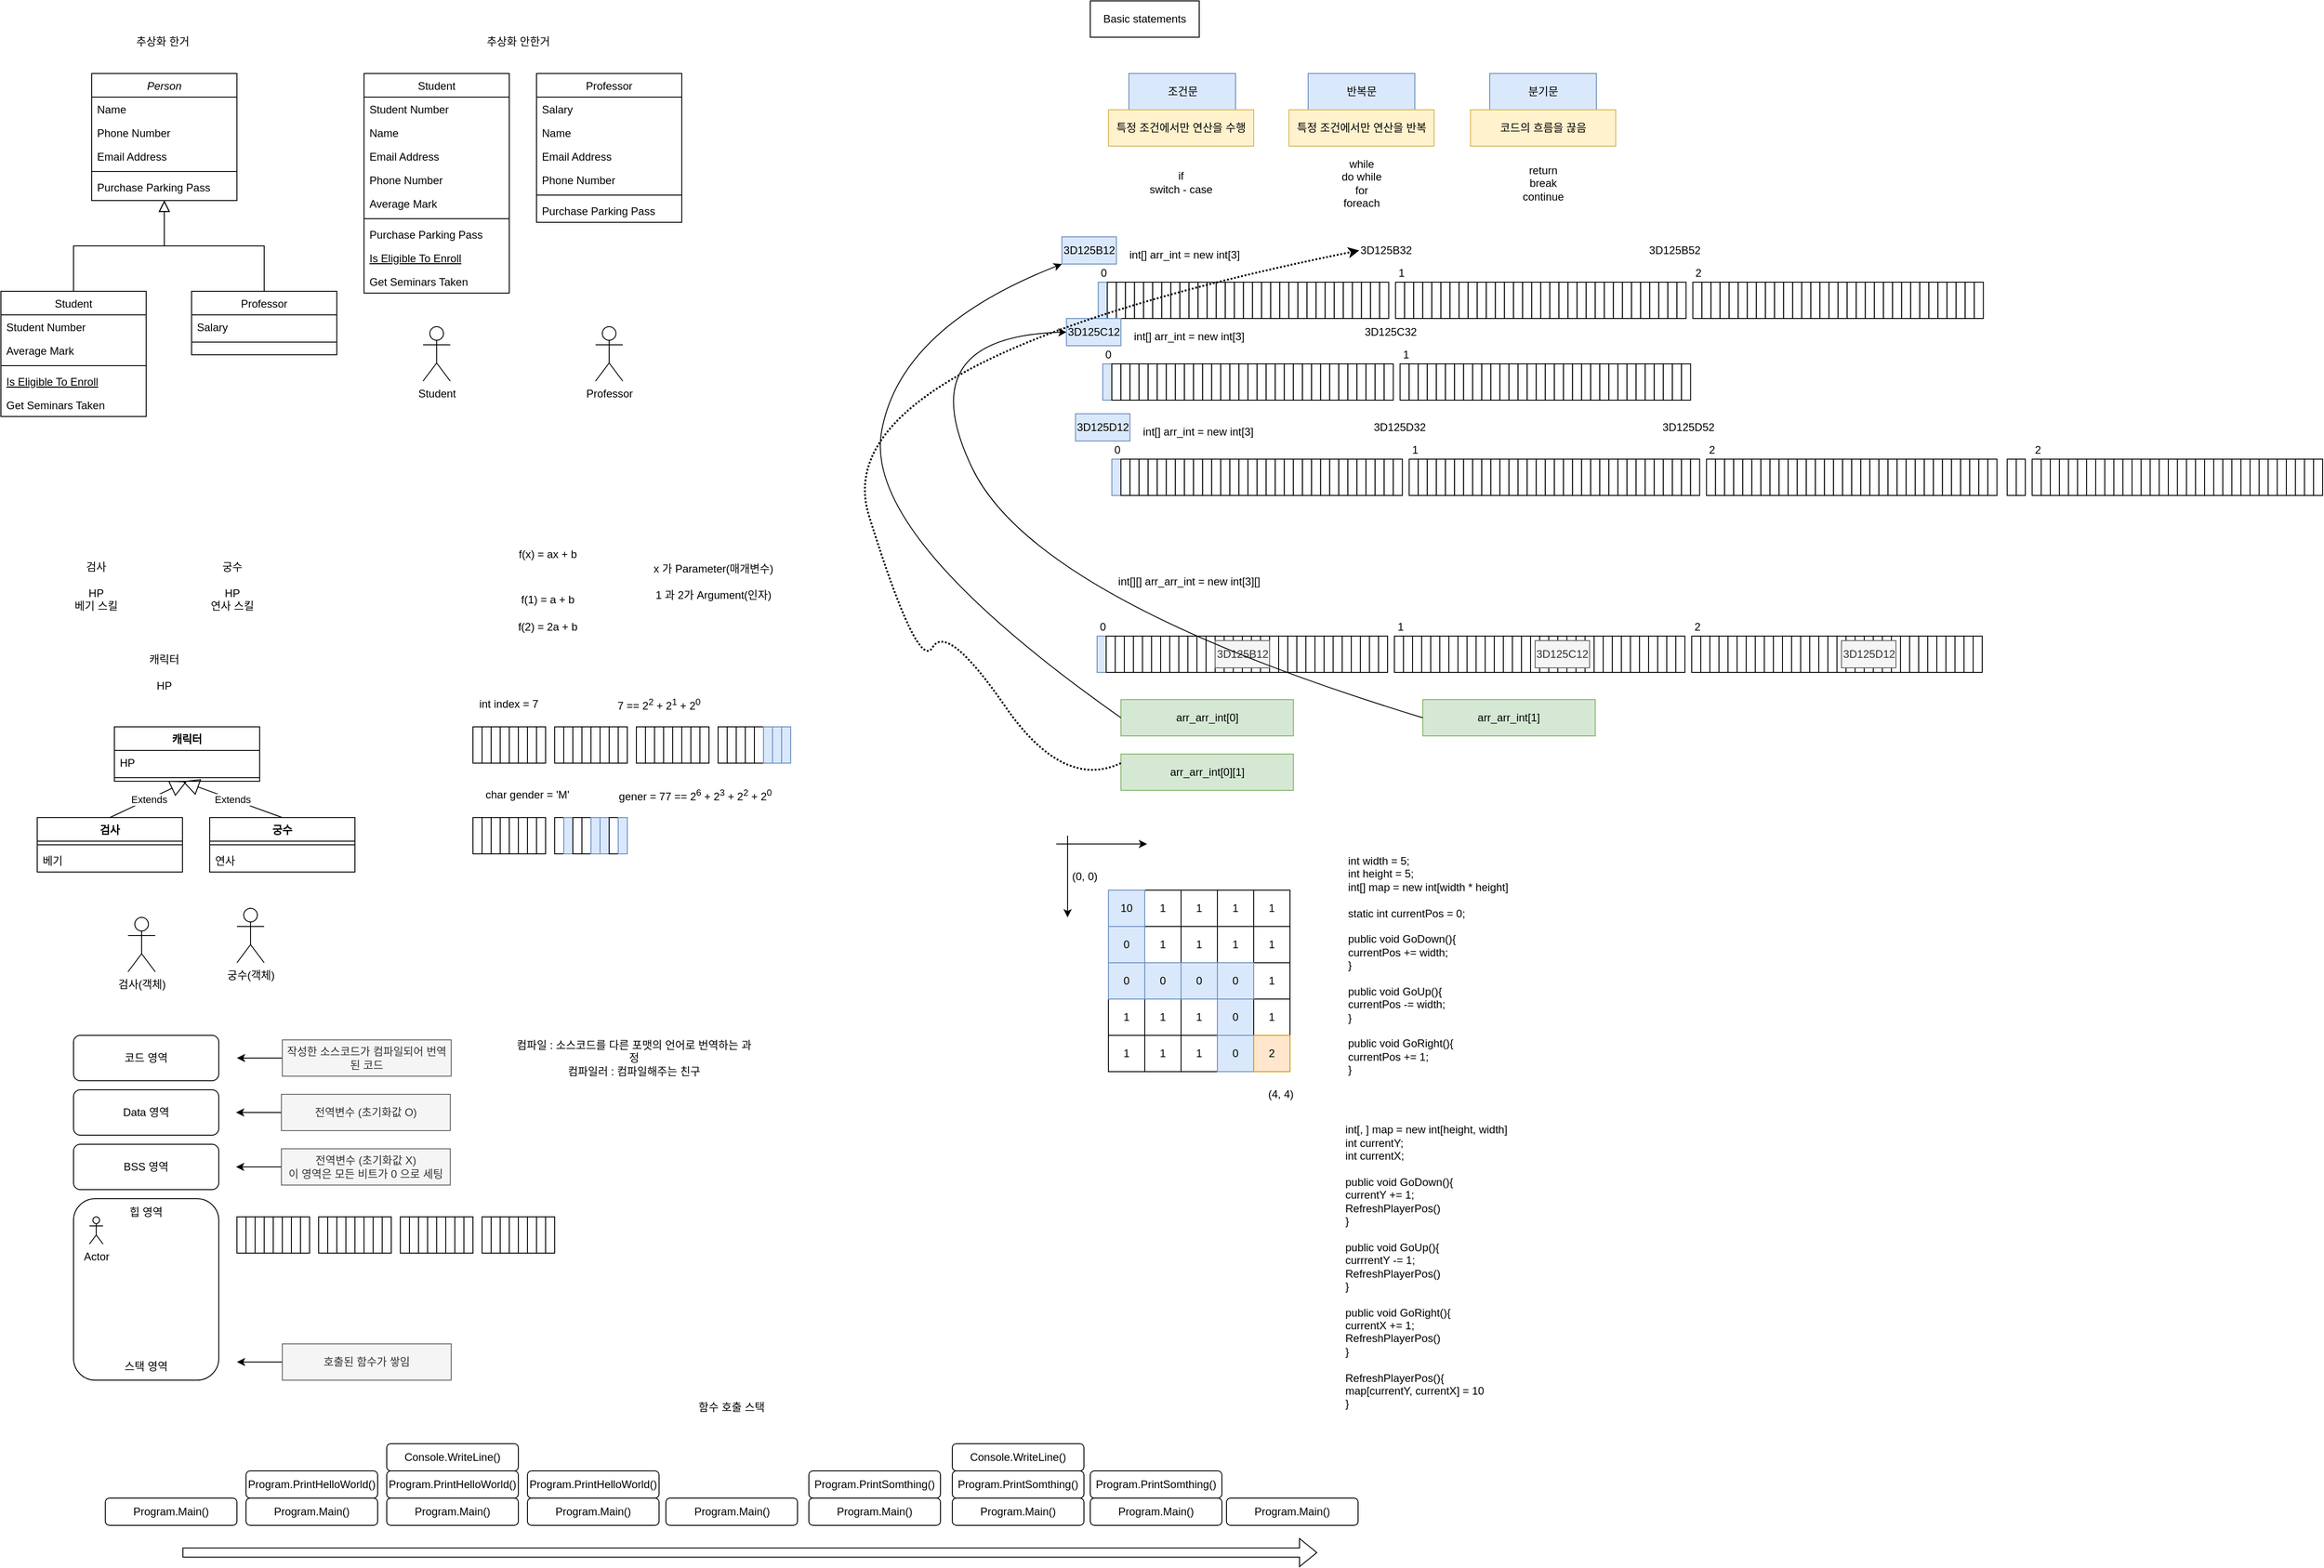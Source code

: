 <mxfile version="20.7.4" type="device"><diagram id="C5RBs43oDa-KdzZeNtuy" name="Page-1"><mxGraphModel dx="875" dy="484" grid="1" gridSize="10" guides="1" tooltips="1" connect="1" arrows="1" fold="1" page="1" pageScale="1" pageWidth="827" pageHeight="1169" math="0" shadow="0"><root><mxCell id="WIyWlLk6GJQsqaUBKTNV-0"/><mxCell id="WIyWlLk6GJQsqaUBKTNV-1" parent="WIyWlLk6GJQsqaUBKTNV-0"/><mxCell id="zkfFHV4jXpPFQw0GAbJ--0" value="Person" style="swimlane;fontStyle=2;align=center;verticalAlign=top;childLayout=stackLayout;horizontal=1;startSize=26;horizontalStack=0;resizeParent=1;resizeLast=0;collapsible=1;marginBottom=0;rounded=0;shadow=0;strokeWidth=1;" parent="WIyWlLk6GJQsqaUBKTNV-1" vertex="1"><mxGeometry x="220" y="120" width="160" height="140" as="geometry"><mxRectangle x="230" y="140" width="160" height="26" as="alternateBounds"/></mxGeometry></mxCell><mxCell id="zkfFHV4jXpPFQw0GAbJ--1" value="Name" style="text;align=left;verticalAlign=top;spacingLeft=4;spacingRight=4;overflow=hidden;rotatable=0;points=[[0,0.5],[1,0.5]];portConstraint=eastwest;" parent="zkfFHV4jXpPFQw0GAbJ--0" vertex="1"><mxGeometry y="26" width="160" height="26" as="geometry"/></mxCell><mxCell id="zkfFHV4jXpPFQw0GAbJ--2" value="Phone Number" style="text;align=left;verticalAlign=top;spacingLeft=4;spacingRight=4;overflow=hidden;rotatable=0;points=[[0,0.5],[1,0.5]];portConstraint=eastwest;rounded=0;shadow=0;html=0;" parent="zkfFHV4jXpPFQw0GAbJ--0" vertex="1"><mxGeometry y="52" width="160" height="26" as="geometry"/></mxCell><mxCell id="zkfFHV4jXpPFQw0GAbJ--3" value="Email Address" style="text;align=left;verticalAlign=top;spacingLeft=4;spacingRight=4;overflow=hidden;rotatable=0;points=[[0,0.5],[1,0.5]];portConstraint=eastwest;rounded=0;shadow=0;html=0;" parent="zkfFHV4jXpPFQw0GAbJ--0" vertex="1"><mxGeometry y="78" width="160" height="26" as="geometry"/></mxCell><mxCell id="zkfFHV4jXpPFQw0GAbJ--4" value="" style="line;html=1;strokeWidth=1;align=left;verticalAlign=middle;spacingTop=-1;spacingLeft=3;spacingRight=3;rotatable=0;labelPosition=right;points=[];portConstraint=eastwest;" parent="zkfFHV4jXpPFQw0GAbJ--0" vertex="1"><mxGeometry y="104" width="160" height="8" as="geometry"/></mxCell><mxCell id="zkfFHV4jXpPFQw0GAbJ--5" value="Purchase Parking Pass" style="text;align=left;verticalAlign=top;spacingLeft=4;spacingRight=4;overflow=hidden;rotatable=0;points=[[0,0.5],[1,0.5]];portConstraint=eastwest;" parent="zkfFHV4jXpPFQw0GAbJ--0" vertex="1"><mxGeometry y="112" width="160" height="26" as="geometry"/></mxCell><mxCell id="zkfFHV4jXpPFQw0GAbJ--6" value="Student" style="swimlane;fontStyle=0;align=center;verticalAlign=top;childLayout=stackLayout;horizontal=1;startSize=26;horizontalStack=0;resizeParent=1;resizeLast=0;collapsible=1;marginBottom=0;rounded=0;shadow=0;strokeWidth=1;" parent="WIyWlLk6GJQsqaUBKTNV-1" vertex="1"><mxGeometry x="120" y="360" width="160" height="138" as="geometry"><mxRectangle x="130" y="380" width="160" height="26" as="alternateBounds"/></mxGeometry></mxCell><mxCell id="zkfFHV4jXpPFQw0GAbJ--7" value="Student Number" style="text;align=left;verticalAlign=top;spacingLeft=4;spacingRight=4;overflow=hidden;rotatable=0;points=[[0,0.5],[1,0.5]];portConstraint=eastwest;" parent="zkfFHV4jXpPFQw0GAbJ--6" vertex="1"><mxGeometry y="26" width="160" height="26" as="geometry"/></mxCell><mxCell id="zkfFHV4jXpPFQw0GAbJ--8" value="Average Mark" style="text;align=left;verticalAlign=top;spacingLeft=4;spacingRight=4;overflow=hidden;rotatable=0;points=[[0,0.5],[1,0.5]];portConstraint=eastwest;rounded=0;shadow=0;html=0;" parent="zkfFHV4jXpPFQw0GAbJ--6" vertex="1"><mxGeometry y="52" width="160" height="26" as="geometry"/></mxCell><mxCell id="zkfFHV4jXpPFQw0GAbJ--9" value="" style="line;html=1;strokeWidth=1;align=left;verticalAlign=middle;spacingTop=-1;spacingLeft=3;spacingRight=3;rotatable=0;labelPosition=right;points=[];portConstraint=eastwest;" parent="zkfFHV4jXpPFQw0GAbJ--6" vertex="1"><mxGeometry y="78" width="160" height="8" as="geometry"/></mxCell><mxCell id="zkfFHV4jXpPFQw0GAbJ--10" value="Is Eligible To Enroll" style="text;align=left;verticalAlign=top;spacingLeft=4;spacingRight=4;overflow=hidden;rotatable=0;points=[[0,0.5],[1,0.5]];portConstraint=eastwest;fontStyle=4" parent="zkfFHV4jXpPFQw0GAbJ--6" vertex="1"><mxGeometry y="86" width="160" height="26" as="geometry"/></mxCell><mxCell id="zkfFHV4jXpPFQw0GAbJ--11" value="Get Seminars Taken" style="text;align=left;verticalAlign=top;spacingLeft=4;spacingRight=4;overflow=hidden;rotatable=0;points=[[0,0.5],[1,0.5]];portConstraint=eastwest;" parent="zkfFHV4jXpPFQw0GAbJ--6" vertex="1"><mxGeometry y="112" width="160" height="26" as="geometry"/></mxCell><mxCell id="zkfFHV4jXpPFQw0GAbJ--12" value="" style="endArrow=block;endSize=10;endFill=0;shadow=0;strokeWidth=1;rounded=0;edgeStyle=elbowEdgeStyle;elbow=vertical;" parent="WIyWlLk6GJQsqaUBKTNV-1" source="zkfFHV4jXpPFQw0GAbJ--6" target="zkfFHV4jXpPFQw0GAbJ--0" edge="1"><mxGeometry width="160" relative="1" as="geometry"><mxPoint x="200" y="203" as="sourcePoint"/><mxPoint x="200" y="203" as="targetPoint"/></mxGeometry></mxCell><mxCell id="zkfFHV4jXpPFQw0GAbJ--13" value="Professor" style="swimlane;fontStyle=0;align=center;verticalAlign=top;childLayout=stackLayout;horizontal=1;startSize=26;horizontalStack=0;resizeParent=1;resizeLast=0;collapsible=1;marginBottom=0;rounded=0;shadow=0;strokeWidth=1;" parent="WIyWlLk6GJQsqaUBKTNV-1" vertex="1"><mxGeometry x="330" y="360" width="160" height="70" as="geometry"><mxRectangle x="340" y="380" width="170" height="26" as="alternateBounds"/></mxGeometry></mxCell><mxCell id="zkfFHV4jXpPFQw0GAbJ--14" value="Salary" style="text;align=left;verticalAlign=top;spacingLeft=4;spacingRight=4;overflow=hidden;rotatable=0;points=[[0,0.5],[1,0.5]];portConstraint=eastwest;" parent="zkfFHV4jXpPFQw0GAbJ--13" vertex="1"><mxGeometry y="26" width="160" height="26" as="geometry"/></mxCell><mxCell id="zkfFHV4jXpPFQw0GAbJ--15" value="" style="line;html=1;strokeWidth=1;align=left;verticalAlign=middle;spacingTop=-1;spacingLeft=3;spacingRight=3;rotatable=0;labelPosition=right;points=[];portConstraint=eastwest;" parent="zkfFHV4jXpPFQw0GAbJ--13" vertex="1"><mxGeometry y="52" width="160" height="8" as="geometry"/></mxCell><mxCell id="zkfFHV4jXpPFQw0GAbJ--16" value="" style="endArrow=block;endSize=10;endFill=0;shadow=0;strokeWidth=1;rounded=0;edgeStyle=elbowEdgeStyle;elbow=vertical;" parent="WIyWlLk6GJQsqaUBKTNV-1" source="zkfFHV4jXpPFQw0GAbJ--13" target="zkfFHV4jXpPFQw0GAbJ--0" edge="1"><mxGeometry width="160" relative="1" as="geometry"><mxPoint x="210" y="373" as="sourcePoint"/><mxPoint x="310" y="271" as="targetPoint"/></mxGeometry></mxCell><mxCell id="ExqrXKKtZ7Iw6yHS_soM-0" value="Student" style="swimlane;fontStyle=0;align=center;verticalAlign=top;childLayout=stackLayout;horizontal=1;startSize=26;horizontalStack=0;resizeParent=1;resizeLast=0;collapsible=1;marginBottom=0;rounded=0;shadow=0;strokeWidth=1;" parent="WIyWlLk6GJQsqaUBKTNV-1" vertex="1"><mxGeometry x="520" y="120" width="160" height="242" as="geometry"><mxRectangle x="130" y="380" width="160" height="26" as="alternateBounds"/></mxGeometry></mxCell><mxCell id="ExqrXKKtZ7Iw6yHS_soM-1" value="Student Number" style="text;align=left;verticalAlign=top;spacingLeft=4;spacingRight=4;overflow=hidden;rotatable=0;points=[[0,0.5],[1,0.5]];portConstraint=eastwest;" parent="ExqrXKKtZ7Iw6yHS_soM-0" vertex="1"><mxGeometry y="26" width="160" height="26" as="geometry"/></mxCell><mxCell id="ExqrXKKtZ7Iw6yHS_soM-6" value="Name" style="text;align=left;verticalAlign=top;spacingLeft=4;spacingRight=4;overflow=hidden;rotatable=0;points=[[0,0.5],[1,0.5]];portConstraint=eastwest;" parent="ExqrXKKtZ7Iw6yHS_soM-0" vertex="1"><mxGeometry y="52" width="160" height="26" as="geometry"/></mxCell><mxCell id="ExqrXKKtZ7Iw6yHS_soM-8" value="Email Address" style="text;align=left;verticalAlign=top;spacingLeft=4;spacingRight=4;overflow=hidden;rotatable=0;points=[[0,0.5],[1,0.5]];portConstraint=eastwest;rounded=0;shadow=0;html=0;" parent="ExqrXKKtZ7Iw6yHS_soM-0" vertex="1"><mxGeometry y="78" width="160" height="26" as="geometry"/></mxCell><mxCell id="ExqrXKKtZ7Iw6yHS_soM-7" value="Phone Number" style="text;align=left;verticalAlign=top;spacingLeft=4;spacingRight=4;overflow=hidden;rotatable=0;points=[[0,0.5],[1,0.5]];portConstraint=eastwest;rounded=0;shadow=0;html=0;" parent="ExqrXKKtZ7Iw6yHS_soM-0" vertex="1"><mxGeometry y="104" width="160" height="26" as="geometry"/></mxCell><mxCell id="ExqrXKKtZ7Iw6yHS_soM-2" value="Average Mark" style="text;align=left;verticalAlign=top;spacingLeft=4;spacingRight=4;overflow=hidden;rotatable=0;points=[[0,0.5],[1,0.5]];portConstraint=eastwest;rounded=0;shadow=0;html=0;" parent="ExqrXKKtZ7Iw6yHS_soM-0" vertex="1"><mxGeometry y="130" width="160" height="26" as="geometry"/></mxCell><mxCell id="ExqrXKKtZ7Iw6yHS_soM-3" value="" style="line;html=1;strokeWidth=1;align=left;verticalAlign=middle;spacingTop=-1;spacingLeft=3;spacingRight=3;rotatable=0;labelPosition=right;points=[];portConstraint=eastwest;" parent="ExqrXKKtZ7Iw6yHS_soM-0" vertex="1"><mxGeometry y="156" width="160" height="8" as="geometry"/></mxCell><mxCell id="ExqrXKKtZ7Iw6yHS_soM-9" value="Purchase Parking Pass" style="text;align=left;verticalAlign=top;spacingLeft=4;spacingRight=4;overflow=hidden;rotatable=0;points=[[0,0.5],[1,0.5]];portConstraint=eastwest;" parent="ExqrXKKtZ7Iw6yHS_soM-0" vertex="1"><mxGeometry y="164" width="160" height="26" as="geometry"/></mxCell><mxCell id="ExqrXKKtZ7Iw6yHS_soM-4" value="Is Eligible To Enroll" style="text;align=left;verticalAlign=top;spacingLeft=4;spacingRight=4;overflow=hidden;rotatable=0;points=[[0,0.5],[1,0.5]];portConstraint=eastwest;fontStyle=4" parent="ExqrXKKtZ7Iw6yHS_soM-0" vertex="1"><mxGeometry y="190" width="160" height="26" as="geometry"/></mxCell><mxCell id="ExqrXKKtZ7Iw6yHS_soM-5" value="Get Seminars Taken" style="text;align=left;verticalAlign=top;spacingLeft=4;spacingRight=4;overflow=hidden;rotatable=0;points=[[0,0.5],[1,0.5]];portConstraint=eastwest;" parent="ExqrXKKtZ7Iw6yHS_soM-0" vertex="1"><mxGeometry y="216" width="160" height="26" as="geometry"/></mxCell><mxCell id="ExqrXKKtZ7Iw6yHS_soM-10" value="Professor" style="swimlane;fontStyle=0;align=center;verticalAlign=top;childLayout=stackLayout;horizontal=1;startSize=26;horizontalStack=0;resizeParent=1;resizeLast=0;collapsible=1;marginBottom=0;rounded=0;shadow=0;strokeWidth=1;" parent="WIyWlLk6GJQsqaUBKTNV-1" vertex="1"><mxGeometry x="710" y="120" width="160" height="164" as="geometry"><mxRectangle x="340" y="380" width="170" height="26" as="alternateBounds"/></mxGeometry></mxCell><mxCell id="ExqrXKKtZ7Iw6yHS_soM-11" value="Salary" style="text;align=left;verticalAlign=top;spacingLeft=4;spacingRight=4;overflow=hidden;rotatable=0;points=[[0,0.5],[1,0.5]];portConstraint=eastwest;" parent="ExqrXKKtZ7Iw6yHS_soM-10" vertex="1"><mxGeometry y="26" width="160" height="26" as="geometry"/></mxCell><mxCell id="ExqrXKKtZ7Iw6yHS_soM-13" value="Name" style="text;align=left;verticalAlign=top;spacingLeft=4;spacingRight=4;overflow=hidden;rotatable=0;points=[[0,0.5],[1,0.5]];portConstraint=eastwest;" parent="ExqrXKKtZ7Iw6yHS_soM-10" vertex="1"><mxGeometry y="52" width="160" height="26" as="geometry"/></mxCell><mxCell id="ExqrXKKtZ7Iw6yHS_soM-15" value="Email Address" style="text;align=left;verticalAlign=top;spacingLeft=4;spacingRight=4;overflow=hidden;rotatable=0;points=[[0,0.5],[1,0.5]];portConstraint=eastwest;rounded=0;shadow=0;html=0;" parent="ExqrXKKtZ7Iw6yHS_soM-10" vertex="1"><mxGeometry y="78" width="160" height="26" as="geometry"/></mxCell><mxCell id="ExqrXKKtZ7Iw6yHS_soM-14" value="Phone Number" style="text;align=left;verticalAlign=top;spacingLeft=4;spacingRight=4;overflow=hidden;rotatable=0;points=[[0,0.5],[1,0.5]];portConstraint=eastwest;rounded=0;shadow=0;html=0;" parent="ExqrXKKtZ7Iw6yHS_soM-10" vertex="1"><mxGeometry y="104" width="160" height="26" as="geometry"/></mxCell><mxCell id="ExqrXKKtZ7Iw6yHS_soM-12" value="" style="line;html=1;strokeWidth=1;align=left;verticalAlign=middle;spacingTop=-1;spacingLeft=3;spacingRight=3;rotatable=0;labelPosition=right;points=[];portConstraint=eastwest;" parent="ExqrXKKtZ7Iw6yHS_soM-10" vertex="1"><mxGeometry y="130" width="160" height="8" as="geometry"/></mxCell><mxCell id="ExqrXKKtZ7Iw6yHS_soM-16" value="Purchase Parking Pass" style="text;align=left;verticalAlign=top;spacingLeft=4;spacingRight=4;overflow=hidden;rotatable=0;points=[[0,0.5],[1,0.5]];portConstraint=eastwest;" parent="ExqrXKKtZ7Iw6yHS_soM-10" vertex="1"><mxGeometry y="138" width="160" height="26" as="geometry"/></mxCell><mxCell id="ExqrXKKtZ7Iw6yHS_soM-18" value="Student" style="shape=umlActor;verticalLabelPosition=bottom;verticalAlign=top;html=1;outlineConnect=0;" parent="WIyWlLk6GJQsqaUBKTNV-1" vertex="1"><mxGeometry x="585" y="399" width="30" height="60" as="geometry"/></mxCell><mxCell id="ExqrXKKtZ7Iw6yHS_soM-19" value="Professor" style="shape=umlActor;verticalLabelPosition=bottom;verticalAlign=top;html=1;outlineConnect=0;" parent="WIyWlLk6GJQsqaUBKTNV-1" vertex="1"><mxGeometry x="775" y="399" width="30" height="60" as="geometry"/></mxCell><mxCell id="ExqrXKKtZ7Iw6yHS_soM-23" value="검사&lt;br&gt;&lt;br&gt;HP&lt;br&gt;베기 스킬&lt;br&gt;" style="text;html=1;strokeColor=none;fillColor=none;align=center;verticalAlign=middle;whiteSpace=wrap;rounded=0;" parent="WIyWlLk6GJQsqaUBKTNV-1" vertex="1"><mxGeometry x="170" y="640" width="110" height="90" as="geometry"/></mxCell><mxCell id="ExqrXKKtZ7Iw6yHS_soM-24" value="궁수&lt;br&gt;&lt;br&gt;HP&lt;br&gt;연사 스킬" style="text;html=1;strokeColor=none;fillColor=none;align=center;verticalAlign=middle;whiteSpace=wrap;rounded=0;" parent="WIyWlLk6GJQsqaUBKTNV-1" vertex="1"><mxGeometry x="320" y="640" width="110" height="90" as="geometry"/></mxCell><mxCell id="ExqrXKKtZ7Iw6yHS_soM-25" value="캐릭터&lt;br&gt;&lt;br&gt;HP" style="text;html=1;strokeColor=none;fillColor=none;align=center;verticalAlign=middle;whiteSpace=wrap;rounded=0;" parent="WIyWlLk6GJQsqaUBKTNV-1" vertex="1"><mxGeometry x="245" y="750" width="110" height="60" as="geometry"/></mxCell><mxCell id="ExqrXKKtZ7Iw6yHS_soM-26" value="캐릭터" style="swimlane;fontStyle=1;align=center;verticalAlign=top;childLayout=stackLayout;horizontal=1;startSize=26;horizontalStack=0;resizeParent=1;resizeParentMax=0;resizeLast=0;collapsible=1;marginBottom=0;" parent="WIyWlLk6GJQsqaUBKTNV-1" vertex="1"><mxGeometry x="245" y="840" width="160" height="60" as="geometry"/></mxCell><mxCell id="ExqrXKKtZ7Iw6yHS_soM-27" value="HP" style="text;strokeColor=none;fillColor=none;align=left;verticalAlign=top;spacingLeft=4;spacingRight=4;overflow=hidden;rotatable=0;points=[[0,0.5],[1,0.5]];portConstraint=eastwest;" parent="ExqrXKKtZ7Iw6yHS_soM-26" vertex="1"><mxGeometry y="26" width="160" height="26" as="geometry"/></mxCell><mxCell id="ExqrXKKtZ7Iw6yHS_soM-28" value="" style="line;strokeWidth=1;fillColor=none;align=left;verticalAlign=middle;spacingTop=-1;spacingLeft=3;spacingRight=3;rotatable=0;labelPosition=right;points=[];portConstraint=eastwest;strokeColor=inherit;" parent="ExqrXKKtZ7Iw6yHS_soM-26" vertex="1"><mxGeometry y="52" width="160" height="8" as="geometry"/></mxCell><mxCell id="ExqrXKKtZ7Iw6yHS_soM-30" value="검사" style="swimlane;fontStyle=1;align=center;verticalAlign=top;childLayout=stackLayout;horizontal=1;startSize=26;horizontalStack=0;resizeParent=1;resizeParentMax=0;resizeLast=0;collapsible=1;marginBottom=0;" parent="WIyWlLk6GJQsqaUBKTNV-1" vertex="1"><mxGeometry x="160" y="940" width="160" height="60" as="geometry"/></mxCell><mxCell id="ExqrXKKtZ7Iw6yHS_soM-32" value="" style="line;strokeWidth=1;fillColor=none;align=left;verticalAlign=middle;spacingTop=-1;spacingLeft=3;spacingRight=3;rotatable=0;labelPosition=right;points=[];portConstraint=eastwest;strokeColor=inherit;" parent="ExqrXKKtZ7Iw6yHS_soM-30" vertex="1"><mxGeometry y="26" width="160" height="8" as="geometry"/></mxCell><mxCell id="ExqrXKKtZ7Iw6yHS_soM-31" value="베기" style="text;strokeColor=none;fillColor=none;align=left;verticalAlign=top;spacingLeft=4;spacingRight=4;overflow=hidden;rotatable=0;points=[[0,0.5],[1,0.5]];portConstraint=eastwest;" parent="ExqrXKKtZ7Iw6yHS_soM-30" vertex="1"><mxGeometry y="34" width="160" height="26" as="geometry"/></mxCell><mxCell id="ExqrXKKtZ7Iw6yHS_soM-33" value="궁수" style="swimlane;fontStyle=1;align=center;verticalAlign=top;childLayout=stackLayout;horizontal=1;startSize=26;horizontalStack=0;resizeParent=1;resizeParentMax=0;resizeLast=0;collapsible=1;marginBottom=0;" parent="WIyWlLk6GJQsqaUBKTNV-1" vertex="1"><mxGeometry x="350" y="940" width="160" height="60" as="geometry"/></mxCell><mxCell id="ExqrXKKtZ7Iw6yHS_soM-35" value="" style="line;strokeWidth=1;fillColor=none;align=left;verticalAlign=middle;spacingTop=-1;spacingLeft=3;spacingRight=3;rotatable=0;labelPosition=right;points=[];portConstraint=eastwest;strokeColor=inherit;" parent="ExqrXKKtZ7Iw6yHS_soM-33" vertex="1"><mxGeometry y="26" width="160" height="8" as="geometry"/></mxCell><mxCell id="ExqrXKKtZ7Iw6yHS_soM-34" value="연사" style="text;strokeColor=none;fillColor=none;align=left;verticalAlign=top;spacingLeft=4;spacingRight=4;overflow=hidden;rotatable=0;points=[[0,0.5],[1,0.5]];portConstraint=eastwest;" parent="ExqrXKKtZ7Iw6yHS_soM-33" vertex="1"><mxGeometry y="34" width="160" height="26" as="geometry"/></mxCell><mxCell id="ExqrXKKtZ7Iw6yHS_soM-36" value="Extends" style="endArrow=block;endSize=16;endFill=0;html=1;rounded=0;entryX=0.5;entryY=1;entryDx=0;entryDy=0;exitX=0.5;exitY=0;exitDx=0;exitDy=0;" parent="WIyWlLk6GJQsqaUBKTNV-1" source="ExqrXKKtZ7Iw6yHS_soM-30" target="ExqrXKKtZ7Iw6yHS_soM-26" edge="1"><mxGeometry width="160" relative="1" as="geometry"><mxPoint x="410" y="900" as="sourcePoint"/><mxPoint x="570" y="900" as="targetPoint"/></mxGeometry></mxCell><mxCell id="ExqrXKKtZ7Iw6yHS_soM-37" value="Extends" style="endArrow=block;endSize=16;endFill=0;html=1;rounded=0;exitX=0.5;exitY=0;exitDx=0;exitDy=0;" parent="WIyWlLk6GJQsqaUBKTNV-1" source="ExqrXKKtZ7Iw6yHS_soM-33" edge="1"><mxGeometry width="160" relative="1" as="geometry"><mxPoint x="250" y="950" as="sourcePoint"/><mxPoint x="320" y="900" as="targetPoint"/></mxGeometry></mxCell><mxCell id="ExqrXKKtZ7Iw6yHS_soM-38" value="검사(객체)" style="shape=umlActor;verticalLabelPosition=bottom;verticalAlign=top;html=1;" parent="WIyWlLk6GJQsqaUBKTNV-1" vertex="1"><mxGeometry x="260" y="1050" width="30" height="60" as="geometry"/></mxCell><mxCell id="ExqrXKKtZ7Iw6yHS_soM-39" value="궁수(객체)" style="shape=umlActor;verticalLabelPosition=bottom;verticalAlign=top;html=1;" parent="WIyWlLk6GJQsqaUBKTNV-1" vertex="1"><mxGeometry x="380" y="1040" width="30" height="60" as="geometry"/></mxCell><mxCell id="t1bSAMeGhx11BP6fI8By-0" value="f(x) = ax + b" style="text;html=1;strokeColor=none;fillColor=none;align=center;verticalAlign=middle;whiteSpace=wrap;rounded=0;" parent="WIyWlLk6GJQsqaUBKTNV-1" vertex="1"><mxGeometry x="640" y="635" width="165" height="30" as="geometry"/></mxCell><mxCell id="t1bSAMeGhx11BP6fI8By-1" value="f(1) = a + b" style="text;html=1;strokeColor=none;fillColor=none;align=center;verticalAlign=middle;whiteSpace=wrap;rounded=0;" parent="WIyWlLk6GJQsqaUBKTNV-1" vertex="1"><mxGeometry x="640" y="685" width="165" height="30" as="geometry"/></mxCell><mxCell id="t1bSAMeGhx11BP6fI8By-2" value="f(2) = 2a + b" style="text;html=1;strokeColor=none;fillColor=none;align=center;verticalAlign=middle;whiteSpace=wrap;rounded=0;" parent="WIyWlLk6GJQsqaUBKTNV-1" vertex="1"><mxGeometry x="640" y="715" width="165" height="30" as="geometry"/></mxCell><mxCell id="t1bSAMeGhx11BP6fI8By-3" value="" style="rounded=0;whiteSpace=wrap;html=1;" parent="WIyWlLk6GJQsqaUBKTNV-1" vertex="1"><mxGeometry x="640" y="840" width="10" height="40" as="geometry"/></mxCell><mxCell id="t1bSAMeGhx11BP6fI8By-4" value="int index = 7" style="text;html=1;strokeColor=none;fillColor=none;align=center;verticalAlign=middle;whiteSpace=wrap;rounded=0;" parent="WIyWlLk6GJQsqaUBKTNV-1" vertex="1"><mxGeometry x="637.5" y="800" width="82.5" height="30" as="geometry"/></mxCell><mxCell id="t1bSAMeGhx11BP6fI8By-5" value="" style="rounded=0;whiteSpace=wrap;html=1;" parent="WIyWlLk6GJQsqaUBKTNV-1" vertex="1"><mxGeometry x="650" y="840" width="10" height="40" as="geometry"/></mxCell><mxCell id="t1bSAMeGhx11BP6fI8By-6" value="" style="rounded=0;whiteSpace=wrap;html=1;" parent="WIyWlLk6GJQsqaUBKTNV-1" vertex="1"><mxGeometry x="660" y="840" width="10" height="40" as="geometry"/></mxCell><mxCell id="t1bSAMeGhx11BP6fI8By-8" value="" style="rounded=0;whiteSpace=wrap;html=1;" parent="WIyWlLk6GJQsqaUBKTNV-1" vertex="1"><mxGeometry x="670" y="840" width="10" height="40" as="geometry"/></mxCell><mxCell id="t1bSAMeGhx11BP6fI8By-9" value="" style="rounded=0;whiteSpace=wrap;html=1;" parent="WIyWlLk6GJQsqaUBKTNV-1" vertex="1"><mxGeometry x="680" y="840" width="10" height="40" as="geometry"/></mxCell><mxCell id="t1bSAMeGhx11BP6fI8By-10" value="" style="rounded=0;whiteSpace=wrap;html=1;" parent="WIyWlLk6GJQsqaUBKTNV-1" vertex="1"><mxGeometry x="690" y="840" width="10" height="40" as="geometry"/></mxCell><mxCell id="t1bSAMeGhx11BP6fI8By-11" value="" style="rounded=0;whiteSpace=wrap;html=1;" parent="WIyWlLk6GJQsqaUBKTNV-1" vertex="1"><mxGeometry x="700" y="840" width="10" height="40" as="geometry"/></mxCell><mxCell id="t1bSAMeGhx11BP6fI8By-12" value="" style="rounded=0;whiteSpace=wrap;html=1;" parent="WIyWlLk6GJQsqaUBKTNV-1" vertex="1"><mxGeometry x="710" y="840" width="10" height="40" as="geometry"/></mxCell><mxCell id="t1bSAMeGhx11BP6fI8By-13" value="" style="rounded=0;whiteSpace=wrap;html=1;" parent="WIyWlLk6GJQsqaUBKTNV-1" vertex="1"><mxGeometry x="730" y="840" width="10" height="40" as="geometry"/></mxCell><mxCell id="t1bSAMeGhx11BP6fI8By-14" value="" style="rounded=0;whiteSpace=wrap;html=1;" parent="WIyWlLk6GJQsqaUBKTNV-1" vertex="1"><mxGeometry x="740" y="840" width="10" height="40" as="geometry"/></mxCell><mxCell id="t1bSAMeGhx11BP6fI8By-15" value="" style="rounded=0;whiteSpace=wrap;html=1;" parent="WIyWlLk6GJQsqaUBKTNV-1" vertex="1"><mxGeometry x="750" y="840" width="10" height="40" as="geometry"/></mxCell><mxCell id="t1bSAMeGhx11BP6fI8By-16" value="" style="rounded=0;whiteSpace=wrap;html=1;" parent="WIyWlLk6GJQsqaUBKTNV-1" vertex="1"><mxGeometry x="760" y="840" width="10" height="40" as="geometry"/></mxCell><mxCell id="t1bSAMeGhx11BP6fI8By-17" value="" style="rounded=0;whiteSpace=wrap;html=1;" parent="WIyWlLk6GJQsqaUBKTNV-1" vertex="1"><mxGeometry x="770" y="840" width="10" height="40" as="geometry"/></mxCell><mxCell id="t1bSAMeGhx11BP6fI8By-18" value="" style="rounded=0;whiteSpace=wrap;html=1;" parent="WIyWlLk6GJQsqaUBKTNV-1" vertex="1"><mxGeometry x="780" y="840" width="10" height="40" as="geometry"/></mxCell><mxCell id="t1bSAMeGhx11BP6fI8By-19" value="" style="rounded=0;whiteSpace=wrap;html=1;" parent="WIyWlLk6GJQsqaUBKTNV-1" vertex="1"><mxGeometry x="790" y="840" width="10" height="40" as="geometry"/></mxCell><mxCell id="t1bSAMeGhx11BP6fI8By-20" value="" style="rounded=0;whiteSpace=wrap;html=1;" parent="WIyWlLk6GJQsqaUBKTNV-1" vertex="1"><mxGeometry x="800" y="840" width="10" height="40" as="geometry"/></mxCell><mxCell id="t1bSAMeGhx11BP6fI8By-21" value="" style="rounded=0;whiteSpace=wrap;html=1;" parent="WIyWlLk6GJQsqaUBKTNV-1" vertex="1"><mxGeometry x="820" y="840" width="10" height="40" as="geometry"/></mxCell><mxCell id="t1bSAMeGhx11BP6fI8By-22" value="" style="rounded=0;whiteSpace=wrap;html=1;" parent="WIyWlLk6GJQsqaUBKTNV-1" vertex="1"><mxGeometry x="830" y="840" width="10" height="40" as="geometry"/></mxCell><mxCell id="t1bSAMeGhx11BP6fI8By-23" value="" style="rounded=0;whiteSpace=wrap;html=1;" parent="WIyWlLk6GJQsqaUBKTNV-1" vertex="1"><mxGeometry x="840" y="840" width="10" height="40" as="geometry"/></mxCell><mxCell id="t1bSAMeGhx11BP6fI8By-24" value="" style="rounded=0;whiteSpace=wrap;html=1;" parent="WIyWlLk6GJQsqaUBKTNV-1" vertex="1"><mxGeometry x="850" y="840" width="10" height="40" as="geometry"/></mxCell><mxCell id="t1bSAMeGhx11BP6fI8By-25" value="" style="rounded=0;whiteSpace=wrap;html=1;" parent="WIyWlLk6GJQsqaUBKTNV-1" vertex="1"><mxGeometry x="860" y="840" width="10" height="40" as="geometry"/></mxCell><mxCell id="t1bSAMeGhx11BP6fI8By-26" value="" style="rounded=0;whiteSpace=wrap;html=1;" parent="WIyWlLk6GJQsqaUBKTNV-1" vertex="1"><mxGeometry x="870" y="840" width="10" height="40" as="geometry"/></mxCell><mxCell id="t1bSAMeGhx11BP6fI8By-27" value="" style="rounded=0;whiteSpace=wrap;html=1;" parent="WIyWlLk6GJQsqaUBKTNV-1" vertex="1"><mxGeometry x="880" y="840" width="10" height="40" as="geometry"/></mxCell><mxCell id="t1bSAMeGhx11BP6fI8By-28" value="" style="rounded=0;whiteSpace=wrap;html=1;" parent="WIyWlLk6GJQsqaUBKTNV-1" vertex="1"><mxGeometry x="890" y="840" width="10" height="40" as="geometry"/></mxCell><mxCell id="t1bSAMeGhx11BP6fI8By-29" value="" style="rounded=0;whiteSpace=wrap;html=1;" parent="WIyWlLk6GJQsqaUBKTNV-1" vertex="1"><mxGeometry x="910" y="840" width="10" height="40" as="geometry"/></mxCell><mxCell id="t1bSAMeGhx11BP6fI8By-30" value="" style="rounded=0;whiteSpace=wrap;html=1;" parent="WIyWlLk6GJQsqaUBKTNV-1" vertex="1"><mxGeometry x="920" y="840" width="10" height="40" as="geometry"/></mxCell><mxCell id="t1bSAMeGhx11BP6fI8By-31" value="" style="rounded=0;whiteSpace=wrap;html=1;" parent="WIyWlLk6GJQsqaUBKTNV-1" vertex="1"><mxGeometry x="930" y="840" width="10" height="40" as="geometry"/></mxCell><mxCell id="t1bSAMeGhx11BP6fI8By-32" value="" style="rounded=0;whiteSpace=wrap;html=1;" parent="WIyWlLk6GJQsqaUBKTNV-1" vertex="1"><mxGeometry x="940" y="840" width="10" height="40" as="geometry"/></mxCell><mxCell id="t1bSAMeGhx11BP6fI8By-33" value="" style="rounded=0;whiteSpace=wrap;html=1;" parent="WIyWlLk6GJQsqaUBKTNV-1" vertex="1"><mxGeometry x="950" y="840" width="10" height="40" as="geometry"/></mxCell><mxCell id="t1bSAMeGhx11BP6fI8By-34" value="" style="rounded=0;whiteSpace=wrap;html=1;fillColor=#dae8fc;strokeColor=#6c8ebf;" parent="WIyWlLk6GJQsqaUBKTNV-1" vertex="1"><mxGeometry x="960" y="840" width="10" height="40" as="geometry"/></mxCell><mxCell id="t1bSAMeGhx11BP6fI8By-35" value="" style="rounded=0;whiteSpace=wrap;html=1;fillColor=#dae8fc;strokeColor=#6c8ebf;" parent="WIyWlLk6GJQsqaUBKTNV-1" vertex="1"><mxGeometry x="970" y="840" width="10" height="40" as="geometry"/></mxCell><mxCell id="t1bSAMeGhx11BP6fI8By-36" value="" style="rounded=0;whiteSpace=wrap;html=1;fillColor=#dae8fc;strokeColor=#6c8ebf;" parent="WIyWlLk6GJQsqaUBKTNV-1" vertex="1"><mxGeometry x="980" y="840" width="10" height="40" as="geometry"/></mxCell><mxCell id="t1bSAMeGhx11BP6fI8By-37" value="7 == 2&lt;sup&gt;2&lt;/sup&gt; + 2&lt;sup&gt;1&lt;/sup&gt; + 2&lt;sup&gt;0&lt;/sup&gt;" style="text;html=1;strokeColor=none;fillColor=none;align=center;verticalAlign=middle;whiteSpace=wrap;rounded=0;" parent="WIyWlLk6GJQsqaUBKTNV-1" vertex="1"><mxGeometry x="760" y="800" width="170" height="30" as="geometry"/></mxCell><mxCell id="t1bSAMeGhx11BP6fI8By-38" value="char gender = 'M'" style="text;html=1;strokeColor=none;fillColor=none;align=center;verticalAlign=middle;whiteSpace=wrap;rounded=0;" parent="WIyWlLk6GJQsqaUBKTNV-1" vertex="1"><mxGeometry x="640" y="900" width="120" height="30" as="geometry"/></mxCell><mxCell id="t1bSAMeGhx11BP6fI8By-39" value="gener = 77 == 2&lt;sup&gt;6&lt;/sup&gt; + 2&lt;sup&gt;3&lt;/sup&gt; + 2&lt;sup&gt;2&lt;/sup&gt; + 2&lt;sup&gt;0&lt;/sup&gt;" style="text;html=1;strokeColor=none;fillColor=none;align=center;verticalAlign=middle;whiteSpace=wrap;rounded=0;" parent="WIyWlLk6GJQsqaUBKTNV-1" vertex="1"><mxGeometry x="780" y="900" width="210" height="30" as="geometry"/></mxCell><mxCell id="t1bSAMeGhx11BP6fI8By-40" value="" style="rounded=0;whiteSpace=wrap;html=1;" parent="WIyWlLk6GJQsqaUBKTNV-1" vertex="1"><mxGeometry x="640" y="940" width="10" height="40" as="geometry"/></mxCell><mxCell id="t1bSAMeGhx11BP6fI8By-41" value="" style="rounded=0;whiteSpace=wrap;html=1;" parent="WIyWlLk6GJQsqaUBKTNV-1" vertex="1"><mxGeometry x="650" y="940" width="10" height="40" as="geometry"/></mxCell><mxCell id="t1bSAMeGhx11BP6fI8By-42" value="" style="rounded=0;whiteSpace=wrap;html=1;" parent="WIyWlLk6GJQsqaUBKTNV-1" vertex="1"><mxGeometry x="660" y="940" width="10" height="40" as="geometry"/></mxCell><mxCell id="t1bSAMeGhx11BP6fI8By-43" value="" style="rounded=0;whiteSpace=wrap;html=1;" parent="WIyWlLk6GJQsqaUBKTNV-1" vertex="1"><mxGeometry x="670" y="940" width="10" height="40" as="geometry"/></mxCell><mxCell id="t1bSAMeGhx11BP6fI8By-44" value="" style="rounded=0;whiteSpace=wrap;html=1;" parent="WIyWlLk6GJQsqaUBKTNV-1" vertex="1"><mxGeometry x="680" y="940" width="10" height="40" as="geometry"/></mxCell><mxCell id="t1bSAMeGhx11BP6fI8By-45" value="" style="rounded=0;whiteSpace=wrap;html=1;" parent="WIyWlLk6GJQsqaUBKTNV-1" vertex="1"><mxGeometry x="690" y="940" width="10" height="40" as="geometry"/></mxCell><mxCell id="t1bSAMeGhx11BP6fI8By-46" value="" style="rounded=0;whiteSpace=wrap;html=1;" parent="WIyWlLk6GJQsqaUBKTNV-1" vertex="1"><mxGeometry x="700" y="940" width="10" height="40" as="geometry"/></mxCell><mxCell id="t1bSAMeGhx11BP6fI8By-47" value="" style="rounded=0;whiteSpace=wrap;html=1;" parent="WIyWlLk6GJQsqaUBKTNV-1" vertex="1"><mxGeometry x="710" y="940" width="10" height="40" as="geometry"/></mxCell><mxCell id="t1bSAMeGhx11BP6fI8By-48" value="" style="rounded=0;whiteSpace=wrap;html=1;" parent="WIyWlLk6GJQsqaUBKTNV-1" vertex="1"><mxGeometry x="730" y="940" width="10" height="40" as="geometry"/></mxCell><mxCell id="t1bSAMeGhx11BP6fI8By-49" value="" style="rounded=0;whiteSpace=wrap;html=1;fillColor=#dae8fc;strokeColor=#6c8ebf;" parent="WIyWlLk6GJQsqaUBKTNV-1" vertex="1"><mxGeometry x="740" y="940" width="10" height="40" as="geometry"/></mxCell><mxCell id="t1bSAMeGhx11BP6fI8By-50" value="" style="rounded=0;whiteSpace=wrap;html=1;" parent="WIyWlLk6GJQsqaUBKTNV-1" vertex="1"><mxGeometry x="750" y="940" width="10" height="40" as="geometry"/></mxCell><mxCell id="t1bSAMeGhx11BP6fI8By-51" value="" style="rounded=0;whiteSpace=wrap;html=1;" parent="WIyWlLk6GJQsqaUBKTNV-1" vertex="1"><mxGeometry x="760" y="940" width="10" height="40" as="geometry"/></mxCell><mxCell id="t1bSAMeGhx11BP6fI8By-52" value="" style="rounded=0;whiteSpace=wrap;html=1;fillColor=#dae8fc;strokeColor=#6c8ebf;" parent="WIyWlLk6GJQsqaUBKTNV-1" vertex="1"><mxGeometry x="770" y="940" width="10" height="40" as="geometry"/></mxCell><mxCell id="t1bSAMeGhx11BP6fI8By-53" value="" style="rounded=0;whiteSpace=wrap;html=1;fillColor=#dae8fc;strokeColor=#6c8ebf;" parent="WIyWlLk6GJQsqaUBKTNV-1" vertex="1"><mxGeometry x="780" y="940" width="10" height="40" as="geometry"/></mxCell><mxCell id="t1bSAMeGhx11BP6fI8By-54" value="" style="rounded=0;whiteSpace=wrap;html=1;" parent="WIyWlLk6GJQsqaUBKTNV-1" vertex="1"><mxGeometry x="790" y="940" width="10" height="40" as="geometry"/></mxCell><mxCell id="t1bSAMeGhx11BP6fI8By-55" value="" style="rounded=0;whiteSpace=wrap;html=1;fillColor=#dae8fc;strokeColor=#6c8ebf;" parent="WIyWlLk6GJQsqaUBKTNV-1" vertex="1"><mxGeometry x="800" y="940" width="10" height="40" as="geometry"/></mxCell><mxCell id="utl-lvmWzKcFZFNmIP-l-0" value="추상화 한거&amp;nbsp;" style="text;html=1;strokeColor=none;fillColor=none;align=center;verticalAlign=middle;whiteSpace=wrap;rounded=0;" parent="WIyWlLk6GJQsqaUBKTNV-1" vertex="1"><mxGeometry x="195" y="70" width="210" height="30" as="geometry"/></mxCell><mxCell id="utl-lvmWzKcFZFNmIP-l-1" value="추상화 안한거" style="text;html=1;strokeColor=none;fillColor=none;align=center;verticalAlign=middle;whiteSpace=wrap;rounded=0;" parent="WIyWlLk6GJQsqaUBKTNV-1" vertex="1"><mxGeometry x="585" y="70" width="210" height="30" as="geometry"/></mxCell><mxCell id="utl-lvmWzKcFZFNmIP-l-2" value="x 가 Parameter(매개변수)&lt;br&gt;&lt;br&gt;1 과 2가 Argument(인자)" style="text;html=1;strokeColor=none;fillColor=none;align=center;verticalAlign=middle;whiteSpace=wrap;rounded=0;" parent="WIyWlLk6GJQsqaUBKTNV-1" vertex="1"><mxGeometry x="835" y="625" width="140" height="110" as="geometry"/></mxCell><mxCell id="utl-lvmWzKcFZFNmIP-l-4" value="" style="rounded=1;whiteSpace=wrap;html=1;" parent="WIyWlLk6GJQsqaUBKTNV-1" vertex="1"><mxGeometry x="200" y="1360" width="160" height="200" as="geometry"/></mxCell><mxCell id="utl-lvmWzKcFZFNmIP-l-5" value="코드 영역" style="rounded=1;whiteSpace=wrap;html=1;" parent="WIyWlLk6GJQsqaUBKTNV-1" vertex="1"><mxGeometry x="200" y="1180" width="160" height="50" as="geometry"/></mxCell><mxCell id="utl-lvmWzKcFZFNmIP-l-6" value="Data 영역" style="rounded=1;whiteSpace=wrap;html=1;" parent="WIyWlLk6GJQsqaUBKTNV-1" vertex="1"><mxGeometry x="200" y="1240" width="160" height="50" as="geometry"/></mxCell><mxCell id="utl-lvmWzKcFZFNmIP-l-7" value="BSS 영역" style="rounded=1;whiteSpace=wrap;html=1;" parent="WIyWlLk6GJQsqaUBKTNV-1" vertex="1"><mxGeometry x="200" y="1300" width="160" height="50" as="geometry"/></mxCell><mxCell id="utl-lvmWzKcFZFNmIP-l-8" value="힙 영역" style="text;html=1;strokeColor=none;fillColor=none;align=center;verticalAlign=middle;whiteSpace=wrap;rounded=0;" parent="WIyWlLk6GJQsqaUBKTNV-1" vertex="1"><mxGeometry x="250" y="1360" width="60" height="30" as="geometry"/></mxCell><mxCell id="utl-lvmWzKcFZFNmIP-l-9" value="스택 영역" style="text;html=1;strokeColor=none;fillColor=none;align=center;verticalAlign=middle;whiteSpace=wrap;rounded=0;" parent="WIyWlLk6GJQsqaUBKTNV-1" vertex="1"><mxGeometry x="250" y="1530" width="60" height="30" as="geometry"/></mxCell><mxCell id="utl-lvmWzKcFZFNmIP-l-12" style="edgeStyle=orthogonalEdgeStyle;rounded=0;orthogonalLoop=1;jettySize=auto;html=1;" parent="WIyWlLk6GJQsqaUBKTNV-1" source="utl-lvmWzKcFZFNmIP-l-10" edge="1"><mxGeometry relative="1" as="geometry"><mxPoint x="380" y="1205" as="targetPoint"/></mxGeometry></mxCell><mxCell id="utl-lvmWzKcFZFNmIP-l-10" value="작성한 소스코드가 컴파일되어 번역된 코드" style="text;html=1;strokeColor=#666666;fillColor=#f5f5f5;align=center;verticalAlign=middle;whiteSpace=wrap;rounded=0;fontColor=#333333;" parent="WIyWlLk6GJQsqaUBKTNV-1" vertex="1"><mxGeometry x="430" y="1185" width="186" height="40" as="geometry"/></mxCell><mxCell id="utl-lvmWzKcFZFNmIP-l-13" value="컴파일 : 소스코드를 다른 포맷의 언어로 번역하는 과정&lt;br&gt;컴파일러 : 컴파일해주는 친구" style="text;html=1;strokeColor=none;fillColor=none;align=center;verticalAlign=middle;whiteSpace=wrap;rounded=0;" parent="WIyWlLk6GJQsqaUBKTNV-1" vertex="1"><mxGeometry x="685" y="1169" width="265" height="71" as="geometry"/></mxCell><mxCell id="utl-lvmWzKcFZFNmIP-l-14" style="edgeStyle=orthogonalEdgeStyle;rounded=0;orthogonalLoop=1;jettySize=auto;html=1;" parent="WIyWlLk6GJQsqaUBKTNV-1" source="utl-lvmWzKcFZFNmIP-l-15" edge="1"><mxGeometry relative="1" as="geometry"><mxPoint x="380" y="1540" as="targetPoint"/></mxGeometry></mxCell><mxCell id="utl-lvmWzKcFZFNmIP-l-15" value="호출된 함수가 쌓임" style="text;html=1;strokeColor=#666666;fillColor=#f5f5f5;align=center;verticalAlign=middle;whiteSpace=wrap;rounded=0;fontColor=#333333;" parent="WIyWlLk6GJQsqaUBKTNV-1" vertex="1"><mxGeometry x="430" y="1520" width="186" height="40" as="geometry"/></mxCell><mxCell id="utl-lvmWzKcFZFNmIP-l-16" value="Program.Main()" style="rounded=1;whiteSpace=wrap;html=1;" parent="WIyWlLk6GJQsqaUBKTNV-1" vertex="1"><mxGeometry x="235" y="1690" width="145" height="30" as="geometry"/></mxCell><mxCell id="utl-lvmWzKcFZFNmIP-l-18" value="Program.PrintHelloWorld()" style="rounded=1;whiteSpace=wrap;html=1;" parent="WIyWlLk6GJQsqaUBKTNV-1" vertex="1"><mxGeometry x="390" y="1660" width="145" height="30" as="geometry"/></mxCell><mxCell id="utl-lvmWzKcFZFNmIP-l-19" value="Program.Main()" style="rounded=1;whiteSpace=wrap;html=1;" parent="WIyWlLk6GJQsqaUBKTNV-1" vertex="1"><mxGeometry x="390" y="1690" width="145" height="30" as="geometry"/></mxCell><mxCell id="utl-lvmWzKcFZFNmIP-l-20" value="Program.PrintHelloWorld()" style="rounded=1;whiteSpace=wrap;html=1;" parent="WIyWlLk6GJQsqaUBKTNV-1" vertex="1"><mxGeometry x="545" y="1660" width="145" height="30" as="geometry"/></mxCell><mxCell id="utl-lvmWzKcFZFNmIP-l-21" value="Program.Main()" style="rounded=1;whiteSpace=wrap;html=1;" parent="WIyWlLk6GJQsqaUBKTNV-1" vertex="1"><mxGeometry x="545" y="1690" width="145" height="30" as="geometry"/></mxCell><mxCell id="utl-lvmWzKcFZFNmIP-l-22" value="Console.WriteLine()" style="rounded=1;whiteSpace=wrap;html=1;" parent="WIyWlLk6GJQsqaUBKTNV-1" vertex="1"><mxGeometry x="545" y="1630" width="145" height="30" as="geometry"/></mxCell><mxCell id="utl-lvmWzKcFZFNmIP-l-23" value="Program.PrintHelloWorld()" style="rounded=1;whiteSpace=wrap;html=1;" parent="WIyWlLk6GJQsqaUBKTNV-1" vertex="1"><mxGeometry x="700" y="1660" width="145" height="30" as="geometry"/></mxCell><mxCell id="utl-lvmWzKcFZFNmIP-l-24" value="Program.Main()" style="rounded=1;whiteSpace=wrap;html=1;" parent="WIyWlLk6GJQsqaUBKTNV-1" vertex="1"><mxGeometry x="700" y="1690" width="145" height="30" as="geometry"/></mxCell><mxCell id="utl-lvmWzKcFZFNmIP-l-26" value="Program.Main()" style="rounded=1;whiteSpace=wrap;html=1;" parent="WIyWlLk6GJQsqaUBKTNV-1" vertex="1"><mxGeometry x="852.5" y="1690" width="145" height="30" as="geometry"/></mxCell><mxCell id="utl-lvmWzKcFZFNmIP-l-27" value="Program.Main()" style="rounded=1;whiteSpace=wrap;html=1;" parent="WIyWlLk6GJQsqaUBKTNV-1" vertex="1"><mxGeometry x="1010" y="1690" width="145" height="30" as="geometry"/></mxCell><mxCell id="utl-lvmWzKcFZFNmIP-l-28" value="Program.PrintSomthing()" style="rounded=1;whiteSpace=wrap;html=1;" parent="WIyWlLk6GJQsqaUBKTNV-1" vertex="1"><mxGeometry x="1010" y="1660" width="145" height="30" as="geometry"/></mxCell><mxCell id="utl-lvmWzKcFZFNmIP-l-29" value="Program.Main()" style="rounded=1;whiteSpace=wrap;html=1;" parent="WIyWlLk6GJQsqaUBKTNV-1" vertex="1"><mxGeometry x="1168" y="1690" width="145" height="30" as="geometry"/></mxCell><mxCell id="utl-lvmWzKcFZFNmIP-l-30" value="Program.PrintSomthing()" style="rounded=1;whiteSpace=wrap;html=1;" parent="WIyWlLk6GJQsqaUBKTNV-1" vertex="1"><mxGeometry x="1168" y="1660" width="145" height="30" as="geometry"/></mxCell><mxCell id="utl-lvmWzKcFZFNmIP-l-31" value="Console.WriteLine()" style="rounded=1;whiteSpace=wrap;html=1;" parent="WIyWlLk6GJQsqaUBKTNV-1" vertex="1"><mxGeometry x="1168" y="1630" width="145" height="30" as="geometry"/></mxCell><mxCell id="utl-lvmWzKcFZFNmIP-l-32" value="Program.Main()" style="rounded=1;whiteSpace=wrap;html=1;" parent="WIyWlLk6GJQsqaUBKTNV-1" vertex="1"><mxGeometry x="1320" y="1690" width="145" height="30" as="geometry"/></mxCell><mxCell id="utl-lvmWzKcFZFNmIP-l-33" value="Program.PrintSomthing()" style="rounded=1;whiteSpace=wrap;html=1;" parent="WIyWlLk6GJQsqaUBKTNV-1" vertex="1"><mxGeometry x="1320" y="1660" width="145" height="30" as="geometry"/></mxCell><mxCell id="utl-lvmWzKcFZFNmIP-l-34" value="Program.Main()" style="rounded=1;whiteSpace=wrap;html=1;" parent="WIyWlLk6GJQsqaUBKTNV-1" vertex="1"><mxGeometry x="1470" y="1690" width="145" height="30" as="geometry"/></mxCell><mxCell id="utl-lvmWzKcFZFNmIP-l-35" value="" style="shape=flexArrow;endArrow=classic;html=1;rounded=0;" parent="WIyWlLk6GJQsqaUBKTNV-1" edge="1"><mxGeometry width="50" height="50" relative="1" as="geometry"><mxPoint x="320" y="1750" as="sourcePoint"/><mxPoint x="1570" y="1750" as="targetPoint"/></mxGeometry></mxCell><mxCell id="utl-lvmWzKcFZFNmIP-l-36" value="함수 호출 스택" style="text;html=1;strokeColor=none;fillColor=none;align=center;verticalAlign=middle;whiteSpace=wrap;rounded=0;" parent="WIyWlLk6GJQsqaUBKTNV-1" vertex="1"><mxGeometry x="810" y="1570" width="230" height="40" as="geometry"/></mxCell><mxCell id="utl-lvmWzKcFZFNmIP-l-37" style="edgeStyle=orthogonalEdgeStyle;rounded=0;orthogonalLoop=1;jettySize=auto;html=1;" parent="WIyWlLk6GJQsqaUBKTNV-1" source="utl-lvmWzKcFZFNmIP-l-38" edge="1"><mxGeometry relative="1" as="geometry"><mxPoint x="379" y="1265" as="targetPoint"/></mxGeometry></mxCell><mxCell id="utl-lvmWzKcFZFNmIP-l-38" value="전역변수 (초기화값 O)" style="text;html=1;strokeColor=#666666;fillColor=#f5f5f5;align=center;verticalAlign=middle;whiteSpace=wrap;rounded=0;fontColor=#333333;" parent="WIyWlLk6GJQsqaUBKTNV-1" vertex="1"><mxGeometry x="429" y="1245" width="186" height="40" as="geometry"/></mxCell><mxCell id="utl-lvmWzKcFZFNmIP-l-39" style="edgeStyle=orthogonalEdgeStyle;rounded=0;orthogonalLoop=1;jettySize=auto;html=1;" parent="WIyWlLk6GJQsqaUBKTNV-1" source="utl-lvmWzKcFZFNmIP-l-40" edge="1"><mxGeometry relative="1" as="geometry"><mxPoint x="379" y="1325" as="targetPoint"/></mxGeometry></mxCell><mxCell id="utl-lvmWzKcFZFNmIP-l-40" value="전역변수 (초기화값 X)&lt;br&gt;이 영역은 모든 비트가 0 으로 세팅" style="text;html=1;strokeColor=#666666;fillColor=#f5f5f5;align=center;verticalAlign=middle;whiteSpace=wrap;rounded=0;fontColor=#333333;" parent="WIyWlLk6GJQsqaUBKTNV-1" vertex="1"><mxGeometry x="429" y="1305" width="186" height="40" as="geometry"/></mxCell><mxCell id="utl-lvmWzKcFZFNmIP-l-41" value="Actor" style="shape=umlActor;verticalLabelPosition=bottom;verticalAlign=top;html=1;outlineConnect=0;" parent="WIyWlLk6GJQsqaUBKTNV-1" vertex="1"><mxGeometry x="217.5" y="1380" width="15" height="30" as="geometry"/></mxCell><mxCell id="i79ofEkq9CT5EaSTqLbH-9" value="" style="rounded=0;whiteSpace=wrap;html=1;" parent="WIyWlLk6GJQsqaUBKTNV-1" vertex="1"><mxGeometry x="380" y="1380" width="10" height="40" as="geometry"/></mxCell><mxCell id="i79ofEkq9CT5EaSTqLbH-10" value="" style="rounded=0;whiteSpace=wrap;html=1;" parent="WIyWlLk6GJQsqaUBKTNV-1" vertex="1"><mxGeometry x="390" y="1380" width="10" height="40" as="geometry"/></mxCell><mxCell id="i79ofEkq9CT5EaSTqLbH-11" value="" style="rounded=0;whiteSpace=wrap;html=1;" parent="WIyWlLk6GJQsqaUBKTNV-1" vertex="1"><mxGeometry x="400" y="1380" width="10" height="40" as="geometry"/></mxCell><mxCell id="i79ofEkq9CT5EaSTqLbH-12" value="" style="rounded=0;whiteSpace=wrap;html=1;" parent="WIyWlLk6GJQsqaUBKTNV-1" vertex="1"><mxGeometry x="410" y="1380" width="10" height="40" as="geometry"/></mxCell><mxCell id="i79ofEkq9CT5EaSTqLbH-13" value="" style="rounded=0;whiteSpace=wrap;html=1;" parent="WIyWlLk6GJQsqaUBKTNV-1" vertex="1"><mxGeometry x="420" y="1380" width="10" height="40" as="geometry"/></mxCell><mxCell id="i79ofEkq9CT5EaSTqLbH-14" value="" style="rounded=0;whiteSpace=wrap;html=1;" parent="WIyWlLk6GJQsqaUBKTNV-1" vertex="1"><mxGeometry x="430" y="1380" width="10" height="40" as="geometry"/></mxCell><mxCell id="i79ofEkq9CT5EaSTqLbH-15" value="" style="rounded=0;whiteSpace=wrap;html=1;" parent="WIyWlLk6GJQsqaUBKTNV-1" vertex="1"><mxGeometry x="440" y="1380" width="10" height="40" as="geometry"/></mxCell><mxCell id="i79ofEkq9CT5EaSTqLbH-16" value="" style="rounded=0;whiteSpace=wrap;html=1;" parent="WIyWlLk6GJQsqaUBKTNV-1" vertex="1"><mxGeometry x="450" y="1380" width="10" height="40" as="geometry"/></mxCell><mxCell id="i79ofEkq9CT5EaSTqLbH-17" value="" style="rounded=0;whiteSpace=wrap;html=1;" parent="WIyWlLk6GJQsqaUBKTNV-1" vertex="1"><mxGeometry x="470" y="1380" width="10" height="40" as="geometry"/></mxCell><mxCell id="i79ofEkq9CT5EaSTqLbH-18" value="" style="rounded=0;whiteSpace=wrap;html=1;" parent="WIyWlLk6GJQsqaUBKTNV-1" vertex="1"><mxGeometry x="480" y="1380" width="10" height="40" as="geometry"/></mxCell><mxCell id="i79ofEkq9CT5EaSTqLbH-19" value="" style="rounded=0;whiteSpace=wrap;html=1;" parent="WIyWlLk6GJQsqaUBKTNV-1" vertex="1"><mxGeometry x="490" y="1380" width="10" height="40" as="geometry"/></mxCell><mxCell id="i79ofEkq9CT5EaSTqLbH-20" value="" style="rounded=0;whiteSpace=wrap;html=1;" parent="WIyWlLk6GJQsqaUBKTNV-1" vertex="1"><mxGeometry x="500" y="1380" width="10" height="40" as="geometry"/></mxCell><mxCell id="i79ofEkq9CT5EaSTqLbH-21" value="" style="rounded=0;whiteSpace=wrap;html=1;" parent="WIyWlLk6GJQsqaUBKTNV-1" vertex="1"><mxGeometry x="510" y="1380" width="10" height="40" as="geometry"/></mxCell><mxCell id="i79ofEkq9CT5EaSTqLbH-22" value="" style="rounded=0;whiteSpace=wrap;html=1;" parent="WIyWlLk6GJQsqaUBKTNV-1" vertex="1"><mxGeometry x="520" y="1380" width="10" height="40" as="geometry"/></mxCell><mxCell id="i79ofEkq9CT5EaSTqLbH-23" value="" style="rounded=0;whiteSpace=wrap;html=1;" parent="WIyWlLk6GJQsqaUBKTNV-1" vertex="1"><mxGeometry x="530" y="1380" width="10" height="40" as="geometry"/></mxCell><mxCell id="i79ofEkq9CT5EaSTqLbH-24" value="" style="rounded=0;whiteSpace=wrap;html=1;" parent="WIyWlLk6GJQsqaUBKTNV-1" vertex="1"><mxGeometry x="540" y="1380" width="10" height="40" as="geometry"/></mxCell><mxCell id="i79ofEkq9CT5EaSTqLbH-25" value="" style="rounded=0;whiteSpace=wrap;html=1;" parent="WIyWlLk6GJQsqaUBKTNV-1" vertex="1"><mxGeometry x="560" y="1380" width="10" height="40" as="geometry"/></mxCell><mxCell id="i79ofEkq9CT5EaSTqLbH-26" value="" style="rounded=0;whiteSpace=wrap;html=1;" parent="WIyWlLk6GJQsqaUBKTNV-1" vertex="1"><mxGeometry x="570" y="1380" width="10" height="40" as="geometry"/></mxCell><mxCell id="i79ofEkq9CT5EaSTqLbH-27" value="" style="rounded=0;whiteSpace=wrap;html=1;" parent="WIyWlLk6GJQsqaUBKTNV-1" vertex="1"><mxGeometry x="580" y="1380" width="10" height="40" as="geometry"/></mxCell><mxCell id="i79ofEkq9CT5EaSTqLbH-28" value="" style="rounded=0;whiteSpace=wrap;html=1;" parent="WIyWlLk6GJQsqaUBKTNV-1" vertex="1"><mxGeometry x="590" y="1380" width="10" height="40" as="geometry"/></mxCell><mxCell id="i79ofEkq9CT5EaSTqLbH-29" value="" style="rounded=0;whiteSpace=wrap;html=1;" parent="WIyWlLk6GJQsqaUBKTNV-1" vertex="1"><mxGeometry x="600" y="1380" width="10" height="40" as="geometry"/></mxCell><mxCell id="i79ofEkq9CT5EaSTqLbH-30" value="" style="rounded=0;whiteSpace=wrap;html=1;" parent="WIyWlLk6GJQsqaUBKTNV-1" vertex="1"><mxGeometry x="610" y="1380" width="10" height="40" as="geometry"/></mxCell><mxCell id="i79ofEkq9CT5EaSTqLbH-31" value="" style="rounded=0;whiteSpace=wrap;html=1;" parent="WIyWlLk6GJQsqaUBKTNV-1" vertex="1"><mxGeometry x="620" y="1380" width="10" height="40" as="geometry"/></mxCell><mxCell id="i79ofEkq9CT5EaSTqLbH-32" value="" style="rounded=0;whiteSpace=wrap;html=1;" parent="WIyWlLk6GJQsqaUBKTNV-1" vertex="1"><mxGeometry x="630" y="1380" width="10" height="40" as="geometry"/></mxCell><mxCell id="i79ofEkq9CT5EaSTqLbH-33" value="" style="rounded=0;whiteSpace=wrap;html=1;" parent="WIyWlLk6GJQsqaUBKTNV-1" vertex="1"><mxGeometry x="650" y="1380" width="10" height="40" as="geometry"/></mxCell><mxCell id="i79ofEkq9CT5EaSTqLbH-34" value="" style="rounded=0;whiteSpace=wrap;html=1;" parent="WIyWlLk6GJQsqaUBKTNV-1" vertex="1"><mxGeometry x="660" y="1380" width="10" height="40" as="geometry"/></mxCell><mxCell id="i79ofEkq9CT5EaSTqLbH-35" value="" style="rounded=0;whiteSpace=wrap;html=1;" parent="WIyWlLk6GJQsqaUBKTNV-1" vertex="1"><mxGeometry x="670" y="1380" width="10" height="40" as="geometry"/></mxCell><mxCell id="i79ofEkq9CT5EaSTqLbH-36" value="" style="rounded=0;whiteSpace=wrap;html=1;" parent="WIyWlLk6GJQsqaUBKTNV-1" vertex="1"><mxGeometry x="680" y="1380" width="10" height="40" as="geometry"/></mxCell><mxCell id="i79ofEkq9CT5EaSTqLbH-37" value="" style="rounded=0;whiteSpace=wrap;html=1;" parent="WIyWlLk6GJQsqaUBKTNV-1" vertex="1"><mxGeometry x="690" y="1380" width="10" height="40" as="geometry"/></mxCell><mxCell id="i79ofEkq9CT5EaSTqLbH-38" value="" style="rounded=0;whiteSpace=wrap;html=1;" parent="WIyWlLk6GJQsqaUBKTNV-1" vertex="1"><mxGeometry x="700" y="1380" width="10" height="40" as="geometry"/></mxCell><mxCell id="i79ofEkq9CT5EaSTqLbH-39" value="" style="rounded=0;whiteSpace=wrap;html=1;" parent="WIyWlLk6GJQsqaUBKTNV-1" vertex="1"><mxGeometry x="710" y="1380" width="10" height="40" as="geometry"/></mxCell><mxCell id="i79ofEkq9CT5EaSTqLbH-40" value="" style="rounded=0;whiteSpace=wrap;html=1;" parent="WIyWlLk6GJQsqaUBKTNV-1" vertex="1"><mxGeometry x="720" y="1380" width="10" height="40" as="geometry"/></mxCell><mxCell id="hapY-3UwGRRoaS1dYgGs-51" value="Basic statements" style="rounded=0;whiteSpace=wrap;html=1;" parent="WIyWlLk6GJQsqaUBKTNV-1" vertex="1"><mxGeometry x="1320" y="40" width="120" height="40" as="geometry"/></mxCell><mxCell id="hapY-3UwGRRoaS1dYgGs-52" value="조건문" style="text;html=1;strokeColor=#6c8ebf;fillColor=#dae8fc;align=center;verticalAlign=middle;whiteSpace=wrap;rounded=0;" parent="WIyWlLk6GJQsqaUBKTNV-1" vertex="1"><mxGeometry x="1362.5" y="120" width="117.5" height="40" as="geometry"/></mxCell><mxCell id="hapY-3UwGRRoaS1dYgGs-53" value="반복문" style="text;html=1;strokeColor=#6c8ebf;fillColor=#dae8fc;align=center;verticalAlign=middle;whiteSpace=wrap;rounded=0;" parent="WIyWlLk6GJQsqaUBKTNV-1" vertex="1"><mxGeometry x="1560" y="120" width="117.5" height="40" as="geometry"/></mxCell><mxCell id="hapY-3UwGRRoaS1dYgGs-54" value="분기문" style="text;html=1;strokeColor=#6c8ebf;fillColor=#dae8fc;align=center;verticalAlign=middle;whiteSpace=wrap;rounded=0;" parent="WIyWlLk6GJQsqaUBKTNV-1" vertex="1"><mxGeometry x="1760" y="120" width="117.5" height="40" as="geometry"/></mxCell><mxCell id="hapY-3UwGRRoaS1dYgGs-55" value="특정 조건에서만 연산을 수행" style="text;html=1;strokeColor=#d6b656;fillColor=#fff2cc;align=center;verticalAlign=middle;whiteSpace=wrap;rounded=0;" parent="WIyWlLk6GJQsqaUBKTNV-1" vertex="1"><mxGeometry x="1340" y="160" width="160" height="40" as="geometry"/></mxCell><mxCell id="hapY-3UwGRRoaS1dYgGs-56" value="특정 조건에서만 연산을 반복" style="text;html=1;strokeColor=#d6b656;fillColor=#fff2cc;align=center;verticalAlign=middle;whiteSpace=wrap;rounded=0;" parent="WIyWlLk6GJQsqaUBKTNV-1" vertex="1"><mxGeometry x="1538.75" y="160" width="160" height="40" as="geometry"/></mxCell><mxCell id="hapY-3UwGRRoaS1dYgGs-57" value="코드의 흐름을 끊음" style="text;html=1;strokeColor=#d6b656;fillColor=#fff2cc;align=center;verticalAlign=middle;whiteSpace=wrap;rounded=0;" parent="WIyWlLk6GJQsqaUBKTNV-1" vertex="1"><mxGeometry x="1738.75" y="160" width="160" height="40" as="geometry"/></mxCell><mxCell id="hapY-3UwGRRoaS1dYgGs-58" value="if&lt;br&gt;switch - case" style="text;html=1;strokeColor=none;fillColor=none;align=center;verticalAlign=middle;whiteSpace=wrap;rounded=0;" parent="WIyWlLk6GJQsqaUBKTNV-1" vertex="1"><mxGeometry x="1340" y="210" width="160" height="60" as="geometry"/></mxCell><mxCell id="hapY-3UwGRRoaS1dYgGs-59" value="while&lt;br&gt;do while&lt;br&gt;for&lt;br&gt;foreach" style="text;html=1;strokeColor=none;fillColor=none;align=center;verticalAlign=middle;whiteSpace=wrap;rounded=0;" parent="WIyWlLk6GJQsqaUBKTNV-1" vertex="1"><mxGeometry x="1538.75" y="211" width="160" height="60" as="geometry"/></mxCell><mxCell id="hapY-3UwGRRoaS1dYgGs-60" value="return&lt;br&gt;break&lt;br&gt;continue" style="text;html=1;strokeColor=none;fillColor=none;align=center;verticalAlign=middle;whiteSpace=wrap;rounded=0;" parent="WIyWlLk6GJQsqaUBKTNV-1" vertex="1"><mxGeometry x="1738.75" y="211" width="160" height="60" as="geometry"/></mxCell><mxCell id="BR1kOy7-dYVEsH_H0t1B-0" value="" style="rounded=0;whiteSpace=wrap;html=1;fillColor=#dae8fc;strokeColor=#6c8ebf;" parent="WIyWlLk6GJQsqaUBKTNV-1" vertex="1"><mxGeometry x="1328.75" y="350" width="10" height="40" as="geometry"/></mxCell><mxCell id="BR1kOy7-dYVEsH_H0t1B-1" value="" style="rounded=0;whiteSpace=wrap;html=1;" parent="WIyWlLk6GJQsqaUBKTNV-1" vertex="1"><mxGeometry x="1338.75" y="350" width="10" height="40" as="geometry"/></mxCell><mxCell id="BR1kOy7-dYVEsH_H0t1B-2" value="" style="rounded=0;whiteSpace=wrap;html=1;" parent="WIyWlLk6GJQsqaUBKTNV-1" vertex="1"><mxGeometry x="1348.75" y="350" width="10" height="40" as="geometry"/></mxCell><mxCell id="BR1kOy7-dYVEsH_H0t1B-3" value="" style="rounded=0;whiteSpace=wrap;html=1;" parent="WIyWlLk6GJQsqaUBKTNV-1" vertex="1"><mxGeometry x="1358.75" y="350" width="10" height="40" as="geometry"/></mxCell><mxCell id="BR1kOy7-dYVEsH_H0t1B-4" value="" style="rounded=0;whiteSpace=wrap;html=1;" parent="WIyWlLk6GJQsqaUBKTNV-1" vertex="1"><mxGeometry x="1368.75" y="350" width="10" height="40" as="geometry"/></mxCell><mxCell id="BR1kOy7-dYVEsH_H0t1B-5" value="" style="rounded=0;whiteSpace=wrap;html=1;" parent="WIyWlLk6GJQsqaUBKTNV-1" vertex="1"><mxGeometry x="1378.75" y="350" width="10" height="40" as="geometry"/></mxCell><mxCell id="BR1kOy7-dYVEsH_H0t1B-6" value="" style="rounded=0;whiteSpace=wrap;html=1;" parent="WIyWlLk6GJQsqaUBKTNV-1" vertex="1"><mxGeometry x="1388.75" y="350" width="10" height="40" as="geometry"/></mxCell><mxCell id="BR1kOy7-dYVEsH_H0t1B-7" value="" style="rounded=0;whiteSpace=wrap;html=1;" parent="WIyWlLk6GJQsqaUBKTNV-1" vertex="1"><mxGeometry x="1398.75" y="350" width="10" height="40" as="geometry"/></mxCell><mxCell id="BR1kOy7-dYVEsH_H0t1B-8" value="int[] arr_int = new int[3]" style="text;html=1;strokeColor=none;fillColor=none;align=center;verticalAlign=middle;whiteSpace=wrap;rounded=0;" parent="WIyWlLk6GJQsqaUBKTNV-1" vertex="1"><mxGeometry x="1328.75" y="300" width="190" height="40" as="geometry"/></mxCell><mxCell id="BR1kOy7-dYVEsH_H0t1B-9" value="" style="rounded=0;whiteSpace=wrap;html=1;" parent="WIyWlLk6GJQsqaUBKTNV-1" vertex="1"><mxGeometry x="1408.75" y="350" width="10" height="40" as="geometry"/></mxCell><mxCell id="BR1kOy7-dYVEsH_H0t1B-10" value="" style="rounded=0;whiteSpace=wrap;html=1;" parent="WIyWlLk6GJQsqaUBKTNV-1" vertex="1"><mxGeometry x="1418.75" y="350" width="10" height="40" as="geometry"/></mxCell><mxCell id="BR1kOy7-dYVEsH_H0t1B-11" value="" style="rounded=0;whiteSpace=wrap;html=1;" parent="WIyWlLk6GJQsqaUBKTNV-1" vertex="1"><mxGeometry x="1428.75" y="350" width="10" height="40" as="geometry"/></mxCell><mxCell id="BR1kOy7-dYVEsH_H0t1B-12" value="" style="rounded=0;whiteSpace=wrap;html=1;" parent="WIyWlLk6GJQsqaUBKTNV-1" vertex="1"><mxGeometry x="1438.75" y="350" width="10" height="40" as="geometry"/></mxCell><mxCell id="BR1kOy7-dYVEsH_H0t1B-13" value="" style="rounded=0;whiteSpace=wrap;html=1;" parent="WIyWlLk6GJQsqaUBKTNV-1" vertex="1"><mxGeometry x="1448.75" y="350" width="10" height="40" as="geometry"/></mxCell><mxCell id="BR1kOy7-dYVEsH_H0t1B-14" value="" style="rounded=0;whiteSpace=wrap;html=1;" parent="WIyWlLk6GJQsqaUBKTNV-1" vertex="1"><mxGeometry x="1458.75" y="350" width="10" height="40" as="geometry"/></mxCell><mxCell id="BR1kOy7-dYVEsH_H0t1B-15" value="" style="rounded=0;whiteSpace=wrap;html=1;" parent="WIyWlLk6GJQsqaUBKTNV-1" vertex="1"><mxGeometry x="1468.75" y="350" width="10" height="40" as="geometry"/></mxCell><mxCell id="BR1kOy7-dYVEsH_H0t1B-16" value="" style="rounded=0;whiteSpace=wrap;html=1;" parent="WIyWlLk6GJQsqaUBKTNV-1" vertex="1"><mxGeometry x="1478.75" y="350" width="10" height="40" as="geometry"/></mxCell><mxCell id="BR1kOy7-dYVEsH_H0t1B-17" value="" style="rounded=0;whiteSpace=wrap;html=1;" parent="WIyWlLk6GJQsqaUBKTNV-1" vertex="1"><mxGeometry x="1488.75" y="350" width="10" height="40" as="geometry"/></mxCell><mxCell id="BR1kOy7-dYVEsH_H0t1B-18" value="" style="rounded=0;whiteSpace=wrap;html=1;" parent="WIyWlLk6GJQsqaUBKTNV-1" vertex="1"><mxGeometry x="1498.75" y="350" width="10" height="40" as="geometry"/></mxCell><mxCell id="BR1kOy7-dYVEsH_H0t1B-19" value="" style="rounded=0;whiteSpace=wrap;html=1;" parent="WIyWlLk6GJQsqaUBKTNV-1" vertex="1"><mxGeometry x="1508.75" y="350" width="10" height="40" as="geometry"/></mxCell><mxCell id="BR1kOy7-dYVEsH_H0t1B-20" value="" style="rounded=0;whiteSpace=wrap;html=1;" parent="WIyWlLk6GJQsqaUBKTNV-1" vertex="1"><mxGeometry x="1518.75" y="350" width="10" height="40" as="geometry"/></mxCell><mxCell id="BR1kOy7-dYVEsH_H0t1B-21" value="" style="rounded=0;whiteSpace=wrap;html=1;" parent="WIyWlLk6GJQsqaUBKTNV-1" vertex="1"><mxGeometry x="1528.75" y="350" width="10" height="40" as="geometry"/></mxCell><mxCell id="BR1kOy7-dYVEsH_H0t1B-22" value="" style="rounded=0;whiteSpace=wrap;html=1;" parent="WIyWlLk6GJQsqaUBKTNV-1" vertex="1"><mxGeometry x="1538.75" y="350" width="10" height="40" as="geometry"/></mxCell><mxCell id="BR1kOy7-dYVEsH_H0t1B-23" value="" style="rounded=0;whiteSpace=wrap;html=1;" parent="WIyWlLk6GJQsqaUBKTNV-1" vertex="1"><mxGeometry x="1548.75" y="350" width="10" height="40" as="geometry"/></mxCell><mxCell id="BR1kOy7-dYVEsH_H0t1B-24" value="" style="rounded=0;whiteSpace=wrap;html=1;" parent="WIyWlLk6GJQsqaUBKTNV-1" vertex="1"><mxGeometry x="1558.75" y="350" width="10" height="40" as="geometry"/></mxCell><mxCell id="BR1kOy7-dYVEsH_H0t1B-25" value="" style="rounded=0;whiteSpace=wrap;html=1;" parent="WIyWlLk6GJQsqaUBKTNV-1" vertex="1"><mxGeometry x="1568.75" y="350" width="10" height="40" as="geometry"/></mxCell><mxCell id="BR1kOy7-dYVEsH_H0t1B-26" value="" style="rounded=0;whiteSpace=wrap;html=1;" parent="WIyWlLk6GJQsqaUBKTNV-1" vertex="1"><mxGeometry x="1578.75" y="350" width="10" height="40" as="geometry"/></mxCell><mxCell id="BR1kOy7-dYVEsH_H0t1B-27" value="" style="rounded=0;whiteSpace=wrap;html=1;" parent="WIyWlLk6GJQsqaUBKTNV-1" vertex="1"><mxGeometry x="1588.75" y="350" width="10" height="40" as="geometry"/></mxCell><mxCell id="BR1kOy7-dYVEsH_H0t1B-28" value="" style="rounded=0;whiteSpace=wrap;html=1;" parent="WIyWlLk6GJQsqaUBKTNV-1" vertex="1"><mxGeometry x="1598.75" y="350" width="10" height="40" as="geometry"/></mxCell><mxCell id="BR1kOy7-dYVEsH_H0t1B-29" value="" style="rounded=0;whiteSpace=wrap;html=1;" parent="WIyWlLk6GJQsqaUBKTNV-1" vertex="1"><mxGeometry x="1608.75" y="350" width="10" height="40" as="geometry"/></mxCell><mxCell id="BR1kOy7-dYVEsH_H0t1B-30" value="" style="rounded=0;whiteSpace=wrap;html=1;" parent="WIyWlLk6GJQsqaUBKTNV-1" vertex="1"><mxGeometry x="1618.75" y="350" width="10" height="40" as="geometry"/></mxCell><mxCell id="BR1kOy7-dYVEsH_H0t1B-31" value="" style="rounded=0;whiteSpace=wrap;html=1;" parent="WIyWlLk6GJQsqaUBKTNV-1" vertex="1"><mxGeometry x="1628.75" y="350" width="10" height="40" as="geometry"/></mxCell><mxCell id="BR1kOy7-dYVEsH_H0t1B-32" value="" style="rounded=0;whiteSpace=wrap;html=1;" parent="WIyWlLk6GJQsqaUBKTNV-1" vertex="1"><mxGeometry x="1638.75" y="350" width="10" height="40" as="geometry"/></mxCell><mxCell id="BR1kOy7-dYVEsH_H0t1B-97" value="0" style="text;html=1;strokeColor=none;fillColor=none;align=center;verticalAlign=middle;whiteSpace=wrap;rounded=0;" parent="WIyWlLk6GJQsqaUBKTNV-1" vertex="1"><mxGeometry x="1311.25" y="330" width="47.5" height="20" as="geometry"/></mxCell><mxCell id="BR1kOy7-dYVEsH_H0t1B-98" value="" style="rounded=0;whiteSpace=wrap;html=1;" parent="WIyWlLk6GJQsqaUBKTNV-1" vertex="1"><mxGeometry x="1656.25" y="350" width="10" height="40" as="geometry"/></mxCell><mxCell id="BR1kOy7-dYVEsH_H0t1B-99" value="" style="rounded=0;whiteSpace=wrap;html=1;" parent="WIyWlLk6GJQsqaUBKTNV-1" vertex="1"><mxGeometry x="1666.25" y="350" width="10" height="40" as="geometry"/></mxCell><mxCell id="BR1kOy7-dYVEsH_H0t1B-100" value="" style="rounded=0;whiteSpace=wrap;html=1;" parent="WIyWlLk6GJQsqaUBKTNV-1" vertex="1"><mxGeometry x="1676.25" y="350" width="10" height="40" as="geometry"/></mxCell><mxCell id="BR1kOy7-dYVEsH_H0t1B-101" value="" style="rounded=0;whiteSpace=wrap;html=1;" parent="WIyWlLk6GJQsqaUBKTNV-1" vertex="1"><mxGeometry x="1686.25" y="350" width="10" height="40" as="geometry"/></mxCell><mxCell id="BR1kOy7-dYVEsH_H0t1B-102" value="" style="rounded=0;whiteSpace=wrap;html=1;" parent="WIyWlLk6GJQsqaUBKTNV-1" vertex="1"><mxGeometry x="1696.25" y="350" width="10" height="40" as="geometry"/></mxCell><mxCell id="BR1kOy7-dYVEsH_H0t1B-103" value="" style="rounded=0;whiteSpace=wrap;html=1;" parent="WIyWlLk6GJQsqaUBKTNV-1" vertex="1"><mxGeometry x="1706.25" y="350" width="10" height="40" as="geometry"/></mxCell><mxCell id="BR1kOy7-dYVEsH_H0t1B-104" value="" style="rounded=0;whiteSpace=wrap;html=1;" parent="WIyWlLk6GJQsqaUBKTNV-1" vertex="1"><mxGeometry x="1716.25" y="350" width="10" height="40" as="geometry"/></mxCell><mxCell id="BR1kOy7-dYVEsH_H0t1B-105" value="" style="rounded=0;whiteSpace=wrap;html=1;" parent="WIyWlLk6GJQsqaUBKTNV-1" vertex="1"><mxGeometry x="1726.25" y="350" width="10" height="40" as="geometry"/></mxCell><mxCell id="BR1kOy7-dYVEsH_H0t1B-106" value="" style="rounded=0;whiteSpace=wrap;html=1;" parent="WIyWlLk6GJQsqaUBKTNV-1" vertex="1"><mxGeometry x="1736.25" y="350" width="10" height="40" as="geometry"/></mxCell><mxCell id="BR1kOy7-dYVEsH_H0t1B-107" value="" style="rounded=0;whiteSpace=wrap;html=1;" parent="WIyWlLk6GJQsqaUBKTNV-1" vertex="1"><mxGeometry x="1746.25" y="350" width="10" height="40" as="geometry"/></mxCell><mxCell id="BR1kOy7-dYVEsH_H0t1B-108" value="" style="rounded=0;whiteSpace=wrap;html=1;" parent="WIyWlLk6GJQsqaUBKTNV-1" vertex="1"><mxGeometry x="1756.25" y="350" width="10" height="40" as="geometry"/></mxCell><mxCell id="BR1kOy7-dYVEsH_H0t1B-109" value="" style="rounded=0;whiteSpace=wrap;html=1;" parent="WIyWlLk6GJQsqaUBKTNV-1" vertex="1"><mxGeometry x="1766.25" y="350" width="10" height="40" as="geometry"/></mxCell><mxCell id="BR1kOy7-dYVEsH_H0t1B-110" value="" style="rounded=0;whiteSpace=wrap;html=1;" parent="WIyWlLk6GJQsqaUBKTNV-1" vertex="1"><mxGeometry x="1776.25" y="350" width="10" height="40" as="geometry"/></mxCell><mxCell id="BR1kOy7-dYVEsH_H0t1B-111" value="" style="rounded=0;whiteSpace=wrap;html=1;" parent="WIyWlLk6GJQsqaUBKTNV-1" vertex="1"><mxGeometry x="1786.25" y="350" width="10" height="40" as="geometry"/></mxCell><mxCell id="BR1kOy7-dYVEsH_H0t1B-112" value="" style="rounded=0;whiteSpace=wrap;html=1;" parent="WIyWlLk6GJQsqaUBKTNV-1" vertex="1"><mxGeometry x="1796.25" y="350" width="10" height="40" as="geometry"/></mxCell><mxCell id="BR1kOy7-dYVEsH_H0t1B-113" value="" style="rounded=0;whiteSpace=wrap;html=1;" parent="WIyWlLk6GJQsqaUBKTNV-1" vertex="1"><mxGeometry x="1806.25" y="350" width="10" height="40" as="geometry"/></mxCell><mxCell id="BR1kOy7-dYVEsH_H0t1B-114" value="" style="rounded=0;whiteSpace=wrap;html=1;" parent="WIyWlLk6GJQsqaUBKTNV-1" vertex="1"><mxGeometry x="1816.25" y="350" width="10" height="40" as="geometry"/></mxCell><mxCell id="BR1kOy7-dYVEsH_H0t1B-115" value="" style="rounded=0;whiteSpace=wrap;html=1;" parent="WIyWlLk6GJQsqaUBKTNV-1" vertex="1"><mxGeometry x="1826.25" y="350" width="10" height="40" as="geometry"/></mxCell><mxCell id="BR1kOy7-dYVEsH_H0t1B-116" value="" style="rounded=0;whiteSpace=wrap;html=1;" parent="WIyWlLk6GJQsqaUBKTNV-1" vertex="1"><mxGeometry x="1836.25" y="350" width="10" height="40" as="geometry"/></mxCell><mxCell id="BR1kOy7-dYVEsH_H0t1B-117" value="" style="rounded=0;whiteSpace=wrap;html=1;" parent="WIyWlLk6GJQsqaUBKTNV-1" vertex="1"><mxGeometry x="1846.25" y="350" width="10" height="40" as="geometry"/></mxCell><mxCell id="BR1kOy7-dYVEsH_H0t1B-118" value="" style="rounded=0;whiteSpace=wrap;html=1;" parent="WIyWlLk6GJQsqaUBKTNV-1" vertex="1"><mxGeometry x="1856.25" y="350" width="10" height="40" as="geometry"/></mxCell><mxCell id="BR1kOy7-dYVEsH_H0t1B-119" value="" style="rounded=0;whiteSpace=wrap;html=1;" parent="WIyWlLk6GJQsqaUBKTNV-1" vertex="1"><mxGeometry x="1866.25" y="350" width="10" height="40" as="geometry"/></mxCell><mxCell id="BR1kOy7-dYVEsH_H0t1B-120" value="" style="rounded=0;whiteSpace=wrap;html=1;" parent="WIyWlLk6GJQsqaUBKTNV-1" vertex="1"><mxGeometry x="1876.25" y="350" width="10" height="40" as="geometry"/></mxCell><mxCell id="BR1kOy7-dYVEsH_H0t1B-121" value="" style="rounded=0;whiteSpace=wrap;html=1;" parent="WIyWlLk6GJQsqaUBKTNV-1" vertex="1"><mxGeometry x="1886.25" y="350" width="10" height="40" as="geometry"/></mxCell><mxCell id="BR1kOy7-dYVEsH_H0t1B-122" value="" style="rounded=0;whiteSpace=wrap;html=1;" parent="WIyWlLk6GJQsqaUBKTNV-1" vertex="1"><mxGeometry x="1896.25" y="350" width="10" height="40" as="geometry"/></mxCell><mxCell id="BR1kOy7-dYVEsH_H0t1B-123" value="" style="rounded=0;whiteSpace=wrap;html=1;" parent="WIyWlLk6GJQsqaUBKTNV-1" vertex="1"><mxGeometry x="1906.25" y="350" width="10" height="40" as="geometry"/></mxCell><mxCell id="BR1kOy7-dYVEsH_H0t1B-124" value="" style="rounded=0;whiteSpace=wrap;html=1;" parent="WIyWlLk6GJQsqaUBKTNV-1" vertex="1"><mxGeometry x="1916.25" y="350" width="10" height="40" as="geometry"/></mxCell><mxCell id="BR1kOy7-dYVEsH_H0t1B-125" value="" style="rounded=0;whiteSpace=wrap;html=1;" parent="WIyWlLk6GJQsqaUBKTNV-1" vertex="1"><mxGeometry x="1926.25" y="350" width="10" height="40" as="geometry"/></mxCell><mxCell id="BR1kOy7-dYVEsH_H0t1B-126" value="" style="rounded=0;whiteSpace=wrap;html=1;" parent="WIyWlLk6GJQsqaUBKTNV-1" vertex="1"><mxGeometry x="1936.25" y="350" width="10" height="40" as="geometry"/></mxCell><mxCell id="BR1kOy7-dYVEsH_H0t1B-127" value="" style="rounded=0;whiteSpace=wrap;html=1;" parent="WIyWlLk6GJQsqaUBKTNV-1" vertex="1"><mxGeometry x="1946.25" y="350" width="10" height="40" as="geometry"/></mxCell><mxCell id="BR1kOy7-dYVEsH_H0t1B-128" value="" style="rounded=0;whiteSpace=wrap;html=1;" parent="WIyWlLk6GJQsqaUBKTNV-1" vertex="1"><mxGeometry x="1956.25" y="350" width="10" height="40" as="geometry"/></mxCell><mxCell id="BR1kOy7-dYVEsH_H0t1B-129" value="" style="rounded=0;whiteSpace=wrap;html=1;" parent="WIyWlLk6GJQsqaUBKTNV-1" vertex="1"><mxGeometry x="1966.25" y="350" width="10" height="40" as="geometry"/></mxCell><mxCell id="BR1kOy7-dYVEsH_H0t1B-130" value="1" style="text;html=1;strokeColor=none;fillColor=none;align=center;verticalAlign=middle;whiteSpace=wrap;rounded=0;" parent="WIyWlLk6GJQsqaUBKTNV-1" vertex="1"><mxGeometry x="1638.75" y="330" width="47.5" height="20" as="geometry"/></mxCell><mxCell id="BR1kOy7-dYVEsH_H0t1B-131" value="" style="rounded=0;whiteSpace=wrap;html=1;" parent="WIyWlLk6GJQsqaUBKTNV-1" vertex="1"><mxGeometry x="1983.75" y="350" width="10" height="40" as="geometry"/></mxCell><mxCell id="BR1kOy7-dYVEsH_H0t1B-132" value="" style="rounded=0;whiteSpace=wrap;html=1;" parent="WIyWlLk6GJQsqaUBKTNV-1" vertex="1"><mxGeometry x="1993.75" y="350" width="10" height="40" as="geometry"/></mxCell><mxCell id="BR1kOy7-dYVEsH_H0t1B-133" value="" style="rounded=0;whiteSpace=wrap;html=1;" parent="WIyWlLk6GJQsqaUBKTNV-1" vertex="1"><mxGeometry x="2003.75" y="350" width="10" height="40" as="geometry"/></mxCell><mxCell id="BR1kOy7-dYVEsH_H0t1B-134" value="" style="rounded=0;whiteSpace=wrap;html=1;" parent="WIyWlLk6GJQsqaUBKTNV-1" vertex="1"><mxGeometry x="2013.75" y="350" width="10" height="40" as="geometry"/></mxCell><mxCell id="BR1kOy7-dYVEsH_H0t1B-135" value="" style="rounded=0;whiteSpace=wrap;html=1;" parent="WIyWlLk6GJQsqaUBKTNV-1" vertex="1"><mxGeometry x="2023.75" y="350" width="10" height="40" as="geometry"/></mxCell><mxCell id="BR1kOy7-dYVEsH_H0t1B-136" value="" style="rounded=0;whiteSpace=wrap;html=1;" parent="WIyWlLk6GJQsqaUBKTNV-1" vertex="1"><mxGeometry x="2033.75" y="350" width="10" height="40" as="geometry"/></mxCell><mxCell id="BR1kOy7-dYVEsH_H0t1B-137" value="" style="rounded=0;whiteSpace=wrap;html=1;" parent="WIyWlLk6GJQsqaUBKTNV-1" vertex="1"><mxGeometry x="2043.75" y="350" width="10" height="40" as="geometry"/></mxCell><mxCell id="BR1kOy7-dYVEsH_H0t1B-138" value="" style="rounded=0;whiteSpace=wrap;html=1;" parent="WIyWlLk6GJQsqaUBKTNV-1" vertex="1"><mxGeometry x="2053.75" y="350" width="10" height="40" as="geometry"/></mxCell><mxCell id="BR1kOy7-dYVEsH_H0t1B-139" value="" style="rounded=0;whiteSpace=wrap;html=1;" parent="WIyWlLk6GJQsqaUBKTNV-1" vertex="1"><mxGeometry x="2063.75" y="350" width="10" height="40" as="geometry"/></mxCell><mxCell id="BR1kOy7-dYVEsH_H0t1B-140" value="" style="rounded=0;whiteSpace=wrap;html=1;" parent="WIyWlLk6GJQsqaUBKTNV-1" vertex="1"><mxGeometry x="2073.75" y="350" width="10" height="40" as="geometry"/></mxCell><mxCell id="BR1kOy7-dYVEsH_H0t1B-141" value="" style="rounded=0;whiteSpace=wrap;html=1;" parent="WIyWlLk6GJQsqaUBKTNV-1" vertex="1"><mxGeometry x="2083.75" y="350" width="10" height="40" as="geometry"/></mxCell><mxCell id="BR1kOy7-dYVEsH_H0t1B-142" value="" style="rounded=0;whiteSpace=wrap;html=1;" parent="WIyWlLk6GJQsqaUBKTNV-1" vertex="1"><mxGeometry x="2093.75" y="350" width="10" height="40" as="geometry"/></mxCell><mxCell id="BR1kOy7-dYVEsH_H0t1B-143" value="" style="rounded=0;whiteSpace=wrap;html=1;" parent="WIyWlLk6GJQsqaUBKTNV-1" vertex="1"><mxGeometry x="2103.75" y="350" width="10" height="40" as="geometry"/></mxCell><mxCell id="BR1kOy7-dYVEsH_H0t1B-144" value="" style="rounded=0;whiteSpace=wrap;html=1;" parent="WIyWlLk6GJQsqaUBKTNV-1" vertex="1"><mxGeometry x="2113.75" y="350" width="10" height="40" as="geometry"/></mxCell><mxCell id="BR1kOy7-dYVEsH_H0t1B-145" value="" style="rounded=0;whiteSpace=wrap;html=1;" parent="WIyWlLk6GJQsqaUBKTNV-1" vertex="1"><mxGeometry x="2123.75" y="350" width="10" height="40" as="geometry"/></mxCell><mxCell id="BR1kOy7-dYVEsH_H0t1B-146" value="" style="rounded=0;whiteSpace=wrap;html=1;" parent="WIyWlLk6GJQsqaUBKTNV-1" vertex="1"><mxGeometry x="2133.75" y="350" width="10" height="40" as="geometry"/></mxCell><mxCell id="BR1kOy7-dYVEsH_H0t1B-147" value="" style="rounded=0;whiteSpace=wrap;html=1;" parent="WIyWlLk6GJQsqaUBKTNV-1" vertex="1"><mxGeometry x="2143.75" y="350" width="10" height="40" as="geometry"/></mxCell><mxCell id="BR1kOy7-dYVEsH_H0t1B-148" value="" style="rounded=0;whiteSpace=wrap;html=1;" parent="WIyWlLk6GJQsqaUBKTNV-1" vertex="1"><mxGeometry x="2153.75" y="350" width="10" height="40" as="geometry"/></mxCell><mxCell id="BR1kOy7-dYVEsH_H0t1B-149" value="" style="rounded=0;whiteSpace=wrap;html=1;" parent="WIyWlLk6GJQsqaUBKTNV-1" vertex="1"><mxGeometry x="2163.75" y="350" width="10" height="40" as="geometry"/></mxCell><mxCell id="BR1kOy7-dYVEsH_H0t1B-150" value="" style="rounded=0;whiteSpace=wrap;html=1;" parent="WIyWlLk6GJQsqaUBKTNV-1" vertex="1"><mxGeometry x="2173.75" y="350" width="10" height="40" as="geometry"/></mxCell><mxCell id="BR1kOy7-dYVEsH_H0t1B-151" value="" style="rounded=0;whiteSpace=wrap;html=1;" parent="WIyWlLk6GJQsqaUBKTNV-1" vertex="1"><mxGeometry x="2183.75" y="350" width="10" height="40" as="geometry"/></mxCell><mxCell id="BR1kOy7-dYVEsH_H0t1B-152" value="" style="rounded=0;whiteSpace=wrap;html=1;" parent="WIyWlLk6GJQsqaUBKTNV-1" vertex="1"><mxGeometry x="2193.75" y="350" width="10" height="40" as="geometry"/></mxCell><mxCell id="BR1kOy7-dYVEsH_H0t1B-153" value="" style="rounded=0;whiteSpace=wrap;html=1;" parent="WIyWlLk6GJQsqaUBKTNV-1" vertex="1"><mxGeometry x="2203.75" y="350" width="10" height="40" as="geometry"/></mxCell><mxCell id="BR1kOy7-dYVEsH_H0t1B-154" value="" style="rounded=0;whiteSpace=wrap;html=1;" parent="WIyWlLk6GJQsqaUBKTNV-1" vertex="1"><mxGeometry x="2213.75" y="350" width="10" height="40" as="geometry"/></mxCell><mxCell id="BR1kOy7-dYVEsH_H0t1B-155" value="" style="rounded=0;whiteSpace=wrap;html=1;" parent="WIyWlLk6GJQsqaUBKTNV-1" vertex="1"><mxGeometry x="2223.75" y="350" width="10" height="40" as="geometry"/></mxCell><mxCell id="BR1kOy7-dYVEsH_H0t1B-156" value="" style="rounded=0;whiteSpace=wrap;html=1;" parent="WIyWlLk6GJQsqaUBKTNV-1" vertex="1"><mxGeometry x="2233.75" y="350" width="10" height="40" as="geometry"/></mxCell><mxCell id="BR1kOy7-dYVEsH_H0t1B-157" value="" style="rounded=0;whiteSpace=wrap;html=1;" parent="WIyWlLk6GJQsqaUBKTNV-1" vertex="1"><mxGeometry x="2243.75" y="350" width="10" height="40" as="geometry"/></mxCell><mxCell id="BR1kOy7-dYVEsH_H0t1B-158" value="" style="rounded=0;whiteSpace=wrap;html=1;" parent="WIyWlLk6GJQsqaUBKTNV-1" vertex="1"><mxGeometry x="2253.75" y="350" width="10" height="40" as="geometry"/></mxCell><mxCell id="BR1kOy7-dYVEsH_H0t1B-159" value="" style="rounded=0;whiteSpace=wrap;html=1;" parent="WIyWlLk6GJQsqaUBKTNV-1" vertex="1"><mxGeometry x="2263.75" y="350" width="10" height="40" as="geometry"/></mxCell><mxCell id="BR1kOy7-dYVEsH_H0t1B-160" value="" style="rounded=0;whiteSpace=wrap;html=1;" parent="WIyWlLk6GJQsqaUBKTNV-1" vertex="1"><mxGeometry x="2273.75" y="350" width="10" height="40" as="geometry"/></mxCell><mxCell id="BR1kOy7-dYVEsH_H0t1B-161" value="" style="rounded=0;whiteSpace=wrap;html=1;" parent="WIyWlLk6GJQsqaUBKTNV-1" vertex="1"><mxGeometry x="2283.75" y="350" width="10" height="40" as="geometry"/></mxCell><mxCell id="BR1kOy7-dYVEsH_H0t1B-162" value="" style="rounded=0;whiteSpace=wrap;html=1;" parent="WIyWlLk6GJQsqaUBKTNV-1" vertex="1"><mxGeometry x="2293.75" y="350" width="10" height="40" as="geometry"/></mxCell><mxCell id="BR1kOy7-dYVEsH_H0t1B-163" value="2" style="text;html=1;strokeColor=none;fillColor=none;align=center;verticalAlign=middle;whiteSpace=wrap;rounded=0;" parent="WIyWlLk6GJQsqaUBKTNV-1" vertex="1"><mxGeometry x="1966.25" y="330" width="47.5" height="20" as="geometry"/></mxCell><mxCell id="BR1kOy7-dYVEsH_H0t1B-164" value="3D125B12" style="text;html=1;strokeColor=#6c8ebf;fillColor=#dae8fc;align=center;verticalAlign=middle;whiteSpace=wrap;rounded=0;" parent="WIyWlLk6GJQsqaUBKTNV-1" vertex="1"><mxGeometry x="1288.75" y="300" width="60" height="30" as="geometry"/></mxCell><mxCell id="BR1kOy7-dYVEsH_H0t1B-165" value="3D125B32" style="text;html=1;strokeColor=none;fillColor=none;align=center;verticalAlign=middle;whiteSpace=wrap;rounded=0;" parent="WIyWlLk6GJQsqaUBKTNV-1" vertex="1"><mxGeometry x="1616.25" y="300" width="60" height="30" as="geometry"/></mxCell><mxCell id="BR1kOy7-dYVEsH_H0t1B-166" value="3D125B52" style="text;html=1;strokeColor=none;fillColor=none;align=center;verticalAlign=middle;whiteSpace=wrap;rounded=0;" parent="WIyWlLk6GJQsqaUBKTNV-1" vertex="1"><mxGeometry x="1933.75" y="300" width="60" height="30" as="geometry"/></mxCell><mxCell id="BR1kOy7-dYVEsH_H0t1B-167" value="int[][] arr_arr_int = new int[3][]" style="text;html=1;strokeColor=none;fillColor=none;align=center;verticalAlign=middle;whiteSpace=wrap;rounded=0;" parent="WIyWlLk6GJQsqaUBKTNV-1" vertex="1"><mxGeometry x="1333.75" y="660" width="190" height="40" as="geometry"/></mxCell><mxCell id="BR1kOy7-dYVEsH_H0t1B-266" value="" style="rounded=0;whiteSpace=wrap;html=1;fillColor=#dae8fc;strokeColor=#6c8ebf;" parent="WIyWlLk6GJQsqaUBKTNV-1" vertex="1"><mxGeometry x="1327.5" y="740" width="10" height="40" as="geometry"/></mxCell><mxCell id="BR1kOy7-dYVEsH_H0t1B-267" value="" style="rounded=0;whiteSpace=wrap;html=1;" parent="WIyWlLk6GJQsqaUBKTNV-1" vertex="1"><mxGeometry x="1337.5" y="740" width="10" height="40" as="geometry"/></mxCell><mxCell id="BR1kOy7-dYVEsH_H0t1B-268" value="" style="rounded=0;whiteSpace=wrap;html=1;" parent="WIyWlLk6GJQsqaUBKTNV-1" vertex="1"><mxGeometry x="1347.5" y="740" width="10" height="40" as="geometry"/></mxCell><mxCell id="BR1kOy7-dYVEsH_H0t1B-269" value="" style="rounded=0;whiteSpace=wrap;html=1;" parent="WIyWlLk6GJQsqaUBKTNV-1" vertex="1"><mxGeometry x="1357.5" y="740" width="10" height="40" as="geometry"/></mxCell><mxCell id="BR1kOy7-dYVEsH_H0t1B-270" value="" style="rounded=0;whiteSpace=wrap;html=1;" parent="WIyWlLk6GJQsqaUBKTNV-1" vertex="1"><mxGeometry x="1367.5" y="740" width="10" height="40" as="geometry"/></mxCell><mxCell id="BR1kOy7-dYVEsH_H0t1B-271" value="" style="rounded=0;whiteSpace=wrap;html=1;" parent="WIyWlLk6GJQsqaUBKTNV-1" vertex="1"><mxGeometry x="1377.5" y="740" width="10" height="40" as="geometry"/></mxCell><mxCell id="BR1kOy7-dYVEsH_H0t1B-272" value="" style="rounded=0;whiteSpace=wrap;html=1;" parent="WIyWlLk6GJQsqaUBKTNV-1" vertex="1"><mxGeometry x="1387.5" y="740" width="10" height="40" as="geometry"/></mxCell><mxCell id="BR1kOy7-dYVEsH_H0t1B-273" value="" style="rounded=0;whiteSpace=wrap;html=1;" parent="WIyWlLk6GJQsqaUBKTNV-1" vertex="1"><mxGeometry x="1397.5" y="740" width="10" height="40" as="geometry"/></mxCell><mxCell id="BR1kOy7-dYVEsH_H0t1B-274" value="" style="rounded=0;whiteSpace=wrap;html=1;" parent="WIyWlLk6GJQsqaUBKTNV-1" vertex="1"><mxGeometry x="1407.5" y="740" width="10" height="40" as="geometry"/></mxCell><mxCell id="BR1kOy7-dYVEsH_H0t1B-275" value="" style="rounded=0;whiteSpace=wrap;html=1;" parent="WIyWlLk6GJQsqaUBKTNV-1" vertex="1"><mxGeometry x="1417.5" y="740" width="10" height="40" as="geometry"/></mxCell><mxCell id="BR1kOy7-dYVEsH_H0t1B-276" value="" style="rounded=0;whiteSpace=wrap;html=1;" parent="WIyWlLk6GJQsqaUBKTNV-1" vertex="1"><mxGeometry x="1427.5" y="740" width="10" height="40" as="geometry"/></mxCell><mxCell id="BR1kOy7-dYVEsH_H0t1B-277" value="" style="rounded=0;whiteSpace=wrap;html=1;" parent="WIyWlLk6GJQsqaUBKTNV-1" vertex="1"><mxGeometry x="1437.5" y="740" width="10" height="40" as="geometry"/></mxCell><mxCell id="BR1kOy7-dYVEsH_H0t1B-278" value="" style="rounded=0;whiteSpace=wrap;html=1;" parent="WIyWlLk6GJQsqaUBKTNV-1" vertex="1"><mxGeometry x="1447.5" y="740" width="10" height="40" as="geometry"/></mxCell><mxCell id="BR1kOy7-dYVEsH_H0t1B-279" value="" style="rounded=0;whiteSpace=wrap;html=1;" parent="WIyWlLk6GJQsqaUBKTNV-1" vertex="1"><mxGeometry x="1457.5" y="740" width="10" height="40" as="geometry"/></mxCell><mxCell id="BR1kOy7-dYVEsH_H0t1B-280" value="" style="rounded=0;whiteSpace=wrap;html=1;" parent="WIyWlLk6GJQsqaUBKTNV-1" vertex="1"><mxGeometry x="1467.5" y="740" width="10" height="40" as="geometry"/></mxCell><mxCell id="BR1kOy7-dYVEsH_H0t1B-281" value="" style="rounded=0;whiteSpace=wrap;html=1;" parent="WIyWlLk6GJQsqaUBKTNV-1" vertex="1"><mxGeometry x="1477.5" y="740" width="10" height="40" as="geometry"/></mxCell><mxCell id="BR1kOy7-dYVEsH_H0t1B-282" value="" style="rounded=0;whiteSpace=wrap;html=1;" parent="WIyWlLk6GJQsqaUBKTNV-1" vertex="1"><mxGeometry x="1487.5" y="740" width="10" height="40" as="geometry"/></mxCell><mxCell id="BR1kOy7-dYVEsH_H0t1B-283" value="" style="rounded=0;whiteSpace=wrap;html=1;" parent="WIyWlLk6GJQsqaUBKTNV-1" vertex="1"><mxGeometry x="1497.5" y="740" width="10" height="40" as="geometry"/></mxCell><mxCell id="BR1kOy7-dYVEsH_H0t1B-284" value="" style="rounded=0;whiteSpace=wrap;html=1;" parent="WIyWlLk6GJQsqaUBKTNV-1" vertex="1"><mxGeometry x="1507.5" y="740" width="10" height="40" as="geometry"/></mxCell><mxCell id="BR1kOy7-dYVEsH_H0t1B-285" value="" style="rounded=0;whiteSpace=wrap;html=1;" parent="WIyWlLk6GJQsqaUBKTNV-1" vertex="1"><mxGeometry x="1517.5" y="740" width="10" height="40" as="geometry"/></mxCell><mxCell id="BR1kOy7-dYVEsH_H0t1B-286" value="" style="rounded=0;whiteSpace=wrap;html=1;" parent="WIyWlLk6GJQsqaUBKTNV-1" vertex="1"><mxGeometry x="1527.5" y="740" width="10" height="40" as="geometry"/></mxCell><mxCell id="BR1kOy7-dYVEsH_H0t1B-287" value="" style="rounded=0;whiteSpace=wrap;html=1;" parent="WIyWlLk6GJQsqaUBKTNV-1" vertex="1"><mxGeometry x="1537.5" y="740" width="10" height="40" as="geometry"/></mxCell><mxCell id="BR1kOy7-dYVEsH_H0t1B-288" value="" style="rounded=0;whiteSpace=wrap;html=1;" parent="WIyWlLk6GJQsqaUBKTNV-1" vertex="1"><mxGeometry x="1547.5" y="740" width="10" height="40" as="geometry"/></mxCell><mxCell id="BR1kOy7-dYVEsH_H0t1B-289" value="" style="rounded=0;whiteSpace=wrap;html=1;" parent="WIyWlLk6GJQsqaUBKTNV-1" vertex="1"><mxGeometry x="1557.5" y="740" width="10" height="40" as="geometry"/></mxCell><mxCell id="BR1kOy7-dYVEsH_H0t1B-290" value="" style="rounded=0;whiteSpace=wrap;html=1;" parent="WIyWlLk6GJQsqaUBKTNV-1" vertex="1"><mxGeometry x="1567.5" y="740" width="10" height="40" as="geometry"/></mxCell><mxCell id="BR1kOy7-dYVEsH_H0t1B-291" value="" style="rounded=0;whiteSpace=wrap;html=1;" parent="WIyWlLk6GJQsqaUBKTNV-1" vertex="1"><mxGeometry x="1577.5" y="740" width="10" height="40" as="geometry"/></mxCell><mxCell id="BR1kOy7-dYVEsH_H0t1B-292" value="" style="rounded=0;whiteSpace=wrap;html=1;" parent="WIyWlLk6GJQsqaUBKTNV-1" vertex="1"><mxGeometry x="1587.5" y="740" width="10" height="40" as="geometry"/></mxCell><mxCell id="BR1kOy7-dYVEsH_H0t1B-293" value="" style="rounded=0;whiteSpace=wrap;html=1;" parent="WIyWlLk6GJQsqaUBKTNV-1" vertex="1"><mxGeometry x="1597.5" y="740" width="10" height="40" as="geometry"/></mxCell><mxCell id="BR1kOy7-dYVEsH_H0t1B-294" value="" style="rounded=0;whiteSpace=wrap;html=1;" parent="WIyWlLk6GJQsqaUBKTNV-1" vertex="1"><mxGeometry x="1607.5" y="740" width="10" height="40" as="geometry"/></mxCell><mxCell id="BR1kOy7-dYVEsH_H0t1B-295" value="" style="rounded=0;whiteSpace=wrap;html=1;" parent="WIyWlLk6GJQsqaUBKTNV-1" vertex="1"><mxGeometry x="1617.5" y="740" width="10" height="40" as="geometry"/></mxCell><mxCell id="BR1kOy7-dYVEsH_H0t1B-296" value="" style="rounded=0;whiteSpace=wrap;html=1;" parent="WIyWlLk6GJQsqaUBKTNV-1" vertex="1"><mxGeometry x="1627.5" y="740" width="10" height="40" as="geometry"/></mxCell><mxCell id="BR1kOy7-dYVEsH_H0t1B-297" value="" style="rounded=0;whiteSpace=wrap;html=1;" parent="WIyWlLk6GJQsqaUBKTNV-1" vertex="1"><mxGeometry x="1637.5" y="740" width="10" height="40" as="geometry"/></mxCell><mxCell id="BR1kOy7-dYVEsH_H0t1B-298" value="0" style="text;html=1;strokeColor=none;fillColor=none;align=center;verticalAlign=middle;whiteSpace=wrap;rounded=0;" parent="WIyWlLk6GJQsqaUBKTNV-1" vertex="1"><mxGeometry x="1310" y="720" width="47.5" height="20" as="geometry"/></mxCell><mxCell id="BR1kOy7-dYVEsH_H0t1B-299" value="" style="rounded=0;whiteSpace=wrap;html=1;" parent="WIyWlLk6GJQsqaUBKTNV-1" vertex="1"><mxGeometry x="1655" y="740" width="10" height="40" as="geometry"/></mxCell><mxCell id="BR1kOy7-dYVEsH_H0t1B-300" value="" style="rounded=0;whiteSpace=wrap;html=1;" parent="WIyWlLk6GJQsqaUBKTNV-1" vertex="1"><mxGeometry x="1665" y="740" width="10" height="40" as="geometry"/></mxCell><mxCell id="BR1kOy7-dYVEsH_H0t1B-301" value="" style="rounded=0;whiteSpace=wrap;html=1;" parent="WIyWlLk6GJQsqaUBKTNV-1" vertex="1"><mxGeometry x="1675" y="740" width="10" height="40" as="geometry"/></mxCell><mxCell id="BR1kOy7-dYVEsH_H0t1B-302" value="" style="rounded=0;whiteSpace=wrap;html=1;" parent="WIyWlLk6GJQsqaUBKTNV-1" vertex="1"><mxGeometry x="1685" y="740" width="10" height="40" as="geometry"/></mxCell><mxCell id="BR1kOy7-dYVEsH_H0t1B-303" value="" style="rounded=0;whiteSpace=wrap;html=1;" parent="WIyWlLk6GJQsqaUBKTNV-1" vertex="1"><mxGeometry x="1695" y="740" width="10" height="40" as="geometry"/></mxCell><mxCell id="BR1kOy7-dYVEsH_H0t1B-304" value="" style="rounded=0;whiteSpace=wrap;html=1;" parent="WIyWlLk6GJQsqaUBKTNV-1" vertex="1"><mxGeometry x="1705" y="740" width="10" height="40" as="geometry"/></mxCell><mxCell id="BR1kOy7-dYVEsH_H0t1B-305" value="" style="rounded=0;whiteSpace=wrap;html=1;" parent="WIyWlLk6GJQsqaUBKTNV-1" vertex="1"><mxGeometry x="1715" y="740" width="10" height="40" as="geometry"/></mxCell><mxCell id="BR1kOy7-dYVEsH_H0t1B-306" value="" style="rounded=0;whiteSpace=wrap;html=1;" parent="WIyWlLk6GJQsqaUBKTNV-1" vertex="1"><mxGeometry x="1725" y="740" width="10" height="40" as="geometry"/></mxCell><mxCell id="BR1kOy7-dYVEsH_H0t1B-307" value="" style="rounded=0;whiteSpace=wrap;html=1;" parent="WIyWlLk6GJQsqaUBKTNV-1" vertex="1"><mxGeometry x="1735" y="740" width="10" height="40" as="geometry"/></mxCell><mxCell id="BR1kOy7-dYVEsH_H0t1B-308" value="" style="rounded=0;whiteSpace=wrap;html=1;" parent="WIyWlLk6GJQsqaUBKTNV-1" vertex="1"><mxGeometry x="1745" y="740" width="10" height="40" as="geometry"/></mxCell><mxCell id="BR1kOy7-dYVEsH_H0t1B-309" value="" style="rounded=0;whiteSpace=wrap;html=1;" parent="WIyWlLk6GJQsqaUBKTNV-1" vertex="1"><mxGeometry x="1755" y="740" width="10" height="40" as="geometry"/></mxCell><mxCell id="BR1kOy7-dYVEsH_H0t1B-310" value="" style="rounded=0;whiteSpace=wrap;html=1;" parent="WIyWlLk6GJQsqaUBKTNV-1" vertex="1"><mxGeometry x="1765" y="740" width="10" height="40" as="geometry"/></mxCell><mxCell id="BR1kOy7-dYVEsH_H0t1B-311" value="" style="rounded=0;whiteSpace=wrap;html=1;" parent="WIyWlLk6GJQsqaUBKTNV-1" vertex="1"><mxGeometry x="1775" y="740" width="10" height="40" as="geometry"/></mxCell><mxCell id="BR1kOy7-dYVEsH_H0t1B-312" value="" style="rounded=0;whiteSpace=wrap;html=1;" parent="WIyWlLk6GJQsqaUBKTNV-1" vertex="1"><mxGeometry x="1785" y="740" width="10" height="40" as="geometry"/></mxCell><mxCell id="BR1kOy7-dYVEsH_H0t1B-313" value="" style="rounded=0;whiteSpace=wrap;html=1;" parent="WIyWlLk6GJQsqaUBKTNV-1" vertex="1"><mxGeometry x="1795" y="740" width="10" height="40" as="geometry"/></mxCell><mxCell id="BR1kOy7-dYVEsH_H0t1B-314" value="" style="rounded=0;whiteSpace=wrap;html=1;" parent="WIyWlLk6GJQsqaUBKTNV-1" vertex="1"><mxGeometry x="1805" y="740" width="10" height="40" as="geometry"/></mxCell><mxCell id="BR1kOy7-dYVEsH_H0t1B-315" value="" style="rounded=0;whiteSpace=wrap;html=1;" parent="WIyWlLk6GJQsqaUBKTNV-1" vertex="1"><mxGeometry x="1815" y="740" width="10" height="40" as="geometry"/></mxCell><mxCell id="BR1kOy7-dYVEsH_H0t1B-316" value="" style="rounded=0;whiteSpace=wrap;html=1;" parent="WIyWlLk6GJQsqaUBKTNV-1" vertex="1"><mxGeometry x="1825" y="740" width="10" height="40" as="geometry"/></mxCell><mxCell id="BR1kOy7-dYVEsH_H0t1B-317" value="" style="rounded=0;whiteSpace=wrap;html=1;" parent="WIyWlLk6GJQsqaUBKTNV-1" vertex="1"><mxGeometry x="1835" y="740" width="10" height="40" as="geometry"/></mxCell><mxCell id="BR1kOy7-dYVEsH_H0t1B-318" value="" style="rounded=0;whiteSpace=wrap;html=1;" parent="WIyWlLk6GJQsqaUBKTNV-1" vertex="1"><mxGeometry x="1845" y="740" width="10" height="40" as="geometry"/></mxCell><mxCell id="BR1kOy7-dYVEsH_H0t1B-319" value="" style="rounded=0;whiteSpace=wrap;html=1;" parent="WIyWlLk6GJQsqaUBKTNV-1" vertex="1"><mxGeometry x="1855" y="740" width="10" height="40" as="geometry"/></mxCell><mxCell id="BR1kOy7-dYVEsH_H0t1B-320" value="" style="rounded=0;whiteSpace=wrap;html=1;" parent="WIyWlLk6GJQsqaUBKTNV-1" vertex="1"><mxGeometry x="1865" y="740" width="10" height="40" as="geometry"/></mxCell><mxCell id="BR1kOy7-dYVEsH_H0t1B-321" value="" style="rounded=0;whiteSpace=wrap;html=1;" parent="WIyWlLk6GJQsqaUBKTNV-1" vertex="1"><mxGeometry x="1875" y="740" width="10" height="40" as="geometry"/></mxCell><mxCell id="BR1kOy7-dYVEsH_H0t1B-322" value="" style="rounded=0;whiteSpace=wrap;html=1;" parent="WIyWlLk6GJQsqaUBKTNV-1" vertex="1"><mxGeometry x="1885" y="740" width="10" height="40" as="geometry"/></mxCell><mxCell id="BR1kOy7-dYVEsH_H0t1B-323" value="" style="rounded=0;whiteSpace=wrap;html=1;" parent="WIyWlLk6GJQsqaUBKTNV-1" vertex="1"><mxGeometry x="1895" y="740" width="10" height="40" as="geometry"/></mxCell><mxCell id="BR1kOy7-dYVEsH_H0t1B-324" value="" style="rounded=0;whiteSpace=wrap;html=1;" parent="WIyWlLk6GJQsqaUBKTNV-1" vertex="1"><mxGeometry x="1905" y="740" width="10" height="40" as="geometry"/></mxCell><mxCell id="BR1kOy7-dYVEsH_H0t1B-325" value="" style="rounded=0;whiteSpace=wrap;html=1;" parent="WIyWlLk6GJQsqaUBKTNV-1" vertex="1"><mxGeometry x="1915" y="740" width="10" height="40" as="geometry"/></mxCell><mxCell id="BR1kOy7-dYVEsH_H0t1B-326" value="" style="rounded=0;whiteSpace=wrap;html=1;" parent="WIyWlLk6GJQsqaUBKTNV-1" vertex="1"><mxGeometry x="1925" y="740" width="10" height="40" as="geometry"/></mxCell><mxCell id="BR1kOy7-dYVEsH_H0t1B-327" value="" style="rounded=0;whiteSpace=wrap;html=1;" parent="WIyWlLk6GJQsqaUBKTNV-1" vertex="1"><mxGeometry x="1935" y="740" width="10" height="40" as="geometry"/></mxCell><mxCell id="BR1kOy7-dYVEsH_H0t1B-328" value="" style="rounded=0;whiteSpace=wrap;html=1;" parent="WIyWlLk6GJQsqaUBKTNV-1" vertex="1"><mxGeometry x="1945" y="740" width="10" height="40" as="geometry"/></mxCell><mxCell id="BR1kOy7-dYVEsH_H0t1B-329" value="" style="rounded=0;whiteSpace=wrap;html=1;" parent="WIyWlLk6GJQsqaUBKTNV-1" vertex="1"><mxGeometry x="1955" y="740" width="10" height="40" as="geometry"/></mxCell><mxCell id="BR1kOy7-dYVEsH_H0t1B-330" value="" style="rounded=0;whiteSpace=wrap;html=1;" parent="WIyWlLk6GJQsqaUBKTNV-1" vertex="1"><mxGeometry x="1965" y="740" width="10" height="40" as="geometry"/></mxCell><mxCell id="BR1kOy7-dYVEsH_H0t1B-331" value="1" style="text;html=1;strokeColor=none;fillColor=none;align=center;verticalAlign=middle;whiteSpace=wrap;rounded=0;" parent="WIyWlLk6GJQsqaUBKTNV-1" vertex="1"><mxGeometry x="1637.5" y="720" width="47.5" height="20" as="geometry"/></mxCell><mxCell id="BR1kOy7-dYVEsH_H0t1B-332" value="" style="rounded=0;whiteSpace=wrap;html=1;" parent="WIyWlLk6GJQsqaUBKTNV-1" vertex="1"><mxGeometry x="1982.5" y="740" width="10" height="40" as="geometry"/></mxCell><mxCell id="BR1kOy7-dYVEsH_H0t1B-333" value="" style="rounded=0;whiteSpace=wrap;html=1;" parent="WIyWlLk6GJQsqaUBKTNV-1" vertex="1"><mxGeometry x="1992.5" y="740" width="10" height="40" as="geometry"/></mxCell><mxCell id="BR1kOy7-dYVEsH_H0t1B-334" value="" style="rounded=0;whiteSpace=wrap;html=1;" parent="WIyWlLk6GJQsqaUBKTNV-1" vertex="1"><mxGeometry x="2002.5" y="740" width="10" height="40" as="geometry"/></mxCell><mxCell id="BR1kOy7-dYVEsH_H0t1B-335" value="" style="rounded=0;whiteSpace=wrap;html=1;" parent="WIyWlLk6GJQsqaUBKTNV-1" vertex="1"><mxGeometry x="2012.5" y="740" width="10" height="40" as="geometry"/></mxCell><mxCell id="BR1kOy7-dYVEsH_H0t1B-336" value="" style="rounded=0;whiteSpace=wrap;html=1;" parent="WIyWlLk6GJQsqaUBKTNV-1" vertex="1"><mxGeometry x="2022.5" y="740" width="10" height="40" as="geometry"/></mxCell><mxCell id="BR1kOy7-dYVEsH_H0t1B-337" value="" style="rounded=0;whiteSpace=wrap;html=1;" parent="WIyWlLk6GJQsqaUBKTNV-1" vertex="1"><mxGeometry x="2032.5" y="740" width="10" height="40" as="geometry"/></mxCell><mxCell id="BR1kOy7-dYVEsH_H0t1B-338" value="" style="rounded=0;whiteSpace=wrap;html=1;" parent="WIyWlLk6GJQsqaUBKTNV-1" vertex="1"><mxGeometry x="2042.5" y="740" width="10" height="40" as="geometry"/></mxCell><mxCell id="BR1kOy7-dYVEsH_H0t1B-339" value="" style="rounded=0;whiteSpace=wrap;html=1;" parent="WIyWlLk6GJQsqaUBKTNV-1" vertex="1"><mxGeometry x="2052.5" y="740" width="10" height="40" as="geometry"/></mxCell><mxCell id="BR1kOy7-dYVEsH_H0t1B-340" value="" style="rounded=0;whiteSpace=wrap;html=1;" parent="WIyWlLk6GJQsqaUBKTNV-1" vertex="1"><mxGeometry x="2062.5" y="740" width="10" height="40" as="geometry"/></mxCell><mxCell id="BR1kOy7-dYVEsH_H0t1B-341" value="" style="rounded=0;whiteSpace=wrap;html=1;" parent="WIyWlLk6GJQsqaUBKTNV-1" vertex="1"><mxGeometry x="2072.5" y="740" width="10" height="40" as="geometry"/></mxCell><mxCell id="BR1kOy7-dYVEsH_H0t1B-342" value="" style="rounded=0;whiteSpace=wrap;html=1;" parent="WIyWlLk6GJQsqaUBKTNV-1" vertex="1"><mxGeometry x="2082.5" y="740" width="10" height="40" as="geometry"/></mxCell><mxCell id="BR1kOy7-dYVEsH_H0t1B-343" value="" style="rounded=0;whiteSpace=wrap;html=1;" parent="WIyWlLk6GJQsqaUBKTNV-1" vertex="1"><mxGeometry x="2092.5" y="740" width="10" height="40" as="geometry"/></mxCell><mxCell id="BR1kOy7-dYVEsH_H0t1B-344" value="" style="rounded=0;whiteSpace=wrap;html=1;" parent="WIyWlLk6GJQsqaUBKTNV-1" vertex="1"><mxGeometry x="2102.5" y="740" width="10" height="40" as="geometry"/></mxCell><mxCell id="BR1kOy7-dYVEsH_H0t1B-345" value="" style="rounded=0;whiteSpace=wrap;html=1;" parent="WIyWlLk6GJQsqaUBKTNV-1" vertex="1"><mxGeometry x="2112.5" y="740" width="10" height="40" as="geometry"/></mxCell><mxCell id="BR1kOy7-dYVEsH_H0t1B-346" value="" style="rounded=0;whiteSpace=wrap;html=1;" parent="WIyWlLk6GJQsqaUBKTNV-1" vertex="1"><mxGeometry x="2122.5" y="740" width="10" height="40" as="geometry"/></mxCell><mxCell id="BR1kOy7-dYVEsH_H0t1B-347" value="" style="rounded=0;whiteSpace=wrap;html=1;" parent="WIyWlLk6GJQsqaUBKTNV-1" vertex="1"><mxGeometry x="2132.5" y="740" width="10" height="40" as="geometry"/></mxCell><mxCell id="BR1kOy7-dYVEsH_H0t1B-348" value="" style="rounded=0;whiteSpace=wrap;html=1;" parent="WIyWlLk6GJQsqaUBKTNV-1" vertex="1"><mxGeometry x="2142.5" y="740" width="10" height="40" as="geometry"/></mxCell><mxCell id="BR1kOy7-dYVEsH_H0t1B-349" value="" style="rounded=0;whiteSpace=wrap;html=1;" parent="WIyWlLk6GJQsqaUBKTNV-1" vertex="1"><mxGeometry x="2152.5" y="740" width="10" height="40" as="geometry"/></mxCell><mxCell id="BR1kOy7-dYVEsH_H0t1B-350" value="" style="rounded=0;whiteSpace=wrap;html=1;" parent="WIyWlLk6GJQsqaUBKTNV-1" vertex="1"><mxGeometry x="2162.5" y="740" width="10" height="40" as="geometry"/></mxCell><mxCell id="BR1kOy7-dYVEsH_H0t1B-351" value="" style="rounded=0;whiteSpace=wrap;html=1;" parent="WIyWlLk6GJQsqaUBKTNV-1" vertex="1"><mxGeometry x="2172.5" y="740" width="10" height="40" as="geometry"/></mxCell><mxCell id="BR1kOy7-dYVEsH_H0t1B-352" value="" style="rounded=0;whiteSpace=wrap;html=1;" parent="WIyWlLk6GJQsqaUBKTNV-1" vertex="1"><mxGeometry x="2182.5" y="740" width="10" height="40" as="geometry"/></mxCell><mxCell id="BR1kOy7-dYVEsH_H0t1B-353" value="" style="rounded=0;whiteSpace=wrap;html=1;" parent="WIyWlLk6GJQsqaUBKTNV-1" vertex="1"><mxGeometry x="2192.5" y="740" width="10" height="40" as="geometry"/></mxCell><mxCell id="BR1kOy7-dYVEsH_H0t1B-354" value="" style="rounded=0;whiteSpace=wrap;html=1;" parent="WIyWlLk6GJQsqaUBKTNV-1" vertex="1"><mxGeometry x="2202.5" y="740" width="10" height="40" as="geometry"/></mxCell><mxCell id="BR1kOy7-dYVEsH_H0t1B-355" value="" style="rounded=0;whiteSpace=wrap;html=1;" parent="WIyWlLk6GJQsqaUBKTNV-1" vertex="1"><mxGeometry x="2212.5" y="740" width="10" height="40" as="geometry"/></mxCell><mxCell id="BR1kOy7-dYVEsH_H0t1B-356" value="" style="rounded=0;whiteSpace=wrap;html=1;" parent="WIyWlLk6GJQsqaUBKTNV-1" vertex="1"><mxGeometry x="2222.5" y="740" width="10" height="40" as="geometry"/></mxCell><mxCell id="BR1kOy7-dYVEsH_H0t1B-357" value="" style="rounded=0;whiteSpace=wrap;html=1;" parent="WIyWlLk6GJQsqaUBKTNV-1" vertex="1"><mxGeometry x="2232.5" y="740" width="10" height="40" as="geometry"/></mxCell><mxCell id="BR1kOy7-dYVEsH_H0t1B-358" value="" style="rounded=0;whiteSpace=wrap;html=1;" parent="WIyWlLk6GJQsqaUBKTNV-1" vertex="1"><mxGeometry x="2242.5" y="740" width="10" height="40" as="geometry"/></mxCell><mxCell id="BR1kOy7-dYVEsH_H0t1B-359" value="" style="rounded=0;whiteSpace=wrap;html=1;" parent="WIyWlLk6GJQsqaUBKTNV-1" vertex="1"><mxGeometry x="2252.5" y="740" width="10" height="40" as="geometry"/></mxCell><mxCell id="BR1kOy7-dYVEsH_H0t1B-360" value="" style="rounded=0;whiteSpace=wrap;html=1;" parent="WIyWlLk6GJQsqaUBKTNV-1" vertex="1"><mxGeometry x="2262.5" y="740" width="10" height="40" as="geometry"/></mxCell><mxCell id="BR1kOy7-dYVEsH_H0t1B-361" value="" style="rounded=0;whiteSpace=wrap;html=1;" parent="WIyWlLk6GJQsqaUBKTNV-1" vertex="1"><mxGeometry x="2272.5" y="740" width="10" height="40" as="geometry"/></mxCell><mxCell id="BR1kOy7-dYVEsH_H0t1B-362" value="" style="rounded=0;whiteSpace=wrap;html=1;" parent="WIyWlLk6GJQsqaUBKTNV-1" vertex="1"><mxGeometry x="2282.5" y="740" width="10" height="40" as="geometry"/></mxCell><mxCell id="BR1kOy7-dYVEsH_H0t1B-363" value="" style="rounded=0;whiteSpace=wrap;html=1;" parent="WIyWlLk6GJQsqaUBKTNV-1" vertex="1"><mxGeometry x="2292.5" y="740" width="10" height="40" as="geometry"/></mxCell><mxCell id="BR1kOy7-dYVEsH_H0t1B-364" value="2" style="text;html=1;strokeColor=none;fillColor=none;align=center;verticalAlign=middle;whiteSpace=wrap;rounded=0;" parent="WIyWlLk6GJQsqaUBKTNV-1" vertex="1"><mxGeometry x="1965" y="720" width="47.5" height="20" as="geometry"/></mxCell><mxCell id="BR1kOy7-dYVEsH_H0t1B-365" value="3D125B12" style="text;html=1;strokeColor=#666666;fillColor=#f5f5f5;align=center;verticalAlign=middle;whiteSpace=wrap;rounded=0;fontColor=#333333;" parent="WIyWlLk6GJQsqaUBKTNV-1" vertex="1"><mxGeometry x="1457.5" y="745" width="60" height="30" as="geometry"/></mxCell><mxCell id="BR1kOy7-dYVEsH_H0t1B-368" value="" style="rounded=0;whiteSpace=wrap;html=1;fillColor=#dae8fc;strokeColor=#6c8ebf;" parent="WIyWlLk6GJQsqaUBKTNV-1" vertex="1"><mxGeometry x="1333.75" y="440" width="10" height="40" as="geometry"/></mxCell><mxCell id="BR1kOy7-dYVEsH_H0t1B-369" value="" style="rounded=0;whiteSpace=wrap;html=1;" parent="WIyWlLk6GJQsqaUBKTNV-1" vertex="1"><mxGeometry x="1343.75" y="440" width="10" height="40" as="geometry"/></mxCell><mxCell id="BR1kOy7-dYVEsH_H0t1B-370" value="" style="rounded=0;whiteSpace=wrap;html=1;" parent="WIyWlLk6GJQsqaUBKTNV-1" vertex="1"><mxGeometry x="1353.75" y="440" width="10" height="40" as="geometry"/></mxCell><mxCell id="BR1kOy7-dYVEsH_H0t1B-371" value="" style="rounded=0;whiteSpace=wrap;html=1;" parent="WIyWlLk6GJQsqaUBKTNV-1" vertex="1"><mxGeometry x="1363.75" y="440" width="10" height="40" as="geometry"/></mxCell><mxCell id="BR1kOy7-dYVEsH_H0t1B-372" value="" style="rounded=0;whiteSpace=wrap;html=1;" parent="WIyWlLk6GJQsqaUBKTNV-1" vertex="1"><mxGeometry x="1373.75" y="440" width="10" height="40" as="geometry"/></mxCell><mxCell id="BR1kOy7-dYVEsH_H0t1B-373" value="" style="rounded=0;whiteSpace=wrap;html=1;" parent="WIyWlLk6GJQsqaUBKTNV-1" vertex="1"><mxGeometry x="1383.75" y="440" width="10" height="40" as="geometry"/></mxCell><mxCell id="BR1kOy7-dYVEsH_H0t1B-374" value="" style="rounded=0;whiteSpace=wrap;html=1;" parent="WIyWlLk6GJQsqaUBKTNV-1" vertex="1"><mxGeometry x="1393.75" y="440" width="10" height="40" as="geometry"/></mxCell><mxCell id="BR1kOy7-dYVEsH_H0t1B-375" value="" style="rounded=0;whiteSpace=wrap;html=1;" parent="WIyWlLk6GJQsqaUBKTNV-1" vertex="1"><mxGeometry x="1403.75" y="440" width="10" height="40" as="geometry"/></mxCell><mxCell id="BR1kOy7-dYVEsH_H0t1B-376" value="int[] arr_int = new int[3]" style="text;html=1;strokeColor=none;fillColor=none;align=center;verticalAlign=middle;whiteSpace=wrap;rounded=0;" parent="WIyWlLk6GJQsqaUBKTNV-1" vertex="1"><mxGeometry x="1333.75" y="390" width="190" height="40" as="geometry"/></mxCell><mxCell id="BR1kOy7-dYVEsH_H0t1B-377" value="" style="rounded=0;whiteSpace=wrap;html=1;" parent="WIyWlLk6GJQsqaUBKTNV-1" vertex="1"><mxGeometry x="1413.75" y="440" width="10" height="40" as="geometry"/></mxCell><mxCell id="BR1kOy7-dYVEsH_H0t1B-378" value="" style="rounded=0;whiteSpace=wrap;html=1;" parent="WIyWlLk6GJQsqaUBKTNV-1" vertex="1"><mxGeometry x="1423.75" y="440" width="10" height="40" as="geometry"/></mxCell><mxCell id="BR1kOy7-dYVEsH_H0t1B-379" value="" style="rounded=0;whiteSpace=wrap;html=1;" parent="WIyWlLk6GJQsqaUBKTNV-1" vertex="1"><mxGeometry x="1433.75" y="440" width="10" height="40" as="geometry"/></mxCell><mxCell id="BR1kOy7-dYVEsH_H0t1B-380" value="" style="rounded=0;whiteSpace=wrap;html=1;" parent="WIyWlLk6GJQsqaUBKTNV-1" vertex="1"><mxGeometry x="1443.75" y="440" width="10" height="40" as="geometry"/></mxCell><mxCell id="BR1kOy7-dYVEsH_H0t1B-381" value="" style="rounded=0;whiteSpace=wrap;html=1;" parent="WIyWlLk6GJQsqaUBKTNV-1" vertex="1"><mxGeometry x="1453.75" y="440" width="10" height="40" as="geometry"/></mxCell><mxCell id="BR1kOy7-dYVEsH_H0t1B-382" value="" style="rounded=0;whiteSpace=wrap;html=1;" parent="WIyWlLk6GJQsqaUBKTNV-1" vertex="1"><mxGeometry x="1463.75" y="440" width="10" height="40" as="geometry"/></mxCell><mxCell id="BR1kOy7-dYVEsH_H0t1B-383" value="" style="rounded=0;whiteSpace=wrap;html=1;" parent="WIyWlLk6GJQsqaUBKTNV-1" vertex="1"><mxGeometry x="1473.75" y="440" width="10" height="40" as="geometry"/></mxCell><mxCell id="BR1kOy7-dYVEsH_H0t1B-384" value="" style="rounded=0;whiteSpace=wrap;html=1;" parent="WIyWlLk6GJQsqaUBKTNV-1" vertex="1"><mxGeometry x="1483.75" y="440" width="10" height="40" as="geometry"/></mxCell><mxCell id="BR1kOy7-dYVEsH_H0t1B-385" value="" style="rounded=0;whiteSpace=wrap;html=1;" parent="WIyWlLk6GJQsqaUBKTNV-1" vertex="1"><mxGeometry x="1493.75" y="440" width="10" height="40" as="geometry"/></mxCell><mxCell id="BR1kOy7-dYVEsH_H0t1B-386" value="" style="rounded=0;whiteSpace=wrap;html=1;" parent="WIyWlLk6GJQsqaUBKTNV-1" vertex="1"><mxGeometry x="1503.75" y="440" width="10" height="40" as="geometry"/></mxCell><mxCell id="BR1kOy7-dYVEsH_H0t1B-387" value="" style="rounded=0;whiteSpace=wrap;html=1;" parent="WIyWlLk6GJQsqaUBKTNV-1" vertex="1"><mxGeometry x="1513.75" y="440" width="10" height="40" as="geometry"/></mxCell><mxCell id="BR1kOy7-dYVEsH_H0t1B-388" value="" style="rounded=0;whiteSpace=wrap;html=1;" parent="WIyWlLk6GJQsqaUBKTNV-1" vertex="1"><mxGeometry x="1523.75" y="440" width="10" height="40" as="geometry"/></mxCell><mxCell id="BR1kOy7-dYVEsH_H0t1B-389" value="" style="rounded=0;whiteSpace=wrap;html=1;" parent="WIyWlLk6GJQsqaUBKTNV-1" vertex="1"><mxGeometry x="1533.75" y="440" width="10" height="40" as="geometry"/></mxCell><mxCell id="BR1kOy7-dYVEsH_H0t1B-390" value="" style="rounded=0;whiteSpace=wrap;html=1;" parent="WIyWlLk6GJQsqaUBKTNV-1" vertex="1"><mxGeometry x="1543.75" y="440" width="10" height="40" as="geometry"/></mxCell><mxCell id="BR1kOy7-dYVEsH_H0t1B-391" value="" style="rounded=0;whiteSpace=wrap;html=1;" parent="WIyWlLk6GJQsqaUBKTNV-1" vertex="1"><mxGeometry x="1553.75" y="440" width="10" height="40" as="geometry"/></mxCell><mxCell id="BR1kOy7-dYVEsH_H0t1B-392" value="" style="rounded=0;whiteSpace=wrap;html=1;" parent="WIyWlLk6GJQsqaUBKTNV-1" vertex="1"><mxGeometry x="1563.75" y="440" width="10" height="40" as="geometry"/></mxCell><mxCell id="BR1kOy7-dYVEsH_H0t1B-393" value="" style="rounded=0;whiteSpace=wrap;html=1;" parent="WIyWlLk6GJQsqaUBKTNV-1" vertex="1"><mxGeometry x="1573.75" y="440" width="10" height="40" as="geometry"/></mxCell><mxCell id="BR1kOy7-dYVEsH_H0t1B-394" value="" style="rounded=0;whiteSpace=wrap;html=1;" parent="WIyWlLk6GJQsqaUBKTNV-1" vertex="1"><mxGeometry x="1583.75" y="440" width="10" height="40" as="geometry"/></mxCell><mxCell id="BR1kOy7-dYVEsH_H0t1B-395" value="" style="rounded=0;whiteSpace=wrap;html=1;" parent="WIyWlLk6GJQsqaUBKTNV-1" vertex="1"><mxGeometry x="1593.75" y="440" width="10" height="40" as="geometry"/></mxCell><mxCell id="BR1kOy7-dYVEsH_H0t1B-396" value="" style="rounded=0;whiteSpace=wrap;html=1;" parent="WIyWlLk6GJQsqaUBKTNV-1" vertex="1"><mxGeometry x="1603.75" y="440" width="10" height="40" as="geometry"/></mxCell><mxCell id="BR1kOy7-dYVEsH_H0t1B-397" value="" style="rounded=0;whiteSpace=wrap;html=1;" parent="WIyWlLk6GJQsqaUBKTNV-1" vertex="1"><mxGeometry x="1613.75" y="440" width="10" height="40" as="geometry"/></mxCell><mxCell id="BR1kOy7-dYVEsH_H0t1B-398" value="" style="rounded=0;whiteSpace=wrap;html=1;" parent="WIyWlLk6GJQsqaUBKTNV-1" vertex="1"><mxGeometry x="1623.75" y="440" width="10" height="40" as="geometry"/></mxCell><mxCell id="BR1kOy7-dYVEsH_H0t1B-399" value="" style="rounded=0;whiteSpace=wrap;html=1;" parent="WIyWlLk6GJQsqaUBKTNV-1" vertex="1"><mxGeometry x="1633.75" y="440" width="10" height="40" as="geometry"/></mxCell><mxCell id="BR1kOy7-dYVEsH_H0t1B-400" value="" style="rounded=0;whiteSpace=wrap;html=1;" parent="WIyWlLk6GJQsqaUBKTNV-1" vertex="1"><mxGeometry x="1643.75" y="440" width="10" height="40" as="geometry"/></mxCell><mxCell id="BR1kOy7-dYVEsH_H0t1B-401" value="0" style="text;html=1;strokeColor=none;fillColor=none;align=center;verticalAlign=middle;whiteSpace=wrap;rounded=0;" parent="WIyWlLk6GJQsqaUBKTNV-1" vertex="1"><mxGeometry x="1316.25" y="420" width="47.5" height="20" as="geometry"/></mxCell><mxCell id="BR1kOy7-dYVEsH_H0t1B-402" value="" style="rounded=0;whiteSpace=wrap;html=1;" parent="WIyWlLk6GJQsqaUBKTNV-1" vertex="1"><mxGeometry x="1661.25" y="440" width="10" height="40" as="geometry"/></mxCell><mxCell id="BR1kOy7-dYVEsH_H0t1B-403" value="" style="rounded=0;whiteSpace=wrap;html=1;" parent="WIyWlLk6GJQsqaUBKTNV-1" vertex="1"><mxGeometry x="1671.25" y="440" width="10" height="40" as="geometry"/></mxCell><mxCell id="BR1kOy7-dYVEsH_H0t1B-404" value="" style="rounded=0;whiteSpace=wrap;html=1;" parent="WIyWlLk6GJQsqaUBKTNV-1" vertex="1"><mxGeometry x="1681.25" y="440" width="10" height="40" as="geometry"/></mxCell><mxCell id="BR1kOy7-dYVEsH_H0t1B-405" value="" style="rounded=0;whiteSpace=wrap;html=1;" parent="WIyWlLk6GJQsqaUBKTNV-1" vertex="1"><mxGeometry x="1691.25" y="440" width="10" height="40" as="geometry"/></mxCell><mxCell id="BR1kOy7-dYVEsH_H0t1B-406" value="" style="rounded=0;whiteSpace=wrap;html=1;" parent="WIyWlLk6GJQsqaUBKTNV-1" vertex="1"><mxGeometry x="1701.25" y="440" width="10" height="40" as="geometry"/></mxCell><mxCell id="BR1kOy7-dYVEsH_H0t1B-407" value="" style="rounded=0;whiteSpace=wrap;html=1;" parent="WIyWlLk6GJQsqaUBKTNV-1" vertex="1"><mxGeometry x="1711.25" y="440" width="10" height="40" as="geometry"/></mxCell><mxCell id="BR1kOy7-dYVEsH_H0t1B-408" value="" style="rounded=0;whiteSpace=wrap;html=1;" parent="WIyWlLk6GJQsqaUBKTNV-1" vertex="1"><mxGeometry x="1721.25" y="440" width="10" height="40" as="geometry"/></mxCell><mxCell id="BR1kOy7-dYVEsH_H0t1B-409" value="" style="rounded=0;whiteSpace=wrap;html=1;" parent="WIyWlLk6GJQsqaUBKTNV-1" vertex="1"><mxGeometry x="1731.25" y="440" width="10" height="40" as="geometry"/></mxCell><mxCell id="BR1kOy7-dYVEsH_H0t1B-410" value="" style="rounded=0;whiteSpace=wrap;html=1;" parent="WIyWlLk6GJQsqaUBKTNV-1" vertex="1"><mxGeometry x="1741.25" y="440" width="10" height="40" as="geometry"/></mxCell><mxCell id="BR1kOy7-dYVEsH_H0t1B-411" value="" style="rounded=0;whiteSpace=wrap;html=1;" parent="WIyWlLk6GJQsqaUBKTNV-1" vertex="1"><mxGeometry x="1751.25" y="440" width="10" height="40" as="geometry"/></mxCell><mxCell id="BR1kOy7-dYVEsH_H0t1B-412" value="" style="rounded=0;whiteSpace=wrap;html=1;" parent="WIyWlLk6GJQsqaUBKTNV-1" vertex="1"><mxGeometry x="1761.25" y="440" width="10" height="40" as="geometry"/></mxCell><mxCell id="BR1kOy7-dYVEsH_H0t1B-413" value="" style="rounded=0;whiteSpace=wrap;html=1;" parent="WIyWlLk6GJQsqaUBKTNV-1" vertex="1"><mxGeometry x="1771.25" y="440" width="10" height="40" as="geometry"/></mxCell><mxCell id="BR1kOy7-dYVEsH_H0t1B-414" value="" style="rounded=0;whiteSpace=wrap;html=1;" parent="WIyWlLk6GJQsqaUBKTNV-1" vertex="1"><mxGeometry x="1781.25" y="440" width="10" height="40" as="geometry"/></mxCell><mxCell id="BR1kOy7-dYVEsH_H0t1B-415" value="" style="rounded=0;whiteSpace=wrap;html=1;" parent="WIyWlLk6GJQsqaUBKTNV-1" vertex="1"><mxGeometry x="1791.25" y="440" width="10" height="40" as="geometry"/></mxCell><mxCell id="BR1kOy7-dYVEsH_H0t1B-416" value="" style="rounded=0;whiteSpace=wrap;html=1;" parent="WIyWlLk6GJQsqaUBKTNV-1" vertex="1"><mxGeometry x="1801.25" y="440" width="10" height="40" as="geometry"/></mxCell><mxCell id="BR1kOy7-dYVEsH_H0t1B-417" value="" style="rounded=0;whiteSpace=wrap;html=1;" parent="WIyWlLk6GJQsqaUBKTNV-1" vertex="1"><mxGeometry x="1811.25" y="440" width="10" height="40" as="geometry"/></mxCell><mxCell id="BR1kOy7-dYVEsH_H0t1B-418" value="" style="rounded=0;whiteSpace=wrap;html=1;" parent="WIyWlLk6GJQsqaUBKTNV-1" vertex="1"><mxGeometry x="1821.25" y="440" width="10" height="40" as="geometry"/></mxCell><mxCell id="BR1kOy7-dYVEsH_H0t1B-419" value="" style="rounded=0;whiteSpace=wrap;html=1;" parent="WIyWlLk6GJQsqaUBKTNV-1" vertex="1"><mxGeometry x="1831.25" y="440" width="10" height="40" as="geometry"/></mxCell><mxCell id="BR1kOy7-dYVEsH_H0t1B-420" value="" style="rounded=0;whiteSpace=wrap;html=1;" parent="WIyWlLk6GJQsqaUBKTNV-1" vertex="1"><mxGeometry x="1841.25" y="440" width="10" height="40" as="geometry"/></mxCell><mxCell id="BR1kOy7-dYVEsH_H0t1B-421" value="" style="rounded=0;whiteSpace=wrap;html=1;" parent="WIyWlLk6GJQsqaUBKTNV-1" vertex="1"><mxGeometry x="1851.25" y="440" width="10" height="40" as="geometry"/></mxCell><mxCell id="BR1kOy7-dYVEsH_H0t1B-422" value="" style="rounded=0;whiteSpace=wrap;html=1;" parent="WIyWlLk6GJQsqaUBKTNV-1" vertex="1"><mxGeometry x="1861.25" y="440" width="10" height="40" as="geometry"/></mxCell><mxCell id="BR1kOy7-dYVEsH_H0t1B-423" value="" style="rounded=0;whiteSpace=wrap;html=1;" parent="WIyWlLk6GJQsqaUBKTNV-1" vertex="1"><mxGeometry x="1871.25" y="440" width="10" height="40" as="geometry"/></mxCell><mxCell id="BR1kOy7-dYVEsH_H0t1B-424" value="" style="rounded=0;whiteSpace=wrap;html=1;" parent="WIyWlLk6GJQsqaUBKTNV-1" vertex="1"><mxGeometry x="1881.25" y="440" width="10" height="40" as="geometry"/></mxCell><mxCell id="BR1kOy7-dYVEsH_H0t1B-425" value="" style="rounded=0;whiteSpace=wrap;html=1;" parent="WIyWlLk6GJQsqaUBKTNV-1" vertex="1"><mxGeometry x="1891.25" y="440" width="10" height="40" as="geometry"/></mxCell><mxCell id="BR1kOy7-dYVEsH_H0t1B-426" value="" style="rounded=0;whiteSpace=wrap;html=1;" parent="WIyWlLk6GJQsqaUBKTNV-1" vertex="1"><mxGeometry x="1901.25" y="440" width="10" height="40" as="geometry"/></mxCell><mxCell id="BR1kOy7-dYVEsH_H0t1B-427" value="" style="rounded=0;whiteSpace=wrap;html=1;" parent="WIyWlLk6GJQsqaUBKTNV-1" vertex="1"><mxGeometry x="1911.25" y="440" width="10" height="40" as="geometry"/></mxCell><mxCell id="BR1kOy7-dYVEsH_H0t1B-428" value="" style="rounded=0;whiteSpace=wrap;html=1;" parent="WIyWlLk6GJQsqaUBKTNV-1" vertex="1"><mxGeometry x="1921.25" y="440" width="10" height="40" as="geometry"/></mxCell><mxCell id="BR1kOy7-dYVEsH_H0t1B-429" value="" style="rounded=0;whiteSpace=wrap;html=1;" parent="WIyWlLk6GJQsqaUBKTNV-1" vertex="1"><mxGeometry x="1931.25" y="440" width="10" height="40" as="geometry"/></mxCell><mxCell id="BR1kOy7-dYVEsH_H0t1B-430" value="" style="rounded=0;whiteSpace=wrap;html=1;" parent="WIyWlLk6GJQsqaUBKTNV-1" vertex="1"><mxGeometry x="1941.25" y="440" width="10" height="40" as="geometry"/></mxCell><mxCell id="BR1kOy7-dYVEsH_H0t1B-431" value="" style="rounded=0;whiteSpace=wrap;html=1;" parent="WIyWlLk6GJQsqaUBKTNV-1" vertex="1"><mxGeometry x="1951.25" y="440" width="10" height="40" as="geometry"/></mxCell><mxCell id="BR1kOy7-dYVEsH_H0t1B-432" value="" style="rounded=0;whiteSpace=wrap;html=1;" parent="WIyWlLk6GJQsqaUBKTNV-1" vertex="1"><mxGeometry x="1961.25" y="440" width="10" height="40" as="geometry"/></mxCell><mxCell id="BR1kOy7-dYVEsH_H0t1B-433" value="" style="rounded=0;whiteSpace=wrap;html=1;" parent="WIyWlLk6GJQsqaUBKTNV-1" vertex="1"><mxGeometry x="1971.25" y="440" width="10" height="40" as="geometry"/></mxCell><mxCell id="BR1kOy7-dYVEsH_H0t1B-434" value="1" style="text;html=1;strokeColor=none;fillColor=none;align=center;verticalAlign=middle;whiteSpace=wrap;rounded=0;" parent="WIyWlLk6GJQsqaUBKTNV-1" vertex="1"><mxGeometry x="1643.75" y="420" width="47.5" height="20" as="geometry"/></mxCell><mxCell id="BR1kOy7-dYVEsH_H0t1B-468" value="3D125C12" style="text;html=1;strokeColor=#6c8ebf;fillColor=#dae8fc;align=center;verticalAlign=middle;whiteSpace=wrap;rounded=0;" parent="WIyWlLk6GJQsqaUBKTNV-1" vertex="1"><mxGeometry x="1293.75" y="390" width="60" height="30" as="geometry"/></mxCell><mxCell id="BR1kOy7-dYVEsH_H0t1B-469" value="3D125C32" style="text;html=1;strokeColor=none;fillColor=none;align=center;verticalAlign=middle;whiteSpace=wrap;rounded=0;" parent="WIyWlLk6GJQsqaUBKTNV-1" vertex="1"><mxGeometry x="1621.25" y="390" width="60" height="30" as="geometry"/></mxCell><mxCell id="BR1kOy7-dYVEsH_H0t1B-471" value="" style="rounded=0;whiteSpace=wrap;html=1;fillColor=#dae8fc;strokeColor=#6c8ebf;" parent="WIyWlLk6GJQsqaUBKTNV-1" vertex="1"><mxGeometry x="1343.75" y="545" width="10" height="40" as="geometry"/></mxCell><mxCell id="BR1kOy7-dYVEsH_H0t1B-472" value="" style="rounded=0;whiteSpace=wrap;html=1;" parent="WIyWlLk6GJQsqaUBKTNV-1" vertex="1"><mxGeometry x="1353.75" y="545" width="10" height="40" as="geometry"/></mxCell><mxCell id="BR1kOy7-dYVEsH_H0t1B-473" value="" style="rounded=0;whiteSpace=wrap;html=1;" parent="WIyWlLk6GJQsqaUBKTNV-1" vertex="1"><mxGeometry x="1363.75" y="545" width="10" height="40" as="geometry"/></mxCell><mxCell id="BR1kOy7-dYVEsH_H0t1B-474" value="" style="rounded=0;whiteSpace=wrap;html=1;" parent="WIyWlLk6GJQsqaUBKTNV-1" vertex="1"><mxGeometry x="1373.75" y="545" width="10" height="40" as="geometry"/></mxCell><mxCell id="BR1kOy7-dYVEsH_H0t1B-475" value="" style="rounded=0;whiteSpace=wrap;html=1;" parent="WIyWlLk6GJQsqaUBKTNV-1" vertex="1"><mxGeometry x="1383.75" y="545" width="10" height="40" as="geometry"/></mxCell><mxCell id="BR1kOy7-dYVEsH_H0t1B-476" value="" style="rounded=0;whiteSpace=wrap;html=1;" parent="WIyWlLk6GJQsqaUBKTNV-1" vertex="1"><mxGeometry x="1393.75" y="545" width="10" height="40" as="geometry"/></mxCell><mxCell id="BR1kOy7-dYVEsH_H0t1B-477" value="" style="rounded=0;whiteSpace=wrap;html=1;" parent="WIyWlLk6GJQsqaUBKTNV-1" vertex="1"><mxGeometry x="1403.75" y="545" width="10" height="40" as="geometry"/></mxCell><mxCell id="BR1kOy7-dYVEsH_H0t1B-478" value="" style="rounded=0;whiteSpace=wrap;html=1;" parent="WIyWlLk6GJQsqaUBKTNV-1" vertex="1"><mxGeometry x="1413.75" y="545" width="10" height="40" as="geometry"/></mxCell><mxCell id="BR1kOy7-dYVEsH_H0t1B-479" value="int[] arr_int = new int[3]" style="text;html=1;strokeColor=none;fillColor=none;align=center;verticalAlign=middle;whiteSpace=wrap;rounded=0;" parent="WIyWlLk6GJQsqaUBKTNV-1" vertex="1"><mxGeometry x="1343.75" y="495" width="190" height="40" as="geometry"/></mxCell><mxCell id="BR1kOy7-dYVEsH_H0t1B-480" value="" style="rounded=0;whiteSpace=wrap;html=1;" parent="WIyWlLk6GJQsqaUBKTNV-1" vertex="1"><mxGeometry x="1423.75" y="545" width="10" height="40" as="geometry"/></mxCell><mxCell id="BR1kOy7-dYVEsH_H0t1B-481" value="" style="rounded=0;whiteSpace=wrap;html=1;" parent="WIyWlLk6GJQsqaUBKTNV-1" vertex="1"><mxGeometry x="1433.75" y="545" width="10" height="40" as="geometry"/></mxCell><mxCell id="BR1kOy7-dYVEsH_H0t1B-482" value="" style="rounded=0;whiteSpace=wrap;html=1;" parent="WIyWlLk6GJQsqaUBKTNV-1" vertex="1"><mxGeometry x="1443.75" y="545" width="10" height="40" as="geometry"/></mxCell><mxCell id="BR1kOy7-dYVEsH_H0t1B-483" value="" style="rounded=0;whiteSpace=wrap;html=1;" parent="WIyWlLk6GJQsqaUBKTNV-1" vertex="1"><mxGeometry x="1453.75" y="545" width="10" height="40" as="geometry"/></mxCell><mxCell id="BR1kOy7-dYVEsH_H0t1B-484" value="" style="rounded=0;whiteSpace=wrap;html=1;" parent="WIyWlLk6GJQsqaUBKTNV-1" vertex="1"><mxGeometry x="1463.75" y="545" width="10" height="40" as="geometry"/></mxCell><mxCell id="BR1kOy7-dYVEsH_H0t1B-485" value="" style="rounded=0;whiteSpace=wrap;html=1;" parent="WIyWlLk6GJQsqaUBKTNV-1" vertex="1"><mxGeometry x="1473.75" y="545" width="10" height="40" as="geometry"/></mxCell><mxCell id="BR1kOy7-dYVEsH_H0t1B-486" value="" style="rounded=0;whiteSpace=wrap;html=1;" parent="WIyWlLk6GJQsqaUBKTNV-1" vertex="1"><mxGeometry x="1483.75" y="545" width="10" height="40" as="geometry"/></mxCell><mxCell id="BR1kOy7-dYVEsH_H0t1B-487" value="" style="rounded=0;whiteSpace=wrap;html=1;" parent="WIyWlLk6GJQsqaUBKTNV-1" vertex="1"><mxGeometry x="1493.75" y="545" width="10" height="40" as="geometry"/></mxCell><mxCell id="BR1kOy7-dYVEsH_H0t1B-488" value="" style="rounded=0;whiteSpace=wrap;html=1;" parent="WIyWlLk6GJQsqaUBKTNV-1" vertex="1"><mxGeometry x="1503.75" y="545" width="10" height="40" as="geometry"/></mxCell><mxCell id="BR1kOy7-dYVEsH_H0t1B-489" value="" style="rounded=0;whiteSpace=wrap;html=1;" parent="WIyWlLk6GJQsqaUBKTNV-1" vertex="1"><mxGeometry x="1513.75" y="545" width="10" height="40" as="geometry"/></mxCell><mxCell id="BR1kOy7-dYVEsH_H0t1B-490" value="" style="rounded=0;whiteSpace=wrap;html=1;" parent="WIyWlLk6GJQsqaUBKTNV-1" vertex="1"><mxGeometry x="1523.75" y="545" width="10" height="40" as="geometry"/></mxCell><mxCell id="BR1kOy7-dYVEsH_H0t1B-491" value="" style="rounded=0;whiteSpace=wrap;html=1;" parent="WIyWlLk6GJQsqaUBKTNV-1" vertex="1"><mxGeometry x="1533.75" y="545" width="10" height="40" as="geometry"/></mxCell><mxCell id="BR1kOy7-dYVEsH_H0t1B-492" value="" style="rounded=0;whiteSpace=wrap;html=1;" parent="WIyWlLk6GJQsqaUBKTNV-1" vertex="1"><mxGeometry x="1543.75" y="545" width="10" height="40" as="geometry"/></mxCell><mxCell id="BR1kOy7-dYVEsH_H0t1B-493" value="" style="rounded=0;whiteSpace=wrap;html=1;" parent="WIyWlLk6GJQsqaUBKTNV-1" vertex="1"><mxGeometry x="1553.75" y="545" width="10" height="40" as="geometry"/></mxCell><mxCell id="BR1kOy7-dYVEsH_H0t1B-494" value="" style="rounded=0;whiteSpace=wrap;html=1;" parent="WIyWlLk6GJQsqaUBKTNV-1" vertex="1"><mxGeometry x="1563.75" y="545" width="10" height="40" as="geometry"/></mxCell><mxCell id="BR1kOy7-dYVEsH_H0t1B-495" value="" style="rounded=0;whiteSpace=wrap;html=1;" parent="WIyWlLk6GJQsqaUBKTNV-1" vertex="1"><mxGeometry x="1573.75" y="545" width="10" height="40" as="geometry"/></mxCell><mxCell id="BR1kOy7-dYVEsH_H0t1B-496" value="" style="rounded=0;whiteSpace=wrap;html=1;" parent="WIyWlLk6GJQsqaUBKTNV-1" vertex="1"><mxGeometry x="1583.75" y="545" width="10" height="40" as="geometry"/></mxCell><mxCell id="BR1kOy7-dYVEsH_H0t1B-497" value="" style="rounded=0;whiteSpace=wrap;html=1;" parent="WIyWlLk6GJQsqaUBKTNV-1" vertex="1"><mxGeometry x="1593.75" y="545" width="10" height="40" as="geometry"/></mxCell><mxCell id="BR1kOy7-dYVEsH_H0t1B-498" value="" style="rounded=0;whiteSpace=wrap;html=1;" parent="WIyWlLk6GJQsqaUBKTNV-1" vertex="1"><mxGeometry x="1603.75" y="545" width="10" height="40" as="geometry"/></mxCell><mxCell id="BR1kOy7-dYVEsH_H0t1B-499" value="" style="rounded=0;whiteSpace=wrap;html=1;" parent="WIyWlLk6GJQsqaUBKTNV-1" vertex="1"><mxGeometry x="1613.75" y="545" width="10" height="40" as="geometry"/></mxCell><mxCell id="BR1kOy7-dYVEsH_H0t1B-500" value="" style="rounded=0;whiteSpace=wrap;html=1;" parent="WIyWlLk6GJQsqaUBKTNV-1" vertex="1"><mxGeometry x="1623.75" y="545" width="10" height="40" as="geometry"/></mxCell><mxCell id="BR1kOy7-dYVEsH_H0t1B-501" value="" style="rounded=0;whiteSpace=wrap;html=1;" parent="WIyWlLk6GJQsqaUBKTNV-1" vertex="1"><mxGeometry x="1633.75" y="545" width="10" height="40" as="geometry"/></mxCell><mxCell id="BR1kOy7-dYVEsH_H0t1B-502" value="" style="rounded=0;whiteSpace=wrap;html=1;" parent="WIyWlLk6GJQsqaUBKTNV-1" vertex="1"><mxGeometry x="1643.75" y="545" width="10" height="40" as="geometry"/></mxCell><mxCell id="BR1kOy7-dYVEsH_H0t1B-503" value="" style="rounded=0;whiteSpace=wrap;html=1;" parent="WIyWlLk6GJQsqaUBKTNV-1" vertex="1"><mxGeometry x="1653.75" y="545" width="10" height="40" as="geometry"/></mxCell><mxCell id="BR1kOy7-dYVEsH_H0t1B-504" value="0" style="text;html=1;strokeColor=none;fillColor=none;align=center;verticalAlign=middle;whiteSpace=wrap;rounded=0;" parent="WIyWlLk6GJQsqaUBKTNV-1" vertex="1"><mxGeometry x="1326.25" y="525" width="47.5" height="20" as="geometry"/></mxCell><mxCell id="BR1kOy7-dYVEsH_H0t1B-505" value="" style="rounded=0;whiteSpace=wrap;html=1;" parent="WIyWlLk6GJQsqaUBKTNV-1" vertex="1"><mxGeometry x="1671.25" y="545" width="10" height="40" as="geometry"/></mxCell><mxCell id="BR1kOy7-dYVEsH_H0t1B-506" value="" style="rounded=0;whiteSpace=wrap;html=1;" parent="WIyWlLk6GJQsqaUBKTNV-1" vertex="1"><mxGeometry x="1681.25" y="545" width="10" height="40" as="geometry"/></mxCell><mxCell id="BR1kOy7-dYVEsH_H0t1B-507" value="" style="rounded=0;whiteSpace=wrap;html=1;" parent="WIyWlLk6GJQsqaUBKTNV-1" vertex="1"><mxGeometry x="1691.25" y="545" width="10" height="40" as="geometry"/></mxCell><mxCell id="BR1kOy7-dYVEsH_H0t1B-508" value="" style="rounded=0;whiteSpace=wrap;html=1;" parent="WIyWlLk6GJQsqaUBKTNV-1" vertex="1"><mxGeometry x="1701.25" y="545" width="10" height="40" as="geometry"/></mxCell><mxCell id="BR1kOy7-dYVEsH_H0t1B-509" value="" style="rounded=0;whiteSpace=wrap;html=1;" parent="WIyWlLk6GJQsqaUBKTNV-1" vertex="1"><mxGeometry x="1711.25" y="545" width="10" height="40" as="geometry"/></mxCell><mxCell id="BR1kOy7-dYVEsH_H0t1B-510" value="" style="rounded=0;whiteSpace=wrap;html=1;" parent="WIyWlLk6GJQsqaUBKTNV-1" vertex="1"><mxGeometry x="1721.25" y="545" width="10" height="40" as="geometry"/></mxCell><mxCell id="BR1kOy7-dYVEsH_H0t1B-511" value="" style="rounded=0;whiteSpace=wrap;html=1;" parent="WIyWlLk6GJQsqaUBKTNV-1" vertex="1"><mxGeometry x="1731.25" y="545" width="10" height="40" as="geometry"/></mxCell><mxCell id="BR1kOy7-dYVEsH_H0t1B-512" value="" style="rounded=0;whiteSpace=wrap;html=1;" parent="WIyWlLk6GJQsqaUBKTNV-1" vertex="1"><mxGeometry x="1741.25" y="545" width="10" height="40" as="geometry"/></mxCell><mxCell id="BR1kOy7-dYVEsH_H0t1B-513" value="" style="rounded=0;whiteSpace=wrap;html=1;" parent="WIyWlLk6GJQsqaUBKTNV-1" vertex="1"><mxGeometry x="1751.25" y="545" width="10" height="40" as="geometry"/></mxCell><mxCell id="BR1kOy7-dYVEsH_H0t1B-514" value="" style="rounded=0;whiteSpace=wrap;html=1;" parent="WIyWlLk6GJQsqaUBKTNV-1" vertex="1"><mxGeometry x="1761.25" y="545" width="10" height="40" as="geometry"/></mxCell><mxCell id="BR1kOy7-dYVEsH_H0t1B-515" value="" style="rounded=0;whiteSpace=wrap;html=1;" parent="WIyWlLk6GJQsqaUBKTNV-1" vertex="1"><mxGeometry x="1771.25" y="545" width="10" height="40" as="geometry"/></mxCell><mxCell id="BR1kOy7-dYVEsH_H0t1B-516" value="" style="rounded=0;whiteSpace=wrap;html=1;" parent="WIyWlLk6GJQsqaUBKTNV-1" vertex="1"><mxGeometry x="1781.25" y="545" width="10" height="40" as="geometry"/></mxCell><mxCell id="BR1kOy7-dYVEsH_H0t1B-517" value="" style="rounded=0;whiteSpace=wrap;html=1;" parent="WIyWlLk6GJQsqaUBKTNV-1" vertex="1"><mxGeometry x="1791.25" y="545" width="10" height="40" as="geometry"/></mxCell><mxCell id="BR1kOy7-dYVEsH_H0t1B-518" value="" style="rounded=0;whiteSpace=wrap;html=1;" parent="WIyWlLk6GJQsqaUBKTNV-1" vertex="1"><mxGeometry x="1801.25" y="545" width="10" height="40" as="geometry"/></mxCell><mxCell id="BR1kOy7-dYVEsH_H0t1B-519" value="" style="rounded=0;whiteSpace=wrap;html=1;" parent="WIyWlLk6GJQsqaUBKTNV-1" vertex="1"><mxGeometry x="1811.25" y="545" width="10" height="40" as="geometry"/></mxCell><mxCell id="BR1kOy7-dYVEsH_H0t1B-520" value="" style="rounded=0;whiteSpace=wrap;html=1;" parent="WIyWlLk6GJQsqaUBKTNV-1" vertex="1"><mxGeometry x="1821.25" y="545" width="10" height="40" as="geometry"/></mxCell><mxCell id="BR1kOy7-dYVEsH_H0t1B-521" value="" style="rounded=0;whiteSpace=wrap;html=1;" parent="WIyWlLk6GJQsqaUBKTNV-1" vertex="1"><mxGeometry x="1831.25" y="545" width="10" height="40" as="geometry"/></mxCell><mxCell id="BR1kOy7-dYVEsH_H0t1B-522" value="" style="rounded=0;whiteSpace=wrap;html=1;" parent="WIyWlLk6GJQsqaUBKTNV-1" vertex="1"><mxGeometry x="1841.25" y="545" width="10" height="40" as="geometry"/></mxCell><mxCell id="BR1kOy7-dYVEsH_H0t1B-523" value="" style="rounded=0;whiteSpace=wrap;html=1;" parent="WIyWlLk6GJQsqaUBKTNV-1" vertex="1"><mxGeometry x="1851.25" y="545" width="10" height="40" as="geometry"/></mxCell><mxCell id="BR1kOy7-dYVEsH_H0t1B-524" value="" style="rounded=0;whiteSpace=wrap;html=1;" parent="WIyWlLk6GJQsqaUBKTNV-1" vertex="1"><mxGeometry x="1861.25" y="545" width="10" height="40" as="geometry"/></mxCell><mxCell id="BR1kOy7-dYVEsH_H0t1B-525" value="" style="rounded=0;whiteSpace=wrap;html=1;" parent="WIyWlLk6GJQsqaUBKTNV-1" vertex="1"><mxGeometry x="1871.25" y="545" width="10" height="40" as="geometry"/></mxCell><mxCell id="BR1kOy7-dYVEsH_H0t1B-526" value="" style="rounded=0;whiteSpace=wrap;html=1;" parent="WIyWlLk6GJQsqaUBKTNV-1" vertex="1"><mxGeometry x="1881.25" y="545" width="10" height="40" as="geometry"/></mxCell><mxCell id="BR1kOy7-dYVEsH_H0t1B-527" value="" style="rounded=0;whiteSpace=wrap;html=1;" parent="WIyWlLk6GJQsqaUBKTNV-1" vertex="1"><mxGeometry x="1891.25" y="545" width="10" height="40" as="geometry"/></mxCell><mxCell id="BR1kOy7-dYVEsH_H0t1B-528" value="" style="rounded=0;whiteSpace=wrap;html=1;" parent="WIyWlLk6GJQsqaUBKTNV-1" vertex="1"><mxGeometry x="1901.25" y="545" width="10" height="40" as="geometry"/></mxCell><mxCell id="BR1kOy7-dYVEsH_H0t1B-529" value="" style="rounded=0;whiteSpace=wrap;html=1;" parent="WIyWlLk6GJQsqaUBKTNV-1" vertex="1"><mxGeometry x="1911.25" y="545" width="10" height="40" as="geometry"/></mxCell><mxCell id="BR1kOy7-dYVEsH_H0t1B-530" value="" style="rounded=0;whiteSpace=wrap;html=1;" parent="WIyWlLk6GJQsqaUBKTNV-1" vertex="1"><mxGeometry x="1921.25" y="545" width="10" height="40" as="geometry"/></mxCell><mxCell id="BR1kOy7-dYVEsH_H0t1B-531" value="" style="rounded=0;whiteSpace=wrap;html=1;" parent="WIyWlLk6GJQsqaUBKTNV-1" vertex="1"><mxGeometry x="1931.25" y="545" width="10" height="40" as="geometry"/></mxCell><mxCell id="BR1kOy7-dYVEsH_H0t1B-532" value="" style="rounded=0;whiteSpace=wrap;html=1;" parent="WIyWlLk6GJQsqaUBKTNV-1" vertex="1"><mxGeometry x="1941.25" y="545" width="10" height="40" as="geometry"/></mxCell><mxCell id="BR1kOy7-dYVEsH_H0t1B-533" value="" style="rounded=0;whiteSpace=wrap;html=1;" parent="WIyWlLk6GJQsqaUBKTNV-1" vertex="1"><mxGeometry x="1951.25" y="545" width="10" height="40" as="geometry"/></mxCell><mxCell id="BR1kOy7-dYVEsH_H0t1B-534" value="" style="rounded=0;whiteSpace=wrap;html=1;" parent="WIyWlLk6GJQsqaUBKTNV-1" vertex="1"><mxGeometry x="1961.25" y="545" width="10" height="40" as="geometry"/></mxCell><mxCell id="BR1kOy7-dYVEsH_H0t1B-535" value="" style="rounded=0;whiteSpace=wrap;html=1;" parent="WIyWlLk6GJQsqaUBKTNV-1" vertex="1"><mxGeometry x="1971.25" y="545" width="10" height="40" as="geometry"/></mxCell><mxCell id="BR1kOy7-dYVEsH_H0t1B-536" value="" style="rounded=0;whiteSpace=wrap;html=1;" parent="WIyWlLk6GJQsqaUBKTNV-1" vertex="1"><mxGeometry x="1981.25" y="545" width="10" height="40" as="geometry"/></mxCell><mxCell id="BR1kOy7-dYVEsH_H0t1B-537" value="1" style="text;html=1;strokeColor=none;fillColor=none;align=center;verticalAlign=middle;whiteSpace=wrap;rounded=0;" parent="WIyWlLk6GJQsqaUBKTNV-1" vertex="1"><mxGeometry x="1653.75" y="525" width="47.5" height="20" as="geometry"/></mxCell><mxCell id="BR1kOy7-dYVEsH_H0t1B-538" value="" style="rounded=0;whiteSpace=wrap;html=1;" parent="WIyWlLk6GJQsqaUBKTNV-1" vertex="1"><mxGeometry x="1998.75" y="545" width="10" height="40" as="geometry"/></mxCell><mxCell id="BR1kOy7-dYVEsH_H0t1B-539" value="" style="rounded=0;whiteSpace=wrap;html=1;" parent="WIyWlLk6GJQsqaUBKTNV-1" vertex="1"><mxGeometry x="2008.75" y="545" width="10" height="40" as="geometry"/></mxCell><mxCell id="BR1kOy7-dYVEsH_H0t1B-540" value="" style="rounded=0;whiteSpace=wrap;html=1;" parent="WIyWlLk6GJQsqaUBKTNV-1" vertex="1"><mxGeometry x="2018.75" y="545" width="10" height="40" as="geometry"/></mxCell><mxCell id="BR1kOy7-dYVEsH_H0t1B-541" value="" style="rounded=0;whiteSpace=wrap;html=1;" parent="WIyWlLk6GJQsqaUBKTNV-1" vertex="1"><mxGeometry x="2028.75" y="545" width="10" height="40" as="geometry"/></mxCell><mxCell id="BR1kOy7-dYVEsH_H0t1B-542" value="" style="rounded=0;whiteSpace=wrap;html=1;" parent="WIyWlLk6GJQsqaUBKTNV-1" vertex="1"><mxGeometry x="2038.75" y="545" width="10" height="40" as="geometry"/></mxCell><mxCell id="BR1kOy7-dYVEsH_H0t1B-543" value="" style="rounded=0;whiteSpace=wrap;html=1;" parent="WIyWlLk6GJQsqaUBKTNV-1" vertex="1"><mxGeometry x="2048.75" y="545" width="10" height="40" as="geometry"/></mxCell><mxCell id="BR1kOy7-dYVEsH_H0t1B-544" value="" style="rounded=0;whiteSpace=wrap;html=1;" parent="WIyWlLk6GJQsqaUBKTNV-1" vertex="1"><mxGeometry x="2058.75" y="545" width="10" height="40" as="geometry"/></mxCell><mxCell id="BR1kOy7-dYVEsH_H0t1B-545" value="" style="rounded=0;whiteSpace=wrap;html=1;" parent="WIyWlLk6GJQsqaUBKTNV-1" vertex="1"><mxGeometry x="2068.75" y="545" width="10" height="40" as="geometry"/></mxCell><mxCell id="BR1kOy7-dYVEsH_H0t1B-546" value="" style="rounded=0;whiteSpace=wrap;html=1;" parent="WIyWlLk6GJQsqaUBKTNV-1" vertex="1"><mxGeometry x="2078.75" y="545" width="10" height="40" as="geometry"/></mxCell><mxCell id="BR1kOy7-dYVEsH_H0t1B-547" value="" style="rounded=0;whiteSpace=wrap;html=1;" parent="WIyWlLk6GJQsqaUBKTNV-1" vertex="1"><mxGeometry x="2088.75" y="545" width="10" height="40" as="geometry"/></mxCell><mxCell id="BR1kOy7-dYVEsH_H0t1B-548" value="" style="rounded=0;whiteSpace=wrap;html=1;" parent="WIyWlLk6GJQsqaUBKTNV-1" vertex="1"><mxGeometry x="2098.75" y="545" width="10" height="40" as="geometry"/></mxCell><mxCell id="BR1kOy7-dYVEsH_H0t1B-549" value="" style="rounded=0;whiteSpace=wrap;html=1;" parent="WIyWlLk6GJQsqaUBKTNV-1" vertex="1"><mxGeometry x="2108.75" y="545" width="10" height="40" as="geometry"/></mxCell><mxCell id="BR1kOy7-dYVEsH_H0t1B-550" value="" style="rounded=0;whiteSpace=wrap;html=1;" parent="WIyWlLk6GJQsqaUBKTNV-1" vertex="1"><mxGeometry x="2118.75" y="545" width="10" height="40" as="geometry"/></mxCell><mxCell id="BR1kOy7-dYVEsH_H0t1B-551" value="" style="rounded=0;whiteSpace=wrap;html=1;" parent="WIyWlLk6GJQsqaUBKTNV-1" vertex="1"><mxGeometry x="2128.75" y="545" width="10" height="40" as="geometry"/></mxCell><mxCell id="BR1kOy7-dYVEsH_H0t1B-552" value="" style="rounded=0;whiteSpace=wrap;html=1;" parent="WIyWlLk6GJQsqaUBKTNV-1" vertex="1"><mxGeometry x="2138.75" y="545" width="10" height="40" as="geometry"/></mxCell><mxCell id="BR1kOy7-dYVEsH_H0t1B-553" value="" style="rounded=0;whiteSpace=wrap;html=1;" parent="WIyWlLk6GJQsqaUBKTNV-1" vertex="1"><mxGeometry x="2148.75" y="545" width="10" height="40" as="geometry"/></mxCell><mxCell id="BR1kOy7-dYVEsH_H0t1B-554" value="" style="rounded=0;whiteSpace=wrap;html=1;" parent="WIyWlLk6GJQsqaUBKTNV-1" vertex="1"><mxGeometry x="2158.75" y="545" width="10" height="40" as="geometry"/></mxCell><mxCell id="BR1kOy7-dYVEsH_H0t1B-555" value="" style="rounded=0;whiteSpace=wrap;html=1;" parent="WIyWlLk6GJQsqaUBKTNV-1" vertex="1"><mxGeometry x="2168.75" y="545" width="10" height="40" as="geometry"/></mxCell><mxCell id="BR1kOy7-dYVEsH_H0t1B-556" value="" style="rounded=0;whiteSpace=wrap;html=1;" parent="WIyWlLk6GJQsqaUBKTNV-1" vertex="1"><mxGeometry x="2178.75" y="545" width="10" height="40" as="geometry"/></mxCell><mxCell id="BR1kOy7-dYVEsH_H0t1B-557" value="" style="rounded=0;whiteSpace=wrap;html=1;" parent="WIyWlLk6GJQsqaUBKTNV-1" vertex="1"><mxGeometry x="2188.75" y="545" width="10" height="40" as="geometry"/></mxCell><mxCell id="BR1kOy7-dYVEsH_H0t1B-558" value="" style="rounded=0;whiteSpace=wrap;html=1;" parent="WIyWlLk6GJQsqaUBKTNV-1" vertex="1"><mxGeometry x="2198.75" y="545" width="10" height="40" as="geometry"/></mxCell><mxCell id="BR1kOy7-dYVEsH_H0t1B-559" value="" style="rounded=0;whiteSpace=wrap;html=1;" parent="WIyWlLk6GJQsqaUBKTNV-1" vertex="1"><mxGeometry x="2208.75" y="545" width="10" height="40" as="geometry"/></mxCell><mxCell id="BR1kOy7-dYVEsH_H0t1B-560" value="" style="rounded=0;whiteSpace=wrap;html=1;" parent="WIyWlLk6GJQsqaUBKTNV-1" vertex="1"><mxGeometry x="2218.75" y="545" width="10" height="40" as="geometry"/></mxCell><mxCell id="BR1kOy7-dYVEsH_H0t1B-561" value="" style="rounded=0;whiteSpace=wrap;html=1;" parent="WIyWlLk6GJQsqaUBKTNV-1" vertex="1"><mxGeometry x="2228.75" y="545" width="10" height="40" as="geometry"/></mxCell><mxCell id="BR1kOy7-dYVEsH_H0t1B-562" value="" style="rounded=0;whiteSpace=wrap;html=1;" parent="WIyWlLk6GJQsqaUBKTNV-1" vertex="1"><mxGeometry x="2238.75" y="545" width="10" height="40" as="geometry"/></mxCell><mxCell id="BR1kOy7-dYVEsH_H0t1B-563" value="" style="rounded=0;whiteSpace=wrap;html=1;" parent="WIyWlLk6GJQsqaUBKTNV-1" vertex="1"><mxGeometry x="2248.75" y="545" width="10" height="40" as="geometry"/></mxCell><mxCell id="BR1kOy7-dYVEsH_H0t1B-564" value="" style="rounded=0;whiteSpace=wrap;html=1;" parent="WIyWlLk6GJQsqaUBKTNV-1" vertex="1"><mxGeometry x="2258.75" y="545" width="10" height="40" as="geometry"/></mxCell><mxCell id="BR1kOy7-dYVEsH_H0t1B-565" value="" style="rounded=0;whiteSpace=wrap;html=1;" parent="WIyWlLk6GJQsqaUBKTNV-1" vertex="1"><mxGeometry x="2268.75" y="545" width="10" height="40" as="geometry"/></mxCell><mxCell id="BR1kOy7-dYVEsH_H0t1B-566" value="" style="rounded=0;whiteSpace=wrap;html=1;" parent="WIyWlLk6GJQsqaUBKTNV-1" vertex="1"><mxGeometry x="2278.75" y="545" width="10" height="40" as="geometry"/></mxCell><mxCell id="BR1kOy7-dYVEsH_H0t1B-567" value="" style="rounded=0;whiteSpace=wrap;html=1;" parent="WIyWlLk6GJQsqaUBKTNV-1" vertex="1"><mxGeometry x="2288.75" y="545" width="10" height="40" as="geometry"/></mxCell><mxCell id="BR1kOy7-dYVEsH_H0t1B-568" value="" style="rounded=0;whiteSpace=wrap;html=1;" parent="WIyWlLk6GJQsqaUBKTNV-1" vertex="1"><mxGeometry x="2298.75" y="545" width="10" height="40" as="geometry"/></mxCell><mxCell id="BR1kOy7-dYVEsH_H0t1B-569" value="" style="rounded=0;whiteSpace=wrap;html=1;" parent="WIyWlLk6GJQsqaUBKTNV-1" vertex="1"><mxGeometry x="2308.75" y="545" width="10" height="40" as="geometry"/></mxCell><mxCell id="BR1kOy7-dYVEsH_H0t1B-570" value="2" style="text;html=1;strokeColor=none;fillColor=none;align=center;verticalAlign=middle;whiteSpace=wrap;rounded=0;" parent="WIyWlLk6GJQsqaUBKTNV-1" vertex="1"><mxGeometry x="1981.25" y="525" width="47.5" height="20" as="geometry"/></mxCell><mxCell id="BR1kOy7-dYVEsH_H0t1B-571" value="3D125D12" style="text;html=1;strokeColor=#6c8ebf;fillColor=#dae8fc;align=center;verticalAlign=middle;whiteSpace=wrap;rounded=0;" parent="WIyWlLk6GJQsqaUBKTNV-1" vertex="1"><mxGeometry x="1303.75" y="495" width="60" height="30" as="geometry"/></mxCell><mxCell id="BR1kOy7-dYVEsH_H0t1B-572" value="3D125D32" style="text;html=1;strokeColor=none;fillColor=none;align=center;verticalAlign=middle;whiteSpace=wrap;rounded=0;" parent="WIyWlLk6GJQsqaUBKTNV-1" vertex="1"><mxGeometry x="1631.25" y="495" width="60" height="30" as="geometry"/></mxCell><mxCell id="BR1kOy7-dYVEsH_H0t1B-573" value="3D125D52" style="text;html=1;strokeColor=none;fillColor=none;align=center;verticalAlign=middle;whiteSpace=wrap;rounded=0;" parent="WIyWlLk6GJQsqaUBKTNV-1" vertex="1"><mxGeometry x="1948.75" y="495" width="60" height="30" as="geometry"/></mxCell><mxCell id="BR1kOy7-dYVEsH_H0t1B-574" value="3D125C12" style="text;html=1;strokeColor=#666666;fillColor=#f5f5f5;align=center;verticalAlign=middle;whiteSpace=wrap;rounded=0;fontColor=#333333;" parent="WIyWlLk6GJQsqaUBKTNV-1" vertex="1"><mxGeometry x="1810" y="745" width="60" height="30" as="geometry"/></mxCell><mxCell id="BR1kOy7-dYVEsH_H0t1B-575" value="3D125D12" style="text;html=1;strokeColor=#666666;fillColor=#f5f5f5;align=center;verticalAlign=middle;whiteSpace=wrap;rounded=0;fontColor=#333333;" parent="WIyWlLk6GJQsqaUBKTNV-1" vertex="1"><mxGeometry x="2147.5" y="745" width="60" height="30" as="geometry"/></mxCell><mxCell id="BR1kOy7-dYVEsH_H0t1B-576" value="arr_arr_int[0]" style="text;html=1;strokeColor=#82b366;fillColor=#d5e8d4;align=center;verticalAlign=middle;whiteSpace=wrap;rounded=0;" parent="WIyWlLk6GJQsqaUBKTNV-1" vertex="1"><mxGeometry x="1353.75" y="810" width="190" height="40" as="geometry"/></mxCell><mxCell id="BR1kOy7-dYVEsH_H0t1B-577" value="" style="rounded=0;whiteSpace=wrap;html=1;" parent="WIyWlLk6GJQsqaUBKTNV-1" vertex="1"><mxGeometry x="2330" y="545" width="10" height="40" as="geometry"/></mxCell><mxCell id="BR1kOy7-dYVEsH_H0t1B-578" value="" style="rounded=0;whiteSpace=wrap;html=1;" parent="WIyWlLk6GJQsqaUBKTNV-1" vertex="1"><mxGeometry x="2340" y="545" width="10" height="40" as="geometry"/></mxCell><mxCell id="BR1kOy7-dYVEsH_H0t1B-579" value="" style="rounded=0;whiteSpace=wrap;html=1;" parent="WIyWlLk6GJQsqaUBKTNV-1" vertex="1"><mxGeometry x="2357.5" y="545" width="10" height="40" as="geometry"/></mxCell><mxCell id="BR1kOy7-dYVEsH_H0t1B-580" value="" style="rounded=0;whiteSpace=wrap;html=1;" parent="WIyWlLk6GJQsqaUBKTNV-1" vertex="1"><mxGeometry x="2367.5" y="545" width="10" height="40" as="geometry"/></mxCell><mxCell id="BR1kOy7-dYVEsH_H0t1B-581" value="" style="rounded=0;whiteSpace=wrap;html=1;" parent="WIyWlLk6GJQsqaUBKTNV-1" vertex="1"><mxGeometry x="2377.5" y="545" width="10" height="40" as="geometry"/></mxCell><mxCell id="BR1kOy7-dYVEsH_H0t1B-582" value="" style="rounded=0;whiteSpace=wrap;html=1;" parent="WIyWlLk6GJQsqaUBKTNV-1" vertex="1"><mxGeometry x="2387.5" y="545" width="10" height="40" as="geometry"/></mxCell><mxCell id="BR1kOy7-dYVEsH_H0t1B-583" value="" style="rounded=0;whiteSpace=wrap;html=1;" parent="WIyWlLk6GJQsqaUBKTNV-1" vertex="1"><mxGeometry x="2397.5" y="545" width="10" height="40" as="geometry"/></mxCell><mxCell id="BR1kOy7-dYVEsH_H0t1B-584" value="" style="rounded=0;whiteSpace=wrap;html=1;" parent="WIyWlLk6GJQsqaUBKTNV-1" vertex="1"><mxGeometry x="2407.5" y="545" width="10" height="40" as="geometry"/></mxCell><mxCell id="BR1kOy7-dYVEsH_H0t1B-585" value="" style="rounded=0;whiteSpace=wrap;html=1;" parent="WIyWlLk6GJQsqaUBKTNV-1" vertex="1"><mxGeometry x="2417.5" y="545" width="10" height="40" as="geometry"/></mxCell><mxCell id="BR1kOy7-dYVEsH_H0t1B-586" value="" style="rounded=0;whiteSpace=wrap;html=1;" parent="WIyWlLk6GJQsqaUBKTNV-1" vertex="1"><mxGeometry x="2427.5" y="545" width="10" height="40" as="geometry"/></mxCell><mxCell id="BR1kOy7-dYVEsH_H0t1B-587" value="" style="rounded=0;whiteSpace=wrap;html=1;" parent="WIyWlLk6GJQsqaUBKTNV-1" vertex="1"><mxGeometry x="2437.5" y="545" width="10" height="40" as="geometry"/></mxCell><mxCell id="BR1kOy7-dYVEsH_H0t1B-588" value="" style="rounded=0;whiteSpace=wrap;html=1;" parent="WIyWlLk6GJQsqaUBKTNV-1" vertex="1"><mxGeometry x="2447.5" y="545" width="10" height="40" as="geometry"/></mxCell><mxCell id="BR1kOy7-dYVEsH_H0t1B-589" value="" style="rounded=0;whiteSpace=wrap;html=1;" parent="WIyWlLk6GJQsqaUBKTNV-1" vertex="1"><mxGeometry x="2457.5" y="545" width="10" height="40" as="geometry"/></mxCell><mxCell id="BR1kOy7-dYVEsH_H0t1B-590" value="" style="rounded=0;whiteSpace=wrap;html=1;" parent="WIyWlLk6GJQsqaUBKTNV-1" vertex="1"><mxGeometry x="2467.5" y="545" width="10" height="40" as="geometry"/></mxCell><mxCell id="BR1kOy7-dYVEsH_H0t1B-591" value="" style="rounded=0;whiteSpace=wrap;html=1;" parent="WIyWlLk6GJQsqaUBKTNV-1" vertex="1"><mxGeometry x="2477.5" y="545" width="10" height="40" as="geometry"/></mxCell><mxCell id="BR1kOy7-dYVEsH_H0t1B-592" value="" style="rounded=0;whiteSpace=wrap;html=1;" parent="WIyWlLk6GJQsqaUBKTNV-1" vertex="1"><mxGeometry x="2487.5" y="545" width="10" height="40" as="geometry"/></mxCell><mxCell id="BR1kOy7-dYVEsH_H0t1B-593" value="" style="rounded=0;whiteSpace=wrap;html=1;" parent="WIyWlLk6GJQsqaUBKTNV-1" vertex="1"><mxGeometry x="2497.5" y="545" width="10" height="40" as="geometry"/></mxCell><mxCell id="BR1kOy7-dYVEsH_H0t1B-594" value="" style="rounded=0;whiteSpace=wrap;html=1;" parent="WIyWlLk6GJQsqaUBKTNV-1" vertex="1"><mxGeometry x="2507.5" y="545" width="10" height="40" as="geometry"/></mxCell><mxCell id="BR1kOy7-dYVEsH_H0t1B-595" value="" style="rounded=0;whiteSpace=wrap;html=1;" parent="WIyWlLk6GJQsqaUBKTNV-1" vertex="1"><mxGeometry x="2517.5" y="545" width="10" height="40" as="geometry"/></mxCell><mxCell id="BR1kOy7-dYVEsH_H0t1B-596" value="" style="rounded=0;whiteSpace=wrap;html=1;" parent="WIyWlLk6GJQsqaUBKTNV-1" vertex="1"><mxGeometry x="2527.5" y="545" width="10" height="40" as="geometry"/></mxCell><mxCell id="BR1kOy7-dYVEsH_H0t1B-597" value="" style="rounded=0;whiteSpace=wrap;html=1;" parent="WIyWlLk6GJQsqaUBKTNV-1" vertex="1"><mxGeometry x="2537.5" y="545" width="10" height="40" as="geometry"/></mxCell><mxCell id="BR1kOy7-dYVEsH_H0t1B-598" value="" style="rounded=0;whiteSpace=wrap;html=1;" parent="WIyWlLk6GJQsqaUBKTNV-1" vertex="1"><mxGeometry x="2547.5" y="545" width="10" height="40" as="geometry"/></mxCell><mxCell id="BR1kOy7-dYVEsH_H0t1B-599" value="" style="rounded=0;whiteSpace=wrap;html=1;" parent="WIyWlLk6GJQsqaUBKTNV-1" vertex="1"><mxGeometry x="2557.5" y="545" width="10" height="40" as="geometry"/></mxCell><mxCell id="BR1kOy7-dYVEsH_H0t1B-600" value="" style="rounded=0;whiteSpace=wrap;html=1;" parent="WIyWlLk6GJQsqaUBKTNV-1" vertex="1"><mxGeometry x="2567.5" y="545" width="10" height="40" as="geometry"/></mxCell><mxCell id="BR1kOy7-dYVEsH_H0t1B-601" value="" style="rounded=0;whiteSpace=wrap;html=1;" parent="WIyWlLk6GJQsqaUBKTNV-1" vertex="1"><mxGeometry x="2577.5" y="545" width="10" height="40" as="geometry"/></mxCell><mxCell id="BR1kOy7-dYVEsH_H0t1B-602" value="" style="rounded=0;whiteSpace=wrap;html=1;" parent="WIyWlLk6GJQsqaUBKTNV-1" vertex="1"><mxGeometry x="2587.5" y="545" width="10" height="40" as="geometry"/></mxCell><mxCell id="BR1kOy7-dYVEsH_H0t1B-603" value="" style="rounded=0;whiteSpace=wrap;html=1;" parent="WIyWlLk6GJQsqaUBKTNV-1" vertex="1"><mxGeometry x="2597.5" y="545" width="10" height="40" as="geometry"/></mxCell><mxCell id="BR1kOy7-dYVEsH_H0t1B-604" value="" style="rounded=0;whiteSpace=wrap;html=1;" parent="WIyWlLk6GJQsqaUBKTNV-1" vertex="1"><mxGeometry x="2607.5" y="545" width="10" height="40" as="geometry"/></mxCell><mxCell id="BR1kOy7-dYVEsH_H0t1B-605" value="" style="rounded=0;whiteSpace=wrap;html=1;" parent="WIyWlLk6GJQsqaUBKTNV-1" vertex="1"><mxGeometry x="2617.5" y="545" width="10" height="40" as="geometry"/></mxCell><mxCell id="BR1kOy7-dYVEsH_H0t1B-606" value="" style="rounded=0;whiteSpace=wrap;html=1;" parent="WIyWlLk6GJQsqaUBKTNV-1" vertex="1"><mxGeometry x="2627.5" y="545" width="10" height="40" as="geometry"/></mxCell><mxCell id="BR1kOy7-dYVEsH_H0t1B-607" value="" style="rounded=0;whiteSpace=wrap;html=1;" parent="WIyWlLk6GJQsqaUBKTNV-1" vertex="1"><mxGeometry x="2637.5" y="545" width="10" height="40" as="geometry"/></mxCell><mxCell id="BR1kOy7-dYVEsH_H0t1B-608" value="" style="rounded=0;whiteSpace=wrap;html=1;" parent="WIyWlLk6GJQsqaUBKTNV-1" vertex="1"><mxGeometry x="2647.5" y="545" width="10" height="40" as="geometry"/></mxCell><mxCell id="BR1kOy7-dYVEsH_H0t1B-609" value="" style="rounded=0;whiteSpace=wrap;html=1;" parent="WIyWlLk6GJQsqaUBKTNV-1" vertex="1"><mxGeometry x="2657.5" y="545" width="10" height="40" as="geometry"/></mxCell><mxCell id="BR1kOy7-dYVEsH_H0t1B-610" value="" style="rounded=0;whiteSpace=wrap;html=1;" parent="WIyWlLk6GJQsqaUBKTNV-1" vertex="1"><mxGeometry x="2667.5" y="545" width="10" height="40" as="geometry"/></mxCell><mxCell id="BR1kOy7-dYVEsH_H0t1B-611" value="2" style="text;html=1;strokeColor=none;fillColor=none;align=center;verticalAlign=middle;whiteSpace=wrap;rounded=0;" parent="WIyWlLk6GJQsqaUBKTNV-1" vertex="1"><mxGeometry x="2340" y="525" width="47.5" height="20" as="geometry"/></mxCell><mxCell id="BR1kOy7-dYVEsH_H0t1B-612" value="" style="curved=1;endArrow=classic;html=1;rounded=0;entryX=0;entryY=1;entryDx=0;entryDy=0;exitX=0;exitY=0.5;exitDx=0;exitDy=0;" parent="WIyWlLk6GJQsqaUBKTNV-1" source="BR1kOy7-dYVEsH_H0t1B-576" target="BR1kOy7-dYVEsH_H0t1B-164" edge="1"><mxGeometry width="50" height="50" relative="1" as="geometry"><mxPoint x="1790" y="700" as="sourcePoint"/><mxPoint x="1840" y="650" as="targetPoint"/><Array as="points"><mxPoint x="1070" y="630"/><mxPoint x="1110" y="400"/></Array></mxGeometry></mxCell><mxCell id="BR1kOy7-dYVEsH_H0t1B-613" value="arr_arr_int[1]" style="text;html=1;strokeColor=#82b366;fillColor=#d5e8d4;align=center;verticalAlign=middle;whiteSpace=wrap;rounded=0;" parent="WIyWlLk6GJQsqaUBKTNV-1" vertex="1"><mxGeometry x="1686.25" y="810" width="190" height="40" as="geometry"/></mxCell><mxCell id="BR1kOy7-dYVEsH_H0t1B-614" value="" style="curved=1;endArrow=classic;html=1;rounded=0;entryX=0;entryY=0.5;entryDx=0;entryDy=0;exitX=0;exitY=0.5;exitDx=0;exitDy=0;" parent="WIyWlLk6GJQsqaUBKTNV-1" source="BR1kOy7-dYVEsH_H0t1B-613" target="BR1kOy7-dYVEsH_H0t1B-468" edge="1"><mxGeometry width="50" height="50" relative="1" as="geometry"><mxPoint x="1363.75" y="840.0" as="sourcePoint"/><mxPoint x="1298.75" y="340" as="targetPoint"/><Array as="points"><mxPoint x="1260" y="700"/><mxPoint x="1120" y="410"/></Array></mxGeometry></mxCell><mxCell id="BR1kOy7-dYVEsH_H0t1B-615" value="arr_arr_int[0][1]" style="text;html=1;strokeColor=#82b366;fillColor=#d5e8d4;align=center;verticalAlign=middle;whiteSpace=wrap;rounded=0;" parent="WIyWlLk6GJQsqaUBKTNV-1" vertex="1"><mxGeometry x="1353.75" y="870" width="190" height="40" as="geometry"/></mxCell><mxCell id="BR1kOy7-dYVEsH_H0t1B-616" value="" style="curved=1;endArrow=classic;html=1;rounded=0;entryX=0;entryY=0.5;entryDx=0;entryDy=0;exitX=0;exitY=0.25;exitDx=0;exitDy=0;strokeWidth=2;dashed=1;dashPattern=1 1;" parent="WIyWlLk6GJQsqaUBKTNV-1" source="BR1kOy7-dYVEsH_H0t1B-615" target="BR1kOy7-dYVEsH_H0t1B-165" edge="1"><mxGeometry width="50" height="50" relative="1" as="geometry"><mxPoint x="1588.75" y="855.0" as="sourcePoint"/><mxPoint x="1196.25" y="430" as="targetPoint"/><Array as="points"><mxPoint x="1290" y="910"/><mxPoint x="1162.5" y="725"/><mxPoint x="1130" y="780"/><mxPoint x="1022.5" y="435"/></Array></mxGeometry></mxCell><mxCell id="BR1kOy7-dYVEsH_H0t1B-623" value="0" style="rounded=0;whiteSpace=wrap;html=1;" parent="WIyWlLk6GJQsqaUBKTNV-1" vertex="1"><mxGeometry x="1340" y="1020" width="40" height="40" as="geometry"/></mxCell><mxCell id="BR1kOy7-dYVEsH_H0t1B-624" value="1" style="rounded=0;whiteSpace=wrap;html=1;" parent="WIyWlLk6GJQsqaUBKTNV-1" vertex="1"><mxGeometry x="1380" y="1020" width="40" height="40" as="geometry"/></mxCell><mxCell id="BR1kOy7-dYVEsH_H0t1B-625" value="1" style="rounded=0;whiteSpace=wrap;html=1;" parent="WIyWlLk6GJQsqaUBKTNV-1" vertex="1"><mxGeometry x="1420" y="1020" width="40" height="40" as="geometry"/></mxCell><mxCell id="BR1kOy7-dYVEsH_H0t1B-626" value="1" style="rounded=0;whiteSpace=wrap;html=1;" parent="WIyWlLk6GJQsqaUBKTNV-1" vertex="1"><mxGeometry x="1460" y="1020" width="40" height="40" as="geometry"/></mxCell><mxCell id="BR1kOy7-dYVEsH_H0t1B-627" value="1" style="rounded=0;whiteSpace=wrap;html=1;" parent="WIyWlLk6GJQsqaUBKTNV-1" vertex="1"><mxGeometry x="1500" y="1020" width="40" height="40" as="geometry"/></mxCell><mxCell id="BR1kOy7-dYVEsH_H0t1B-640" value="0" style="rounded=0;whiteSpace=wrap;html=1;" parent="WIyWlLk6GJQsqaUBKTNV-1" vertex="1"><mxGeometry x="1340" y="1060" width="40" height="40" as="geometry"/></mxCell><mxCell id="BR1kOy7-dYVEsH_H0t1B-641" value="1" style="rounded=0;whiteSpace=wrap;html=1;" parent="WIyWlLk6GJQsqaUBKTNV-1" vertex="1"><mxGeometry x="1380" y="1060" width="40" height="40" as="geometry"/></mxCell><mxCell id="BR1kOy7-dYVEsH_H0t1B-642" value="1" style="rounded=0;whiteSpace=wrap;html=1;" parent="WIyWlLk6GJQsqaUBKTNV-1" vertex="1"><mxGeometry x="1420" y="1060" width="40" height="40" as="geometry"/></mxCell><mxCell id="BR1kOy7-dYVEsH_H0t1B-643" value="1" style="rounded=0;whiteSpace=wrap;html=1;" parent="WIyWlLk6GJQsqaUBKTNV-1" vertex="1"><mxGeometry x="1460" y="1060" width="40" height="40" as="geometry"/></mxCell><mxCell id="BR1kOy7-dYVEsH_H0t1B-644" value="1" style="rounded=0;whiteSpace=wrap;html=1;" parent="WIyWlLk6GJQsqaUBKTNV-1" vertex="1"><mxGeometry x="1500" y="1060" width="40" height="40" as="geometry"/></mxCell><mxCell id="BR1kOy7-dYVEsH_H0t1B-645" value="0" style="rounded=0;whiteSpace=wrap;html=1;" parent="WIyWlLk6GJQsqaUBKTNV-1" vertex="1"><mxGeometry x="1340" y="1100" width="40" height="40" as="geometry"/></mxCell><mxCell id="BR1kOy7-dYVEsH_H0t1B-646" value="0" style="rounded=0;whiteSpace=wrap;html=1;" parent="WIyWlLk6GJQsqaUBKTNV-1" vertex="1"><mxGeometry x="1380" y="1100" width="40" height="40" as="geometry"/></mxCell><mxCell id="BR1kOy7-dYVEsH_H0t1B-647" value="0" style="rounded=0;whiteSpace=wrap;html=1;" parent="WIyWlLk6GJQsqaUBKTNV-1" vertex="1"><mxGeometry x="1420" y="1100" width="40" height="40" as="geometry"/></mxCell><mxCell id="BR1kOy7-dYVEsH_H0t1B-648" value="0" style="rounded=0;whiteSpace=wrap;html=1;" parent="WIyWlLk6GJQsqaUBKTNV-1" vertex="1"><mxGeometry x="1460" y="1100" width="40" height="40" as="geometry"/></mxCell><mxCell id="BR1kOy7-dYVEsH_H0t1B-649" value="1" style="rounded=0;whiteSpace=wrap;html=1;" parent="WIyWlLk6GJQsqaUBKTNV-1" vertex="1"><mxGeometry x="1500" y="1100" width="40" height="40" as="geometry"/></mxCell><mxCell id="BR1kOy7-dYVEsH_H0t1B-650" value="1" style="rounded=0;whiteSpace=wrap;html=1;" parent="WIyWlLk6GJQsqaUBKTNV-1" vertex="1"><mxGeometry x="1340" y="1140" width="40" height="40" as="geometry"/></mxCell><mxCell id="BR1kOy7-dYVEsH_H0t1B-651" value="1" style="rounded=0;whiteSpace=wrap;html=1;" parent="WIyWlLk6GJQsqaUBKTNV-1" vertex="1"><mxGeometry x="1380" y="1140" width="40" height="40" as="geometry"/></mxCell><mxCell id="BR1kOy7-dYVEsH_H0t1B-652" value="1" style="rounded=0;whiteSpace=wrap;html=1;" parent="WIyWlLk6GJQsqaUBKTNV-1" vertex="1"><mxGeometry x="1420" y="1140" width="40" height="40" as="geometry"/></mxCell><mxCell id="BR1kOy7-dYVEsH_H0t1B-653" value="0" style="rounded=0;whiteSpace=wrap;html=1;fillColor=#dae8fc;strokeColor=#6c8ebf;" parent="WIyWlLk6GJQsqaUBKTNV-1" vertex="1"><mxGeometry x="1460" y="1140" width="40" height="40" as="geometry"/></mxCell><mxCell id="BR1kOy7-dYVEsH_H0t1B-654" value="1" style="rounded=0;whiteSpace=wrap;html=1;" parent="WIyWlLk6GJQsqaUBKTNV-1" vertex="1"><mxGeometry x="1500" y="1140" width="40" height="40" as="geometry"/></mxCell><mxCell id="BR1kOy7-dYVEsH_H0t1B-655" value="1" style="rounded=0;whiteSpace=wrap;html=1;" parent="WIyWlLk6GJQsqaUBKTNV-1" vertex="1"><mxGeometry x="1340" y="1180" width="40" height="40" as="geometry"/></mxCell><mxCell id="BR1kOy7-dYVEsH_H0t1B-656" value="1" style="rounded=0;whiteSpace=wrap;html=1;" parent="WIyWlLk6GJQsqaUBKTNV-1" vertex="1"><mxGeometry x="1380" y="1180" width="40" height="40" as="geometry"/></mxCell><mxCell id="BR1kOy7-dYVEsH_H0t1B-657" value="1" style="rounded=0;whiteSpace=wrap;html=1;" parent="WIyWlLk6GJQsqaUBKTNV-1" vertex="1"><mxGeometry x="1420" y="1180" width="40" height="40" as="geometry"/></mxCell><mxCell id="BR1kOy7-dYVEsH_H0t1B-658" value="0" style="rounded=0;whiteSpace=wrap;html=1;fillColor=#dae8fc;strokeColor=#6c8ebf;" parent="WIyWlLk6GJQsqaUBKTNV-1" vertex="1"><mxGeometry x="1460" y="1180" width="40" height="40" as="geometry"/></mxCell><mxCell id="BR1kOy7-dYVEsH_H0t1B-659" value="2" style="rounded=0;whiteSpace=wrap;html=1;fillColor=#ffe6cc;strokeColor=#d79b00;" parent="WIyWlLk6GJQsqaUBKTNV-1" vertex="1"><mxGeometry x="1500" y="1180" width="40" height="40" as="geometry"/></mxCell><mxCell id="BR1kOy7-dYVEsH_H0t1B-661" value="10" style="rounded=0;whiteSpace=wrap;html=1;fillColor=#dae8fc;strokeColor=#6c8ebf;" parent="WIyWlLk6GJQsqaUBKTNV-1" vertex="1"><mxGeometry x="1340" y="1020" width="40" height="40" as="geometry"/></mxCell><mxCell id="BR1kOy7-dYVEsH_H0t1B-662" value="0" style="rounded=0;whiteSpace=wrap;html=1;fillColor=#dae8fc;strokeColor=#6c8ebf;" parent="WIyWlLk6GJQsqaUBKTNV-1" vertex="1"><mxGeometry x="1340" y="1060" width="40" height="40" as="geometry"/></mxCell><mxCell id="BR1kOy7-dYVEsH_H0t1B-663" value="0" style="rounded=0;whiteSpace=wrap;html=1;fillColor=#dae8fc;strokeColor=#6c8ebf;" parent="WIyWlLk6GJQsqaUBKTNV-1" vertex="1"><mxGeometry x="1340" y="1100" width="40" height="40" as="geometry"/></mxCell><mxCell id="BR1kOy7-dYVEsH_H0t1B-664" value="0" style="rounded=0;whiteSpace=wrap;html=1;fillColor=#dae8fc;strokeColor=#6c8ebf;" parent="WIyWlLk6GJQsqaUBKTNV-1" vertex="1"><mxGeometry x="1380" y="1100" width="40" height="40" as="geometry"/></mxCell><mxCell id="BR1kOy7-dYVEsH_H0t1B-665" value="0" style="rounded=0;whiteSpace=wrap;html=1;fillColor=#dae8fc;strokeColor=#6c8ebf;" parent="WIyWlLk6GJQsqaUBKTNV-1" vertex="1"><mxGeometry x="1420" y="1100" width="40" height="40" as="geometry"/></mxCell><mxCell id="BR1kOy7-dYVEsH_H0t1B-666" value="0" style="rounded=0;whiteSpace=wrap;html=1;fillColor=#dae8fc;strokeColor=#6c8ebf;" parent="WIyWlLk6GJQsqaUBKTNV-1" vertex="1"><mxGeometry x="1460" y="1100" width="40" height="40" as="geometry"/></mxCell><mxCell id="BR1kOy7-dYVEsH_H0t1B-667" value="int width = 5;&lt;br&gt;int height = 5;&lt;br&gt;int[] map = new int[width * height]&lt;br&gt;&lt;br&gt;static int currentPos = 0;&lt;br&gt;&lt;br&gt;public void GoDown(){&lt;br&gt;currentPos += width;&lt;br&gt;}&lt;br&gt;&lt;br&gt;public void GoUp(){&lt;br&gt;currentPos -= width;&lt;br&gt;}&lt;br&gt;&lt;br&gt;public void GoRight(){&lt;br&gt;currentPos += 1;&lt;br&gt;}&lt;br&gt;&lt;br&gt;" style="text;html=1;strokeColor=none;fillColor=none;align=left;verticalAlign=middle;whiteSpace=wrap;rounded=0;" parent="WIyWlLk6GJQsqaUBKTNV-1" vertex="1"><mxGeometry x="1601.88" y="980" width="218.75" height="260" as="geometry"/></mxCell><mxCell id="BR1kOy7-dYVEsH_H0t1B-668" value="(0, 0)" style="text;html=1;strokeColor=none;fillColor=none;align=center;verticalAlign=middle;whiteSpace=wrap;rounded=0;" parent="WIyWlLk6GJQsqaUBKTNV-1" vertex="1"><mxGeometry x="1283.75" y="990" width="60" height="30" as="geometry"/></mxCell><mxCell id="BR1kOy7-dYVEsH_H0t1B-669" value="(4, 4)" style="text;html=1;strokeColor=none;fillColor=none;align=center;verticalAlign=middle;whiteSpace=wrap;rounded=0;" parent="WIyWlLk6GJQsqaUBKTNV-1" vertex="1"><mxGeometry x="1500" y="1230" width="60" height="30" as="geometry"/></mxCell><mxCell id="BR1kOy7-dYVEsH_H0t1B-670" value="int[, ] map = new int[height, width]&lt;br&gt;int currentY;&lt;br&gt;int currentX;&lt;br&gt;&lt;br&gt;public void GoDown(){&lt;br&gt;currentY += 1;&lt;br&gt;RefreshPlayerPos()&lt;br&gt;}&lt;br&gt;&lt;br&gt;public void GoUp(){&lt;br&gt;currrentY -= 1;&lt;br&gt;RefreshPlayerPos()&lt;br&gt;}&lt;br&gt;&lt;br&gt;public void GoRight(){&lt;br&gt;currentX += 1;&lt;br&gt;RefreshPlayerPos()&lt;br&gt;}&lt;br&gt;&lt;br&gt;RefreshPlayerPos(){&lt;br&gt;map[currentY, currentX] = 10&lt;br&gt;}" style="text;html=1;strokeColor=none;fillColor=none;align=left;verticalAlign=middle;whiteSpace=wrap;rounded=0;" parent="WIyWlLk6GJQsqaUBKTNV-1" vertex="1"><mxGeometry x="1598.75" y="1280" width="218.75" height="310" as="geometry"/></mxCell><mxCell id="iX5iqQBR2gYNu2XvZtGA-1" value="" style="endArrow=classic;html=1;rounded=0;" edge="1" parent="WIyWlLk6GJQsqaUBKTNV-1"><mxGeometry width="50" height="50" relative="1" as="geometry"><mxPoint x="1282.5" y="969.17" as="sourcePoint"/><mxPoint x="1382.5" y="969.17" as="targetPoint"/></mxGeometry></mxCell><mxCell id="iX5iqQBR2gYNu2XvZtGA-2" value="" style="endArrow=classic;html=1;rounded=0;" edge="1" parent="WIyWlLk6GJQsqaUBKTNV-1"><mxGeometry width="50" height="50" relative="1" as="geometry"><mxPoint x="1295" y="960" as="sourcePoint"/><mxPoint x="1295" y="1050" as="targetPoint"/></mxGeometry></mxCell></root></mxGraphModel></diagram></mxfile>
